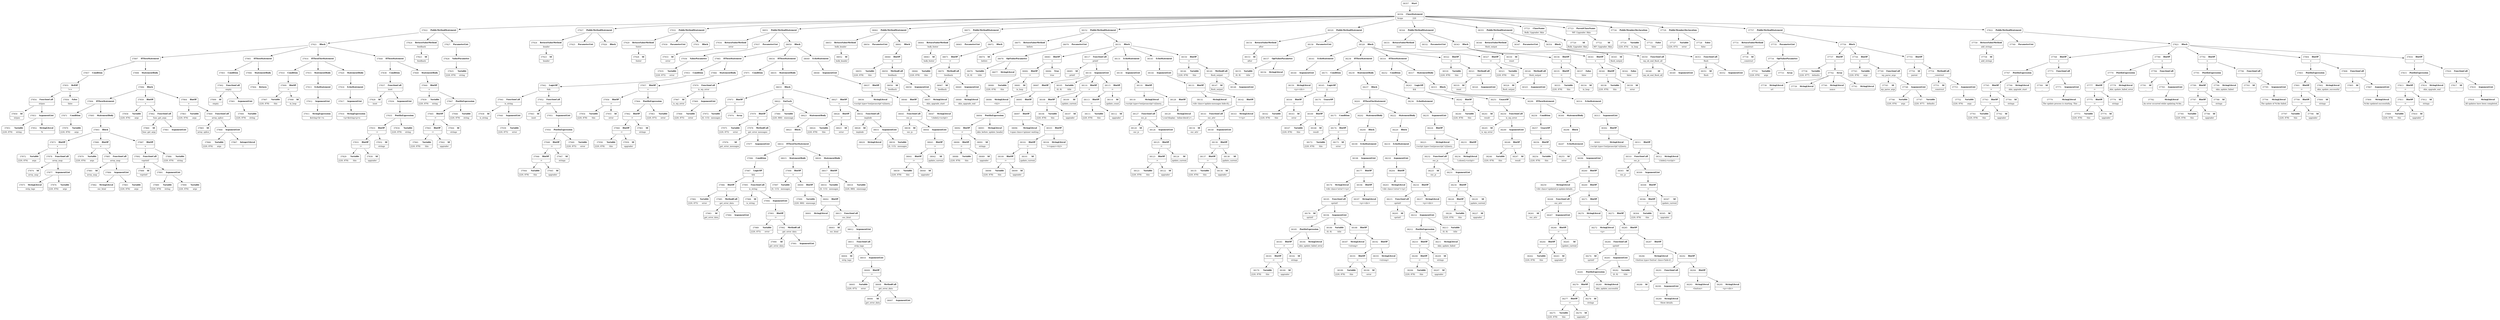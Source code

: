 digraph ast {
node [shape=none];
37888 [label=<<TABLE border='1' cellspacing='0' cellpadding='10' style='rounded' ><TR><TD border='0'>37888</TD><TD border='0'><B>Id</B></TD></TR><HR/><TR><TD border='0' cellpadding='5' colspan='2'>vsprintf</TD></TR></TABLE>>];
37889 [label=<<TABLE border='1' cellspacing='0' cellpadding='10' style='rounded' ><TR><TD border='0'>37889</TD><TD border='0'><B>Variable</B></TD></TR><HR/><TR><TD border='0' cellpadding='5'>(220, 879)</TD><TD border='0' cellpadding='5'>string</TD></TR></TABLE>>];
37890 [label=<<TABLE border='1' cellspacing='0' cellpadding='10' style='rounded' ><TR><TD border='0'>37890</TD><TD border='0'><B>Variable</B></TD></TR><HR/><TR><TD border='0' cellpadding='5'>(220, 876)</TD><TD border='0' cellpadding='5'>args</TD></TR></TABLE>>];
37891 [label=<<TABLE border='1' cellspacing='0' cellpadding='10' style='rounded' ><TR><TD border='0'>37891</TD><TD border='0'><B>ArgumentList</B></TD></TR></TABLE>>];
37891 -> 37889 [weight=2];
37891 -> 37890 [weight=2];
37892 [label=<<TABLE border='1' cellspacing='0' cellpadding='10' style='rounded' ><TR><TD border='0'>37892</TD><TD border='0'><B>FunctionCall</B></TD></TR><HR/><TR><TD border='0' cellpadding='5' colspan='2'>vsprintf</TD></TR></TABLE>>];
37892 -> 37888 [weight=2];
37892 -> 37891 [weight=2];
37893 [label=<<TABLE border='1' cellspacing='0' cellpadding='10' style='rounded' ><TR><TD border='0'>37893</TD><TD border='0'><B>Block</B></TD></TR></TABLE>>];
37893 -> 37873 [weight=2];
37893 -> 37880 [weight=2];
37893 -> 37887 [weight=2];
37894 [label=<<TABLE border='1' cellspacing='0' cellpadding='10' style='rounded' ><TR><TD border='0'>37894</TD><TD border='0'><B>IfThenStatement</B></TD></TR></TABLE>>];
37894 -> 37871 [weight=2];
37894 -> 37895 [weight=2];
37895 [label=<<TABLE border='1' cellspacing='0' cellpadding='10' style='rounded' ><TR><TD border='0'>37895</TD><TD border='0'><B>StatementBody</B></TD></TR></TABLE>>];
37895 -> 37893 [weight=2];
37896 [label=<<TABLE border='1' cellspacing='0' cellpadding='10' style='rounded' ><TR><TD border='0'>37896</TD><TD border='0'><B>Block</B></TD></TR></TABLE>>];
37896 -> 37859 [weight=2];
37896 -> 37864 [weight=2];
37896 -> 37894 [weight=2];
37897 [label=<<TABLE border='1' cellspacing='0' cellpadding='10' style='rounded' ><TR><TD border='0'>37897</TD><TD border='0'><B>IfThenStatement</B></TD></TR></TABLE>>];
37897 -> 37857 [weight=2];
37897 -> 37898 [weight=2];
37898 [label=<<TABLE border='1' cellspacing='0' cellpadding='10' style='rounded' ><TR><TD border='0'>37898</TD><TD border='0'><B>StatementBody</B></TD></TR></TABLE>>];
37898 -> 37896 [weight=2];
37899 [label=<<TABLE border='1' cellspacing='0' cellpadding='10' style='rounded' ><TR><TD border='0'>37899</TD><TD border='0'><B>Id</B></TD></TR><HR/><TR><TD border='0' cellpadding='5' colspan='2'>empty</TD></TR></TABLE>>];
37900 [label=<<TABLE border='1' cellspacing='0' cellpadding='10' style='rounded' ><TR><TD border='0'>37900</TD><TD border='0'><B>Variable</B></TD></TR><HR/><TR><TD border='0' cellpadding='5'>(220, 879)</TD><TD border='0' cellpadding='5'>string</TD></TR></TABLE>>];
37901 [label=<<TABLE border='1' cellspacing='0' cellpadding='10' style='rounded' ><TR><TD border='0'>37901</TD><TD border='0'><B>ArgumentList</B></TD></TR></TABLE>>];
37901 -> 37900 [weight=2];
37902 [label=<<TABLE border='1' cellspacing='0' cellpadding='10' style='rounded' ><TR><TD border='0'>37902</TD><TD border='0'><B>FunctionCall</B></TD></TR><HR/><TR><TD border='0' cellpadding='5' colspan='2'>empty</TD></TR></TABLE>>];
37902 -> 37899 [weight=2];
37902 -> 37901 [weight=2];
37903 [label=<<TABLE border='1' cellspacing='0' cellpadding='10' style='rounded' ><TR><TD border='0'>37903</TD><TD border='0'><B>Condition</B></TD></TR></TABLE>>];
37903 -> 37902 [weight=2];
37904 [label=<<TABLE border='1' cellspacing='0' cellpadding='10' style='rounded' ><TR><TD border='0'>37904</TD><TD border='0'><B>Return</B></TD></TR></TABLE>>];
37905 [label=<<TABLE border='1' cellspacing='0' cellpadding='10' style='rounded' ><TR><TD border='0'>37905</TD><TD border='0'><B>IfThenStatement</B></TD></TR></TABLE>>];
37905 -> 37903 [weight=2];
37905 -> 37906 [weight=2];
37906 [label=<<TABLE border='1' cellspacing='0' cellpadding='10' style='rounded' ><TR><TD border='0'>37906</TD><TD border='0'><B>StatementBody</B></TD></TR></TABLE>>];
37906 -> 37904 [weight=2];
37907 [label=<<TABLE border='1' cellspacing='0' cellpadding='10' style='rounded' ><TR><TD border='0'>37907</TD><TD border='0'><B>Variable</B></TD></TR><HR/><TR><TD border='0' cellpadding='5'>(220, 878)</TD><TD border='0' cellpadding='5'>this</TD></TR></TABLE>>];
37908 [label=<<TABLE border='1' cellspacing='0' cellpadding='10' style='rounded' ><TR><TD border='0'>37908</TD><TD border='0'><B>Id</B></TD></TR><HR/><TR><TD border='0' cellpadding='5' colspan='2'>in_loop</TD></TR></TABLE>>];
37909 [label=<<TABLE border='1' cellspacing='0' cellpadding='10' style='rounded' ><TR><TD border='0'>37909</TD><TD border='0'><B>BinOP</B></TD></TR><HR/><TR><TD border='0' cellpadding='5' colspan='2'>-&gt;</TD></TR></TABLE>>];
37909 -> 37907 [weight=2];
37909 -> 37908 [weight=2];
37910 [label=<<TABLE border='1' cellspacing='0' cellpadding='10' style='rounded' ><TR><TD border='0'>37910</TD><TD border='0'><B>Condition</B></TD></TR></TABLE>>];
37910 -> 37909 [weight=2];
37911 [label=<<TABLE border='1' cellspacing='0' cellpadding='10' style='rounded' ><TR><TD border='0'>37911</TD><TD border='0'><B>StringExpression</B></TD></TR><HR/><TR><TD border='0' cellpadding='5' colspan='2'>$string&lt;br &gt;n</TD></TR></TABLE>>];
37912 [label=<<TABLE border='1' cellspacing='0' cellpadding='10' style='rounded' ><TR><TD border='0'>37912</TD><TD border='0'><B>ArgumentList</B></TD></TR></TABLE>>];
37912 -> 37911 [weight=2];
37913 [label=<<TABLE border='1' cellspacing='0' cellpadding='10' style='rounded' ><TR><TD border='0'>37913</TD><TD border='0'><B>EchoStatement</B></TD></TR></TABLE>>];
37913 -> 37912 [weight=2];
37914 [label=<<TABLE border='1' cellspacing='0' cellpadding='10' style='rounded' ><TR><TD border='0'>37914</TD><TD border='0'><B>IfThenElseStatement</B></TD></TR></TABLE>>];
37914 -> 37910 [weight=2];
37914 -> 37915 [weight=2];
37914 -> 37920 [weight=2];
37915 [label=<<TABLE border='1' cellspacing='0' cellpadding='10' style='rounded' ><TR><TD border='0'>37915</TD><TD border='0'><B>StatementBody</B></TD></TR></TABLE>>];
37915 -> 37913 [weight=2];
37916 [label=<<TABLE border='1' cellspacing='0' cellpadding='10' style='rounded' ><TR><TD border='0'>37916</TD><TD border='0'><B>StringExpression</B></TD></TR><HR/><TR><TD border='0' cellpadding='5' colspan='2'>&lt;p&gt;$string&lt;p&gt;n</TD></TR></TABLE>>];
37917 [label=<<TABLE border='1' cellspacing='0' cellpadding='10' style='rounded' ><TR><TD border='0'>37917</TD><TD border='0'><B>ArgumentList</B></TD></TR></TABLE>>];
37917 -> 37916 [weight=2];
37918 [label=<<TABLE border='1' cellspacing='0' cellpadding='10' style='rounded' ><TR><TD border='0'>37918</TD><TD border='0'><B>EchoStatement</B></TD></TR></TABLE>>];
37918 -> 37917 [weight=2];
37920 [label=<<TABLE border='1' cellspacing='0' cellpadding='10' style='rounded' ><TR><TD border='0'>37920</TD><TD border='0'><B>StatementBody</B></TD></TR></TABLE>>];
37920 -> 37918 [weight=2];
37921 [label=<<TABLE border='1' cellspacing='0' cellpadding='10' style='rounded' ><TR><TD border='0'>37921</TD><TD border='0'><B>Block</B></TD></TR></TABLE>>];
37921 -> 37848 [weight=2];
37921 -> 37897 [weight=2];
37921 -> 37905 [weight=2];
37921 -> 37914 [weight=2];
37922 [label=<<TABLE border='1' cellspacing='0' cellpadding='10' style='rounded' ><TR><TD border='0'>37922</TD><TD border='0'><B>PublicMethodStatement</B></TD></TR></TABLE>>];
37922 -> 37824 [weight=2];
37922 -> 37827 [weight=2];
37922 -> 37921 [weight=2];
37923 [label=<<TABLE border='1' cellspacing='0' cellpadding='10' style='rounded' ><TR><TD border='0'>37923</TD><TD border='0'><B>Id</B></TD></TR><HR/><TR><TD border='0' cellpadding='5' colspan='2'>header</TD></TR></TABLE>>];
37924 [label=<<TABLE border='1' cellspacing='0' cellpadding='10' style='rounded' ><TR><TD border='0'>37924</TD><TD border='0'><B>ReturnValueMethod</B></TD></TR><HR/><TR><TD border='0' cellpadding='5' colspan='2'>header</TD></TR></TABLE>>];
37924 -> 37923 [weight=2];
37925 [label=<<TABLE border='1' cellspacing='0' cellpadding='10' style='rounded' ><TR><TD border='0'>37925</TD><TD border='0'><B>ParameterList</B></TD></TR></TABLE>>];
37926 [label=<<TABLE border='1' cellspacing='0' cellpadding='10' style='rounded' ><TR><TD border='0'>37926</TD><TD border='0'><B>Block</B></TD></TR></TABLE>>];
37927 [label=<<TABLE border='1' cellspacing='0' cellpadding='10' style='rounded' ><TR><TD border='0'>37927</TD><TD border='0'><B>PublicMethodStatement</B></TD></TR></TABLE>>];
37927 -> 37924 [weight=2];
37927 -> 37925 [weight=2];
37927 -> 37926 [weight=2];
37928 [label=<<TABLE border='1' cellspacing='0' cellpadding='10' style='rounded' ><TR><TD border='0'>37928</TD><TD border='0'><B>Id</B></TD></TR><HR/><TR><TD border='0' cellpadding='5' colspan='2'>footer</TD></TR></TABLE>>];
37929 [label=<<TABLE border='1' cellspacing='0' cellpadding='10' style='rounded' ><TR><TD border='0'>37929</TD><TD border='0'><B>ReturnValueMethod</B></TD></TR><HR/><TR><TD border='0' cellpadding='5' colspan='2'>footer</TD></TR></TABLE>>];
37929 -> 37928 [weight=2];
37930 [label=<<TABLE border='1' cellspacing='0' cellpadding='10' style='rounded' ><TR><TD border='0'>37930</TD><TD border='0'><B>ParameterList</B></TD></TR></TABLE>>];
37931 [label=<<TABLE border='1' cellspacing='0' cellpadding='10' style='rounded' ><TR><TD border='0'>37931</TD><TD border='0'><B>Block</B></TD></TR></TABLE>>];
37932 [label=<<TABLE border='1' cellspacing='0' cellpadding='10' style='rounded' ><TR><TD border='0'>37932</TD><TD border='0'><B>PublicMethodStatement</B></TD></TR></TABLE>>];
37932 -> 37929 [weight=2];
37932 -> 37930 [weight=2];
37932 -> 37931 [weight=2];
37933 [label=<<TABLE border='1' cellspacing='0' cellpadding='10' style='rounded' ><TR><TD border='0'>37933</TD><TD border='0'><B>Id</B></TD></TR><HR/><TR><TD border='0' cellpadding='5' colspan='2'>error</TD></TR></TABLE>>];
37934 [label=<<TABLE border='1' cellspacing='0' cellpadding='10' style='rounded' ><TR><TD border='0'>37934</TD><TD border='0'><B>ReturnValueMethod</B></TD></TR><HR/><TR><TD border='0' cellpadding='5' colspan='2'>error</TD></TR></TABLE>>];
37934 -> 37933 [weight=2];
37935 [label=<<TABLE border='1' cellspacing='0' cellpadding='10' style='rounded' ><TR><TD border='0'>37935</TD><TD border='0'><B>Variable</B></TD></TR><HR/><TR><TD border='0' cellpadding='5'>(220, 875)</TD><TD border='0' cellpadding='5'>error</TD></TR></TABLE>>];
37936 [label=<<TABLE border='1' cellspacing='0' cellpadding='10' style='rounded' ><TR><TD border='0'>37936</TD><TD border='0'><B>ValueParameter</B></TD></TR></TABLE>>];
37936 -> 37935 [weight=2];
37937 [label=<<TABLE border='1' cellspacing='0' cellpadding='10' style='rounded' ><TR><TD border='0'>37937</TD><TD border='0'><B>ParameterList</B></TD></TR></TABLE>>];
37937 -> 37936 [weight=2];
37938 [label=<<TABLE border='1' cellspacing='0' cellpadding='10' style='rounded' ><TR><TD border='0'>37938</TD><TD border='0'><B>Id</B></TD></TR><HR/><TR><TD border='0' cellpadding='5' colspan='2'>is_string</TD></TR></TABLE>>];
37939 [label=<<TABLE border='1' cellspacing='0' cellpadding='10' style='rounded' ><TR><TD border='0'>37939</TD><TD border='0'><B>Variable</B></TD></TR><HR/><TR><TD border='0' cellpadding='5'>(220, 875)</TD><TD border='0' cellpadding='5'>error</TD></TR></TABLE>>];
37940 [label=<<TABLE border='1' cellspacing='0' cellpadding='10' style='rounded' ><TR><TD border='0'>37940</TD><TD border='0'><B>ArgumentList</B></TD></TR></TABLE>>];
37940 -> 37939 [weight=2];
37941 [label=<<TABLE border='1' cellspacing='0' cellpadding='10' style='rounded' ><TR><TD border='0'>37941</TD><TD border='0'><B>FunctionCall</B></TD></TR><HR/><TR><TD border='0' cellpadding='5' colspan='2'>is_string</TD></TR></TABLE>>];
37941 -> 37938 [weight=2];
37941 -> 37940 [weight=2];
37942 [label=<<TABLE border='1' cellspacing='0' cellpadding='10' style='rounded' ><TR><TD border='0'>37942</TD><TD border='0'><B>LogicOP</B></TD></TR><HR/><TR><TD border='0' cellpadding='5' colspan='2'>&amp;&amp;</TD></TR></TABLE>>];
37942 -> 37941 [weight=2];
37942 -> 37952 [weight=2];
37943 [label=<<TABLE border='1' cellspacing='0' cellpadding='10' style='rounded' ><TR><TD border='0'>37943</TD><TD border='0'><B>Id</B></TD></TR><HR/><TR><TD border='0' cellpadding='5' colspan='2'>isset</TD></TR></TABLE>>];
37944 [label=<<TABLE border='1' cellspacing='0' cellpadding='10' style='rounded' ><TR><TD border='0'>37944</TD><TD border='0'><B>Variable</B></TD></TR><HR/><TR><TD border='0' cellpadding='5'>(220, 878)</TD><TD border='0' cellpadding='5'>this</TD></TR></TABLE>>];
37945 [label=<<TABLE border='1' cellspacing='0' cellpadding='10' style='rounded' ><TR><TD border='0'>37945</TD><TD border='0'><B>Id</B></TD></TR><HR/><TR><TD border='0' cellpadding='5' colspan='2'>upgrader</TD></TR></TABLE>>];
37946 [label=<<TABLE border='1' cellspacing='0' cellpadding='10' style='rounded' ><TR><TD border='0'>37946</TD><TD border='0'><B>BinOP</B></TD></TR><HR/><TR><TD border='0' cellpadding='5' colspan='2'>-&gt;</TD></TR></TABLE>>];
37946 -> 37944 [weight=2];
37946 -> 37945 [weight=2];
37947 [label=<<TABLE border='1' cellspacing='0' cellpadding='10' style='rounded' ><TR><TD border='0'>37947</TD><TD border='0'><B>Id</B></TD></TR><HR/><TR><TD border='0' cellpadding='5' colspan='2'>strings</TD></TR></TABLE>>];
37948 [label=<<TABLE border='1' cellspacing='0' cellpadding='10' style='rounded' ><TR><TD border='0'>37948</TD><TD border='0'><B>BinOP</B></TD></TR><HR/><TR><TD border='0' cellpadding='5' colspan='2'>-&gt;</TD></TR></TABLE>>];
37948 -> 37946 [weight=2];
37948 -> 37947 [weight=2];
37949 [label=<<TABLE border='1' cellspacing='0' cellpadding='10' style='rounded' ><TR><TD border='0'>37949</TD><TD border='0'><B>Variable</B></TD></TR><HR/><TR><TD border='0' cellpadding='5'>(220, 875)</TD><TD border='0' cellpadding='5'>error</TD></TR></TABLE>>];
37950 [label=<<TABLE border='1' cellspacing='0' cellpadding='10' style='rounded' ><TR><TD border='0'>37950</TD><TD border='0'><B>PostfixExpression</B></TD></TR></TABLE>>];
37950 -> 37948 [weight=2];
37950 -> 37949 [weight=2];
37951 [label=<<TABLE border='1' cellspacing='0' cellpadding='10' style='rounded' ><TR><TD border='0'>37951</TD><TD border='0'><B>ArgumentList</B></TD></TR></TABLE>>];
37951 -> 37950 [weight=2];
37952 [label=<<TABLE border='1' cellspacing='0' cellpadding='10' style='rounded' ><TR><TD border='0'>37952</TD><TD border='0'><B>FunctionCall</B></TD></TR><HR/><TR><TD border='0' cellpadding='5' colspan='2'>isset</TD></TR></TABLE>>];
37952 -> 37943 [weight=2];
37952 -> 37951 [weight=2];
37953 [label=<<TABLE border='1' cellspacing='0' cellpadding='10' style='rounded' ><TR><TD border='0'>37953</TD><TD border='0'><B>Condition</B></TD></TR></TABLE>>];
37953 -> 37942 [weight=2];
37954 [label=<<TABLE border='1' cellspacing='0' cellpadding='10' style='rounded' ><TR><TD border='0'>37954</TD><TD border='0'><B>Variable</B></TD></TR><HR/><TR><TD border='0' cellpadding='5'>(220, 878)</TD><TD border='0' cellpadding='5'>this</TD></TR></TABLE>>];
37955 [label=<<TABLE border='1' cellspacing='0' cellpadding='10' style='rounded' ><TR><TD border='0'>37955</TD><TD border='0'><B>Id</B></TD></TR><HR/><TR><TD border='0' cellpadding='5' colspan='2'>error</TD></TR></TABLE>>];
37956 [label=<<TABLE border='1' cellspacing='0' cellpadding='10' style='rounded' ><TR><TD border='0'>37956</TD><TD border='0'><B>BinOP</B></TD></TR><HR/><TR><TD border='0' cellpadding='5' colspan='2'>-&gt;</TD></TR></TABLE>>];
37956 -> 37954 [weight=2];
37956 -> 37955 [weight=2];
37957 [label=<<TABLE border='1' cellspacing='0' cellpadding='10' style='rounded' ><TR><TD border='0'>37957</TD><TD border='0'><B>BinOP</B></TD></TR><HR/><TR><TD border='0' cellpadding='5' colspan='2'>=</TD></TR></TABLE>>];
37957 -> 37956 [weight=2];
37957 -> 37964 [weight=2];
37958 [label=<<TABLE border='1' cellspacing='0' cellpadding='10' style='rounded' ><TR><TD border='0'>37958</TD><TD border='0'><B>Variable</B></TD></TR><HR/><TR><TD border='0' cellpadding='5'>(220, 878)</TD><TD border='0' cellpadding='5'>this</TD></TR></TABLE>>];
37959 [label=<<TABLE border='1' cellspacing='0' cellpadding='10' style='rounded' ><TR><TD border='0'>37959</TD><TD border='0'><B>Id</B></TD></TR><HR/><TR><TD border='0' cellpadding='5' colspan='2'>upgrader</TD></TR></TABLE>>];
37960 [label=<<TABLE border='1' cellspacing='0' cellpadding='10' style='rounded' ><TR><TD border='0'>37960</TD><TD border='0'><B>BinOP</B></TD></TR><HR/><TR><TD border='0' cellpadding='5' colspan='2'>-&gt;</TD></TR></TABLE>>];
37960 -> 37958 [weight=2];
37960 -> 37959 [weight=2];
37961 [label=<<TABLE border='1' cellspacing='0' cellpadding='10' style='rounded' ><TR><TD border='0'>37961</TD><TD border='0'><B>Id</B></TD></TR><HR/><TR><TD border='0' cellpadding='5' colspan='2'>strings</TD></TR></TABLE>>];
37962 [label=<<TABLE border='1' cellspacing='0' cellpadding='10' style='rounded' ><TR><TD border='0'>37962</TD><TD border='0'><B>BinOP</B></TD></TR><HR/><TR><TD border='0' cellpadding='5' colspan='2'>-&gt;</TD></TR></TABLE>>];
37962 -> 37960 [weight=2];
37962 -> 37961 [weight=2];
37963 [label=<<TABLE border='1' cellspacing='0' cellpadding='10' style='rounded' ><TR><TD border='0'>37963</TD><TD border='0'><B>Variable</B></TD></TR><HR/><TR><TD border='0' cellpadding='5'>(220, 875)</TD><TD border='0' cellpadding='5'>error</TD></TR></TABLE>>];
37964 [label=<<TABLE border='1' cellspacing='0' cellpadding='10' style='rounded' ><TR><TD border='0'>37964</TD><TD border='0'><B>PostfixExpression</B></TD></TR></TABLE>>];
37964 -> 37962 [weight=2];
37964 -> 37963 [weight=2];
37965 [label=<<TABLE border='1' cellspacing='0' cellpadding='10' style='rounded' ><TR><TD border='0'>37965</TD><TD border='0'><B>IfThenStatement</B></TD></TR></TABLE>>];
37965 -> 37953 [weight=2];
37965 -> 37966 [weight=2];
37966 [label=<<TABLE border='1' cellspacing='0' cellpadding='10' style='rounded' ><TR><TD border='0'>37966</TD><TD border='0'><B>StatementBody</B></TD></TR></TABLE>>];
37966 -> 37957 [weight=2];
37967 [label=<<TABLE border='1' cellspacing='0' cellpadding='10' style='rounded' ><TR><TD border='0'>37967</TD><TD border='0'><B>Id</B></TD></TR><HR/><TR><TD border='0' cellpadding='5' colspan='2'>is_wp_error</TD></TR></TABLE>>];
37968 [label=<<TABLE border='1' cellspacing='0' cellpadding='10' style='rounded' ><TR><TD border='0'>37968</TD><TD border='0'><B>Variable</B></TD></TR><HR/><TR><TD border='0' cellpadding='5'>(220, 875)</TD><TD border='0' cellpadding='5'>error</TD></TR></TABLE>>];
37969 [label=<<TABLE border='1' cellspacing='0' cellpadding='10' style='rounded' ><TR><TD border='0'>37969</TD><TD border='0'><B>ArgumentList</B></TD></TR></TABLE>>];
37969 -> 37968 [weight=2];
37970 [label=<<TABLE border='1' cellspacing='0' cellpadding='10' style='rounded' ><TR><TD border='0'>37970</TD><TD border='0'><B>FunctionCall</B></TD></TR><HR/><TR><TD border='0' cellpadding='5' colspan='2'>is_wp_error</TD></TR></TABLE>>];
37970 -> 37967 [weight=2];
37970 -> 37969 [weight=2];
37971 [label=<<TABLE border='1' cellspacing='0' cellpadding='10' style='rounded' ><TR><TD border='0'>37971</TD><TD border='0'><B>Condition</B></TD></TR></TABLE>>];
37971 -> 37970 [weight=2];
37972 [label=<<TABLE border='1' cellspacing='0' cellpadding='10' style='rounded' ><TR><TD border='0'>37972</TD><TD border='0'><B>Variable</B></TD></TR><HR/><TR><TD border='0' cellpadding='5'>(0, 115)</TD><TD border='0' cellpadding='5'>messages</TD></TR></TABLE>>];
37973 [label=<<TABLE border='1' cellspacing='0' cellpadding='10' style='rounded' ><TR><TD border='0'>37973</TD><TD border='0'><B>BinOP</B></TD></TR><HR/><TR><TD border='0' cellpadding='5' colspan='2'>=</TD></TR></TABLE>>];
37973 -> 37972 [weight=2];
37973 -> 37974 [weight=2];
37974 [label=<<TABLE border='1' cellspacing='0' cellpadding='10' style='rounded' ><TR><TD border='0'>37974</TD><TD border='0'><B>Array</B></TD></TR></TABLE>>];
37975 [label=<<TABLE border='1' cellspacing='0' cellpadding='10' style='rounded' ><TR><TD border='0'>37975</TD><TD border='0'><B>Variable</B></TD></TR><HR/><TR><TD border='0' cellpadding='5'>(220, 875)</TD><TD border='0' cellpadding='5'>error</TD></TR></TABLE>>];
37976 [label=<<TABLE border='1' cellspacing='0' cellpadding='10' style='rounded' ><TR><TD border='0'>37976</TD><TD border='0'><B>Id</B></TD></TR><HR/><TR><TD border='0' cellpadding='5' colspan='2'>get_error_messages</TD></TR></TABLE>>];
37977 [label=<<TABLE border='1' cellspacing='0' cellpadding='10' style='rounded' ><TR><TD border='0'>37977</TD><TD border='0'><B>ArgumentList</B></TD></TR></TABLE>>];
37978 [label=<<TABLE border='1' cellspacing='0' cellpadding='10' style='rounded' ><TR><TD border='0'>37978</TD><TD border='0'><B>MethodCall</B></TD></TR><HR/><TR><TD border='0' cellpadding='5' colspan='2'>get_error_messages</TD></TR></TABLE>>];
37978 -> 37976 [weight=2];
37978 -> 37977 [weight=2];
37979 [label=<<TABLE border='1' cellspacing='0' cellpadding='10' style='rounded' ><TR><TD border='0'>37979</TD><TD border='0'><B>BinOP</B></TD></TR><HR/><TR><TD border='0' cellpadding='5' colspan='2'>-&gt;</TD></TR></TABLE>>];
37979 -> 37975 [weight=2];
37979 -> 37978 [weight=2];
37980 [label=<<TABLE border='1' cellspacing='0' cellpadding='10' style='rounded' ><TR><TD border='0'>37980</TD><TD border='0'><B>Variable</B></TD></TR><HR/><TR><TD border='0' cellpadding='5'>(220, 880)</TD><TD border='0' cellpadding='5'>emessage</TD></TR></TABLE>>];
37982 [label=<<TABLE border='1' cellspacing='0' cellpadding='10' style='rounded' ><TR><TD border='0'>37982</TD><TD border='0'><B>Variable</B></TD></TR><HR/><TR><TD border='0' cellpadding='5'>(220, 875)</TD><TD border='0' cellpadding='5'>error</TD></TR></TABLE>>];
37983 [label=<<TABLE border='1' cellspacing='0' cellpadding='10' style='rounded' ><TR><TD border='0'>37983</TD><TD border='0'><B>Id</B></TD></TR><HR/><TR><TD border='0' cellpadding='5' colspan='2'>get_error_data</TD></TR></TABLE>>];
37984 [label=<<TABLE border='1' cellspacing='0' cellpadding='10' style='rounded' ><TR><TD border='0'>37984</TD><TD border='0'><B>ArgumentList</B></TD></TR></TABLE>>];
37985 [label=<<TABLE border='1' cellspacing='0' cellpadding='10' style='rounded' ><TR><TD border='0'>37985</TD><TD border='0'><B>MethodCall</B></TD></TR><HR/><TR><TD border='0' cellpadding='5' colspan='2'>get_error_data</TD></TR></TABLE>>];
37985 -> 37983 [weight=2];
37985 -> 37984 [weight=2];
37986 [label=<<TABLE border='1' cellspacing='0' cellpadding='10' style='rounded' ><TR><TD border='0'>37986</TD><TD border='0'><B>BinOP</B></TD></TR><HR/><TR><TD border='0' cellpadding='5' colspan='2'>-&gt;</TD></TR></TABLE>>];
37986 -> 37982 [weight=2];
37986 -> 37985 [weight=2];
37987 [label=<<TABLE border='1' cellspacing='0' cellpadding='10' style='rounded' ><TR><TD border='0'>37987</TD><TD border='0'><B>LogicOP</B></TD></TR><HR/><TR><TD border='0' cellpadding='5' colspan='2'>&amp;&amp;</TD></TR></TABLE>>];
37987 -> 37986 [weight=2];
37987 -> 37995 [weight=2];
37988 [label=<<TABLE border='1' cellspacing='0' cellpadding='10' style='rounded' ><TR><TD border='0'>37988</TD><TD border='0'><B>Id</B></TD></TR><HR/><TR><TD border='0' cellpadding='5' colspan='2'>is_string</TD></TR></TABLE>>];
37989 [label=<<TABLE border='1' cellspacing='0' cellpadding='10' style='rounded' ><TR><TD border='0'>37989</TD><TD border='0'><B>Variable</B></TD></TR><HR/><TR><TD border='0' cellpadding='5'>(220, 875)</TD><TD border='0' cellpadding='5'>error</TD></TR></TABLE>>];
37990 [label=<<TABLE border='1' cellspacing='0' cellpadding='10' style='rounded' ><TR><TD border='0'>37990</TD><TD border='0'><B>Id</B></TD></TR><HR/><TR><TD border='0' cellpadding='5' colspan='2'>get_error_data</TD></TR></TABLE>>];
37991 [label=<<TABLE border='1' cellspacing='0' cellpadding='10' style='rounded' ><TR><TD border='0'>37991</TD><TD border='0'><B>ArgumentList</B></TD></TR></TABLE>>];
37992 [label=<<TABLE border='1' cellspacing='0' cellpadding='10' style='rounded' ><TR><TD border='0'>37992</TD><TD border='0'><B>MethodCall</B></TD></TR><HR/><TR><TD border='0' cellpadding='5' colspan='2'>get_error_data</TD></TR></TABLE>>];
37992 -> 37990 [weight=2];
37992 -> 37991 [weight=2];
37993 [label=<<TABLE border='1' cellspacing='0' cellpadding='10' style='rounded' ><TR><TD border='0'>37993</TD><TD border='0'><B>BinOP</B></TD></TR><HR/><TR><TD border='0' cellpadding='5' colspan='2'>-&gt;</TD></TR></TABLE>>];
37993 -> 37989 [weight=2];
37993 -> 37992 [weight=2];
37994 [label=<<TABLE border='1' cellspacing='0' cellpadding='10' style='rounded' ><TR><TD border='0'>37994</TD><TD border='0'><B>ArgumentList</B></TD></TR></TABLE>>];
37994 -> 37993 [weight=2];
37995 [label=<<TABLE border='1' cellspacing='0' cellpadding='10' style='rounded' ><TR><TD border='0'>37995</TD><TD border='0'><B>FunctionCall</B></TD></TR><HR/><TR><TD border='0' cellpadding='5' colspan='2'>is_string</TD></TR></TABLE>>];
37995 -> 37988 [weight=2];
37995 -> 37994 [weight=2];
37996 [label=<<TABLE border='1' cellspacing='0' cellpadding='10' style='rounded' ><TR><TD border='0'>37996</TD><TD border='0'><B>Condition</B></TD></TR></TABLE>>];
37996 -> 37987 [weight=2];
37997 [label=<<TABLE border='1' cellspacing='0' cellpadding='10' style='rounded' ><TR><TD border='0'>37997</TD><TD border='0'><B>Variable</B></TD></TR><HR/><TR><TD border='0' cellpadding='5'>(0, 115)</TD><TD border='0' cellpadding='5'>messages</TD></TR></TABLE>>];
37998 [label=<<TABLE border='1' cellspacing='0' cellpadding='10' style='rounded' ><TR><TD border='0'>37998</TD><TD border='0'><B>BinOP</B></TD></TR><HR/><TR><TD border='0' cellpadding='5' colspan='2'>=</TD></TR></TABLE>>];
37998 -> 37997 [weight=2];
37998 -> 38000 [weight=2];
37999 [label=<<TABLE border='1' cellspacing='0' cellpadding='10' style='rounded' ><TR><TD border='0'>37999</TD><TD border='0'><B>Variable</B></TD></TR><HR/><TR><TD border='0' cellpadding='5'>(220, 880)</TD><TD border='0' cellpadding='5'>emessage</TD></TR></TABLE>>];
38000 [label=<<TABLE border='1' cellspacing='0' cellpadding='10' style='rounded' ><TR><TD border='0'>38000</TD><TD border='0'><B>BinOP</B></TD></TR><HR/><TR><TD border='0' cellpadding='5' colspan='2'>.</TD></TR></TABLE>>];
38000 -> 37999 [weight=2];
38000 -> 38002 [weight=2];
38001 [label=<<TABLE border='1' cellspacing='0' cellpadding='10' style='rounded' ><TR><TD border='0'>38001</TD><TD border='0'><B>StringLiteral</B></TD></TR><HR/><TR><TD border='0' cellpadding='5' colspan='2'> </TD></TR></TABLE>>];
38002 [label=<<TABLE border='1' cellspacing='0' cellpadding='10' style='rounded' ><TR><TD border='0'>38002</TD><TD border='0'><B>BinOP</B></TD></TR><HR/><TR><TD border='0' cellpadding='5' colspan='2'>.</TD></TR></TABLE>>];
38002 -> 38001 [weight=2];
38002 -> 38013 [weight=2];
38003 [label=<<TABLE border='1' cellspacing='0' cellpadding='10' style='rounded' ><TR><TD border='0'>38003</TD><TD border='0'><B>Id</B></TD></TR><HR/><TR><TD border='0' cellpadding='5' colspan='2'>esc_html</TD></TR></TABLE>>];
38004 [label=<<TABLE border='1' cellspacing='0' cellpadding='10' style='rounded' ><TR><TD border='0'>38004</TD><TD border='0'><B>Id</B></TD></TR><HR/><TR><TD border='0' cellpadding='5' colspan='2'>strip_tags</TD></TR></TABLE>>];
38005 [label=<<TABLE border='1' cellspacing='0' cellpadding='10' style='rounded' ><TR><TD border='0'>38005</TD><TD border='0'><B>Variable</B></TD></TR><HR/><TR><TD border='0' cellpadding='5'>(220, 875)</TD><TD border='0' cellpadding='5'>error</TD></TR></TABLE>>];
38006 [label=<<TABLE border='1' cellspacing='0' cellpadding='10' style='rounded' ><TR><TD border='0'>38006</TD><TD border='0'><B>Id</B></TD></TR><HR/><TR><TD border='0' cellpadding='5' colspan='2'>get_error_data</TD></TR></TABLE>>];
38007 [label=<<TABLE border='1' cellspacing='0' cellpadding='10' style='rounded' ><TR><TD border='0'>38007</TD><TD border='0'><B>ArgumentList</B></TD></TR></TABLE>>];
38008 [label=<<TABLE border='1' cellspacing='0' cellpadding='10' style='rounded' ><TR><TD border='0'>38008</TD><TD border='0'><B>MethodCall</B></TD></TR><HR/><TR><TD border='0' cellpadding='5' colspan='2'>get_error_data</TD></TR></TABLE>>];
38008 -> 38006 [weight=2];
38008 -> 38007 [weight=2];
38009 [label=<<TABLE border='1' cellspacing='0' cellpadding='10' style='rounded' ><TR><TD border='0'>38009</TD><TD border='0'><B>BinOP</B></TD></TR><HR/><TR><TD border='0' cellpadding='5' colspan='2'>-&gt;</TD></TR></TABLE>>];
38009 -> 38005 [weight=2];
38009 -> 38008 [weight=2];
38010 [label=<<TABLE border='1' cellspacing='0' cellpadding='10' style='rounded' ><TR><TD border='0'>38010</TD><TD border='0'><B>ArgumentList</B></TD></TR></TABLE>>];
38010 -> 38009 [weight=2];
38011 [label=<<TABLE border='1' cellspacing='0' cellpadding='10' style='rounded' ><TR><TD border='0'>38011</TD><TD border='0'><B>FunctionCall</B></TD></TR><HR/><TR><TD border='0' cellpadding='5' colspan='2'>strip_tags</TD></TR></TABLE>>];
38011 -> 38004 [weight=2];
38011 -> 38010 [weight=2];
38012 [label=<<TABLE border='1' cellspacing='0' cellpadding='10' style='rounded' ><TR><TD border='0'>38012</TD><TD border='0'><B>ArgumentList</B></TD></TR></TABLE>>];
38012 -> 38011 [weight=2];
38013 [label=<<TABLE border='1' cellspacing='0' cellpadding='10' style='rounded' ><TR><TD border='0'>38013</TD><TD border='0'><B>FunctionCall</B></TD></TR><HR/><TR><TD border='0' cellpadding='5' colspan='2'>esc_html</TD></TR></TABLE>>];
38013 -> 38003 [weight=2];
38013 -> 38012 [weight=2];
38014 [label=<<TABLE border='1' cellspacing='0' cellpadding='10' style='rounded' ><TR><TD border='0'>38014</TD><TD border='0'><B>IfThenElseStatement</B></TD></TR></TABLE>>];
38014 -> 37996 [weight=2];
38014 -> 38015 [weight=2];
38014 -> 38020 [weight=2];
38015 [label=<<TABLE border='1' cellspacing='0' cellpadding='10' style='rounded' ><TR><TD border='0'>38015</TD><TD border='0'><B>StatementBody</B></TD></TR></TABLE>>];
38015 -> 37998 [weight=2];
38016 [label=<<TABLE border='1' cellspacing='0' cellpadding='10' style='rounded' ><TR><TD border='0'>38016</TD><TD border='0'><B>Variable</B></TD></TR><HR/><TR><TD border='0' cellpadding='5'>(0, 115)</TD><TD border='0' cellpadding='5'>messages</TD></TR></TABLE>>];
38017 [label=<<TABLE border='1' cellspacing='0' cellpadding='10' style='rounded' ><TR><TD border='0'>38017</TD><TD border='0'><B>BinOP</B></TD></TR><HR/><TR><TD border='0' cellpadding='5' colspan='2'>=</TD></TR></TABLE>>];
38017 -> 38016 [weight=2];
38017 -> 38018 [weight=2];
38018 [label=<<TABLE border='1' cellspacing='0' cellpadding='10' style='rounded' ><TR><TD border='0'>38018</TD><TD border='0'><B>Variable</B></TD></TR><HR/><TR><TD border='0' cellpadding='5'>(220, 880)</TD><TD border='0' cellpadding='5'>emessage</TD></TR></TABLE>>];
38020 [label=<<TABLE border='1' cellspacing='0' cellpadding='10' style='rounded' ><TR><TD border='0'>38020</TD><TD border='0'><B>StatementBody</B></TD></TR></TABLE>>];
38020 -> 38017 [weight=2];
38021 [label=<<TABLE border='1' cellspacing='0' cellpadding='10' style='rounded' ><TR><TD border='0'>38021</TD><TD border='0'><B>Block</B></TD></TR></TABLE>>];
38021 -> 38014 [weight=2];
38022 [label=<<TABLE border='1' cellspacing='0' cellpadding='10' style='rounded' ><TR><TD border='0'>38022</TD><TD border='0'><B>ForEach</B></TD></TR></TABLE>>];
38022 -> 37979 [weight=2];
38022 -> 37980 [weight=2];
38022 -> 38023 [weight=2];
38023 [label=<<TABLE border='1' cellspacing='0' cellpadding='10' style='rounded' ><TR><TD border='0'>38023</TD><TD border='0'><B>StatementBody</B></TD></TR></TABLE>>];
38023 -> 38021 [weight=2];
38024 [label=<<TABLE border='1' cellspacing='0' cellpadding='10' style='rounded' ><TR><TD border='0'>38024</TD><TD border='0'><B>Variable</B></TD></TR><HR/><TR><TD border='0' cellpadding='5'>(220, 878)</TD><TD border='0' cellpadding='5'>this</TD></TR></TABLE>>];
38025 [label=<<TABLE border='1' cellspacing='0' cellpadding='10' style='rounded' ><TR><TD border='0'>38025</TD><TD border='0'><B>Id</B></TD></TR><HR/><TR><TD border='0' cellpadding='5' colspan='2'>error</TD></TR></TABLE>>];
38026 [label=<<TABLE border='1' cellspacing='0' cellpadding='10' style='rounded' ><TR><TD border='0'>38026</TD><TD border='0'><B>BinOP</B></TD></TR><HR/><TR><TD border='0' cellpadding='5' colspan='2'>-&gt;</TD></TR></TABLE>>];
38026 -> 38024 [weight=2];
38026 -> 38025 [weight=2];
38027 [label=<<TABLE border='1' cellspacing='0' cellpadding='10' style='rounded' ><TR><TD border='0'>38027</TD><TD border='0'><B>BinOP</B></TD></TR><HR/><TR><TD border='0' cellpadding='5' colspan='2'>=</TD></TR></TABLE>>];
38027 -> 38026 [weight=2];
38027 -> 38032 [weight=2];
38028 [label=<<TABLE border='1' cellspacing='0' cellpadding='10' style='rounded' ><TR><TD border='0'>38028</TD><TD border='0'><B>Id</B></TD></TR><HR/><TR><TD border='0' cellpadding='5' colspan='2'>implode</TD></TR></TABLE>>];
38029 [label=<<TABLE border='1' cellspacing='0' cellpadding='10' style='rounded' ><TR><TD border='0'>38029</TD><TD border='0'><B>StringLiteral</B></TD></TR><HR/><TR><TD border='0' cellpadding='5' colspan='2'>, </TD></TR></TABLE>>];
38030 [label=<<TABLE border='1' cellspacing='0' cellpadding='10' style='rounded' ><TR><TD border='0'>38030</TD><TD border='0'><B>Variable</B></TD></TR><HR/><TR><TD border='0' cellpadding='5'>(0, 115)</TD><TD border='0' cellpadding='5'>messages</TD></TR></TABLE>>];
38031 [label=<<TABLE border='1' cellspacing='0' cellpadding='10' style='rounded' ><TR><TD border='0'>38031</TD><TD border='0'><B>ArgumentList</B></TD></TR></TABLE>>];
38031 -> 38029 [weight=2];
38031 -> 38030 [weight=2];
38032 [label=<<TABLE border='1' cellspacing='0' cellpadding='10' style='rounded' ><TR><TD border='0'>38032</TD><TD border='0'><B>FunctionCall</B></TD></TR><HR/><TR><TD border='0' cellpadding='5' colspan='2'>implode</TD></TR></TABLE>>];
38032 -> 38028 [weight=2];
38032 -> 38031 [weight=2];
38033 [label=<<TABLE border='1' cellspacing='0' cellpadding='10' style='rounded' ><TR><TD border='0'>38033</TD><TD border='0'><B>Block</B></TD></TR></TABLE>>];
38033 -> 37973 [weight=2];
38033 -> 38022 [weight=2];
38033 -> 38027 [weight=2];
38034 [label=<<TABLE border='1' cellspacing='0' cellpadding='10' style='rounded' ><TR><TD border='0'>38034</TD><TD border='0'><B>IfThenStatement</B></TD></TR></TABLE>>];
38034 -> 37971 [weight=2];
38034 -> 38035 [weight=2];
38035 [label=<<TABLE border='1' cellspacing='0' cellpadding='10' style='rounded' ><TR><TD border='0'>38035</TD><TD border='0'><B>StatementBody</B></TD></TR></TABLE>>];
38035 -> 38033 [weight=2];
38036 [label=<<TABLE border='1' cellspacing='0' cellpadding='10' style='rounded' ><TR><TD border='0'>38036</TD><TD border='0'><B>StringLiteral</B></TD></TR><HR/><TR><TD border='0' cellpadding='5' colspan='2'>&lt;script type='textjavascript'&gt;jQuery...</TD></TR></TABLE>>];
38037 [label=<<TABLE border='1' cellspacing='0' cellpadding='10' style='rounded' ><TR><TD border='0'>38037</TD><TD border='0'><B>BinOP</B></TD></TR><HR/><TR><TD border='0' cellpadding='5' colspan='2'>.</TD></TR></TABLE>>];
38037 -> 38036 [weight=2];
38037 -> 38046 [weight=2];
38038 [label=<<TABLE border='1' cellspacing='0' cellpadding='10' style='rounded' ><TR><TD border='0'>38038</TD><TD border='0'><B>Id</B></TD></TR><HR/><TR><TD border='0' cellpadding='5' colspan='2'>esc_js</TD></TR></TABLE>>];
38039 [label=<<TABLE border='1' cellspacing='0' cellpadding='10' style='rounded' ><TR><TD border='0'>38039</TD><TD border='0'><B>Variable</B></TD></TR><HR/><TR><TD border='0' cellpadding='5'>(220, 878)</TD><TD border='0' cellpadding='5'>this</TD></TR></TABLE>>];
38040 [label=<<TABLE border='1' cellspacing='0' cellpadding='10' style='rounded' ><TR><TD border='0'>38040</TD><TD border='0'><B>Id</B></TD></TR><HR/><TR><TD border='0' cellpadding='5' colspan='2'>upgrader</TD></TR></TABLE>>];
38041 [label=<<TABLE border='1' cellspacing='0' cellpadding='10' style='rounded' ><TR><TD border='0'>38041</TD><TD border='0'><B>BinOP</B></TD></TR><HR/><TR><TD border='0' cellpadding='5' colspan='2'>-&gt;</TD></TR></TABLE>>];
38041 -> 38039 [weight=2];
38041 -> 38040 [weight=2];
38042 [label=<<TABLE border='1' cellspacing='0' cellpadding='10' style='rounded' ><TR><TD border='0'>38042</TD><TD border='0'><B>Id</B></TD></TR><HR/><TR><TD border='0' cellpadding='5' colspan='2'>update_current</TD></TR></TABLE>>];
38043 [label=<<TABLE border='1' cellspacing='0' cellpadding='10' style='rounded' ><TR><TD border='0'>38043</TD><TD border='0'><B>BinOP</B></TD></TR><HR/><TR><TD border='0' cellpadding='5' colspan='2'>-&gt;</TD></TR></TABLE>>];
38043 -> 38041 [weight=2];
38043 -> 38042 [weight=2];
38044 [label=<<TABLE border='1' cellspacing='0' cellpadding='10' style='rounded' ><TR><TD border='0'>38044</TD><TD border='0'><B>ArgumentList</B></TD></TR></TABLE>>];
38044 -> 38043 [weight=2];
38045 [label=<<TABLE border='1' cellspacing='0' cellpadding='10' style='rounded' ><TR><TD border='0'>38045</TD><TD border='0'><B>FunctionCall</B></TD></TR><HR/><TR><TD border='0' cellpadding='5' colspan='2'>esc_js</TD></TR></TABLE>>];
38045 -> 38038 [weight=2];
38045 -> 38044 [weight=2];
38046 [label=<<TABLE border='1' cellspacing='0' cellpadding='10' style='rounded' ><TR><TD border='0'>38046</TD><TD border='0'><B>BinOP</B></TD></TR><HR/><TR><TD border='0' cellpadding='5' colspan='2'>.</TD></TR></TABLE>>];
38046 -> 38045 [weight=2];
38046 -> 38047 [weight=2];
38047 [label=<<TABLE border='1' cellspacing='0' cellpadding='10' style='rounded' ><TR><TD border='0'>38047</TD><TD border='0'><B>StringLiteral</B></TD></TR><HR/><TR><TD border='0' cellpadding='5' colspan='2'>').hide();&lt;script&gt;</TD></TR></TABLE>>];
38048 [label=<<TABLE border='1' cellspacing='0' cellpadding='10' style='rounded' ><TR><TD border='0'>38048</TD><TD border='0'><B>ArgumentList</B></TD></TR></TABLE>>];
38048 -> 38037 [weight=2];
38049 [label=<<TABLE border='1' cellspacing='0' cellpadding='10' style='rounded' ><TR><TD border='0'>38049</TD><TD border='0'><B>EchoStatement</B></TD></TR></TABLE>>];
38049 -> 38048 [weight=2];
38050 [label=<<TABLE border='1' cellspacing='0' cellpadding='10' style='rounded' ><TR><TD border='0'>38050</TD><TD border='0'><B>Block</B></TD></TR></TABLE>>];
38050 -> 37965 [weight=2];
38050 -> 38034 [weight=2];
38050 -> 38049 [weight=2];
38051 [label=<<TABLE border='1' cellspacing='0' cellpadding='10' style='rounded' ><TR><TD border='0'>38051</TD><TD border='0'><B>PublicMethodStatement</B></TD></TR></TABLE>>];
38051 -> 37934 [weight=2];
38051 -> 37937 [weight=2];
38051 -> 38050 [weight=2];
38052 [label=<<TABLE border='1' cellspacing='0' cellpadding='10' style='rounded' ><TR><TD border='0'>38052</TD><TD border='0'><B>Id</B></TD></TR><HR/><TR><TD border='0' cellpadding='5' colspan='2'>bulk_header</TD></TR></TABLE>>];
38053 [label=<<TABLE border='1' cellspacing='0' cellpadding='10' style='rounded' ><TR><TD border='0'>38053</TD><TD border='0'><B>ReturnValueMethod</B></TD></TR><HR/><TR><TD border='0' cellpadding='5' colspan='2'>bulk_header</TD></TR></TABLE>>];
38053 -> 38052 [weight=2];
38054 [label=<<TABLE border='1' cellspacing='0' cellpadding='10' style='rounded' ><TR><TD border='0'>38054</TD><TD border='0'><B>ParameterList</B></TD></TR></TABLE>>];
38055 [label=<<TABLE border='1' cellspacing='0' cellpadding='10' style='rounded' ><TR><TD border='0'>38055</TD><TD border='0'><B>Variable</B></TD></TR><HR/><TR><TD border='0' cellpadding='5'>(220, 878)</TD><TD border='0' cellpadding='5'>this</TD></TR></TABLE>>];
38056 [label=<<TABLE border='1' cellspacing='0' cellpadding='10' style='rounded' ><TR><TD border='0'>38056</TD><TD border='0'><B>Id</B></TD></TR><HR/><TR><TD border='0' cellpadding='5' colspan='2'>feedback</TD></TR></TABLE>>];
38057 [label=<<TABLE border='1' cellspacing='0' cellpadding='10' style='rounded' ><TR><TD border='0'>38057</TD><TD border='0'><B>StringLiteral</B></TD></TR><HR/><TR><TD border='0' cellpadding='5' colspan='2'>skin_upgrade_start</TD></TR></TABLE>>];
38058 [label=<<TABLE border='1' cellspacing='0' cellpadding='10' style='rounded' ><TR><TD border='0'>38058</TD><TD border='0'><B>ArgumentList</B></TD></TR></TABLE>>];
38058 -> 38057 [weight=2];
38059 [label=<<TABLE border='1' cellspacing='0' cellpadding='10' style='rounded' ><TR><TD border='0'>38059</TD><TD border='0'><B>MethodCall</B></TD></TR><HR/><TR><TD border='0' cellpadding='5' colspan='2'>feedback</TD></TR></TABLE>>];
38059 -> 38056 [weight=2];
38059 -> 38058 [weight=2];
38060 [label=<<TABLE border='1' cellspacing='0' cellpadding='10' style='rounded' ><TR><TD border='0'>38060</TD><TD border='0'><B>BinOP</B></TD></TR><HR/><TR><TD border='0' cellpadding='5' colspan='2'>-&gt;</TD></TR></TABLE>>];
38060 -> 38055 [weight=2];
38060 -> 38059 [weight=2];
38061 [label=<<TABLE border='1' cellspacing='0' cellpadding='10' style='rounded' ><TR><TD border='0'>38061</TD><TD border='0'><B>Block</B></TD></TR></TABLE>>];
38061 -> 38060 [weight=2];
38062 [label=<<TABLE border='1' cellspacing='0' cellpadding='10' style='rounded' ><TR><TD border='0'>38062</TD><TD border='0'><B>PublicMethodStatement</B></TD></TR></TABLE>>];
38062 -> 38053 [weight=2];
38062 -> 38054 [weight=2];
38062 -> 38061 [weight=2];
38063 [label=<<TABLE border='1' cellspacing='0' cellpadding='10' style='rounded' ><TR><TD border='0'>38063</TD><TD border='0'><B>Id</B></TD></TR><HR/><TR><TD border='0' cellpadding='5' colspan='2'>bulk_footer</TD></TR></TABLE>>];
38064 [label=<<TABLE border='1' cellspacing='0' cellpadding='10' style='rounded' ><TR><TD border='0'>38064</TD><TD border='0'><B>ReturnValueMethod</B></TD></TR><HR/><TR><TD border='0' cellpadding='5' colspan='2'>bulk_footer</TD></TR></TABLE>>];
38064 -> 38063 [weight=2];
38065 [label=<<TABLE border='1' cellspacing='0' cellpadding='10' style='rounded' ><TR><TD border='0'>38065</TD><TD border='0'><B>ParameterList</B></TD></TR></TABLE>>];
38066 [label=<<TABLE border='1' cellspacing='0' cellpadding='10' style='rounded' ><TR><TD border='0'>38066</TD><TD border='0'><B>Variable</B></TD></TR><HR/><TR><TD border='0' cellpadding='5'>(220, 878)</TD><TD border='0' cellpadding='5'>this</TD></TR></TABLE>>];
38067 [label=<<TABLE border='1' cellspacing='0' cellpadding='10' style='rounded' ><TR><TD border='0'>38067</TD><TD border='0'><B>Id</B></TD></TR><HR/><TR><TD border='0' cellpadding='5' colspan='2'>feedback</TD></TR></TABLE>>];
38068 [label=<<TABLE border='1' cellspacing='0' cellpadding='10' style='rounded' ><TR><TD border='0'>38068</TD><TD border='0'><B>StringLiteral</B></TD></TR><HR/><TR><TD border='0' cellpadding='5' colspan='2'>skin_upgrade_end</TD></TR></TABLE>>];
38069 [label=<<TABLE border='1' cellspacing='0' cellpadding='10' style='rounded' ><TR><TD border='0'>38069</TD><TD border='0'><B>ArgumentList</B></TD></TR></TABLE>>];
38069 -> 38068 [weight=2];
38070 [label=<<TABLE border='1' cellspacing='0' cellpadding='10' style='rounded' ><TR><TD border='0'>38070</TD><TD border='0'><B>MethodCall</B></TD></TR><HR/><TR><TD border='0' cellpadding='5' colspan='2'>feedback</TD></TR></TABLE>>];
38070 -> 38067 [weight=2];
38070 -> 38069 [weight=2];
38071 [label=<<TABLE border='1' cellspacing='0' cellpadding='10' style='rounded' ><TR><TD border='0'>38071</TD><TD border='0'><B>BinOP</B></TD></TR><HR/><TR><TD border='0' cellpadding='5' colspan='2'>-&gt;</TD></TR></TABLE>>];
38071 -> 38066 [weight=2];
38071 -> 38070 [weight=2];
38072 [label=<<TABLE border='1' cellspacing='0' cellpadding='10' style='rounded' ><TR><TD border='0'>38072</TD><TD border='0'><B>Block</B></TD></TR></TABLE>>];
38072 -> 38071 [weight=2];
38073 [label=<<TABLE border='1' cellspacing='0' cellpadding='10' style='rounded' ><TR><TD border='0'>38073</TD><TD border='0'><B>PublicMethodStatement</B></TD></TR></TABLE>>];
38073 -> 38064 [weight=2];
38073 -> 38065 [weight=2];
38073 -> 38072 [weight=2];
38074 [label=<<TABLE border='1' cellspacing='0' cellpadding='10' style='rounded' ><TR><TD border='0'>38074</TD><TD border='0'><B>Id</B></TD></TR><HR/><TR><TD border='0' cellpadding='5' colspan='2'>before</TD></TR></TABLE>>];
38075 [label=<<TABLE border='1' cellspacing='0' cellpadding='10' style='rounded' ><TR><TD border='0'>38075</TD><TD border='0'><B>ReturnValueMethod</B></TD></TR><HR/><TR><TD border='0' cellpadding='5' colspan='2'>before</TD></TR></TABLE>>];
38075 -> 38074 [weight=2];
38076 [label=<<TABLE border='1' cellspacing='0' cellpadding='10' style='rounded' ><TR><TD border='0'>38076</TD><TD border='0'><B>Variable</B></TD></TR><HR/><TR><TD border='0' cellpadding='5'>(0, 8)</TD><TD border='0' cellpadding='5'>title</TD></TR></TABLE>>];
38077 [label=<<TABLE border='1' cellspacing='0' cellpadding='10' style='rounded' ><TR><TD border='0'>38077</TD><TD border='0'><B>StringLiteral</B></TD></TR><HR/><TR><TD border='0' cellpadding='5' colspan='2'></TD></TR></TABLE>>];
38078 [label=<<TABLE border='1' cellspacing='0' cellpadding='10' style='rounded' ><TR><TD border='0'>38078</TD><TD border='0'><B>OptValueParameter</B></TD></TR></TABLE>>];
38078 -> 38076 [weight=2];
38078 -> 38077 [weight=2];
38079 [label=<<TABLE border='1' cellspacing='0' cellpadding='10' style='rounded' ><TR><TD border='0'>38079</TD><TD border='0'><B>ParameterList</B></TD></TR></TABLE>>];
38079 -> 38078 [weight=2];
38080 [label=<<TABLE border='1' cellspacing='0' cellpadding='10' style='rounded' ><TR><TD border='0'>38080</TD><TD border='0'><B>Variable</B></TD></TR><HR/><TR><TD border='0' cellpadding='5'>(220, 878)</TD><TD border='0' cellpadding='5'>this</TD></TR></TABLE>>];
38081 [label=<<TABLE border='1' cellspacing='0' cellpadding='10' style='rounded' ><TR><TD border='0'>38081</TD><TD border='0'><B>Id</B></TD></TR><HR/><TR><TD border='0' cellpadding='5' colspan='2'>in_loop</TD></TR></TABLE>>];
38082 [label=<<TABLE border='1' cellspacing='0' cellpadding='10' style='rounded' ><TR><TD border='0'>38082</TD><TD border='0'><B>BinOP</B></TD></TR><HR/><TR><TD border='0' cellpadding='5' colspan='2'>-&gt;</TD></TR></TABLE>>];
38082 -> 38080 [weight=2];
38082 -> 38081 [weight=2];
38083 [label=<<TABLE border='1' cellspacing='0' cellpadding='10' style='rounded' ><TR><TD border='0'>38083</TD><TD border='0'><B>BinOP</B></TD></TR><HR/><TR><TD border='0' cellpadding='5' colspan='2'>=</TD></TR></TABLE>>];
38083 -> 38082 [weight=2];
38083 -> 38084 [weight=2];
38084 [label=<<TABLE border='1' cellspacing='0' cellpadding='10' style='rounded' ><TR><TD border='0'>38084</TD><TD border='0'><B>True</B></TD></TR><HR/><TR><TD border='0' cellpadding='5' colspan='2'>true</TD></TR></TABLE>>];
38085 [label=<<TABLE border='1' cellspacing='0' cellpadding='10' style='rounded' ><TR><TD border='0'>38085</TD><TD border='0'><B>Id</B></TD></TR><HR/><TR><TD border='0' cellpadding='5' colspan='2'>printf</TD></TR></TABLE>>];
38086 [label=<<TABLE border='1' cellspacing='0' cellpadding='10' style='rounded' ><TR><TD border='0'>38086</TD><TD border='0'><B>StringLiteral</B></TD></TR><HR/><TR><TD border='0' cellpadding='5' colspan='2'>&lt;h2&gt;</TD></TR></TABLE>>];
38087 [label=<<TABLE border='1' cellspacing='0' cellpadding='10' style='rounded' ><TR><TD border='0'>38087</TD><TD border='0'><B>BinOP</B></TD></TR><HR/><TR><TD border='0' cellpadding='5' colspan='2'>.</TD></TR></TABLE>>];
38087 -> 38086 [weight=2];
38087 -> 38095 [weight=2];
38088 [label=<<TABLE border='1' cellspacing='0' cellpadding='10' style='rounded' ><TR><TD border='0'>38088</TD><TD border='0'><B>Variable</B></TD></TR><HR/><TR><TD border='0' cellpadding='5'>(220, 878)</TD><TD border='0' cellpadding='5'>this</TD></TR></TABLE>>];
38089 [label=<<TABLE border='1' cellspacing='0' cellpadding='10' style='rounded' ><TR><TD border='0'>38089</TD><TD border='0'><B>Id</B></TD></TR><HR/><TR><TD border='0' cellpadding='5' colspan='2'>upgrader</TD></TR></TABLE>>];
38090 [label=<<TABLE border='1' cellspacing='0' cellpadding='10' style='rounded' ><TR><TD border='0'>38090</TD><TD border='0'><B>BinOP</B></TD></TR><HR/><TR><TD border='0' cellpadding='5' colspan='2'>-&gt;</TD></TR></TABLE>>];
38090 -> 38088 [weight=2];
38090 -> 38089 [weight=2];
38091 [label=<<TABLE border='1' cellspacing='0' cellpadding='10' style='rounded' ><TR><TD border='0'>38091</TD><TD border='0'><B>Id</B></TD></TR><HR/><TR><TD border='0' cellpadding='5' colspan='2'>strings</TD></TR></TABLE>>];
38092 [label=<<TABLE border='1' cellspacing='0' cellpadding='10' style='rounded' ><TR><TD border='0'>38092</TD><TD border='0'><B>BinOP</B></TD></TR><HR/><TR><TD border='0' cellpadding='5' colspan='2'>-&gt;</TD></TR></TABLE>>];
38092 -> 38090 [weight=2];
38092 -> 38091 [weight=2];
38093 [label=<<TABLE border='1' cellspacing='0' cellpadding='10' style='rounded' ><TR><TD border='0'>38093</TD><TD border='0'><B>StringLiteral</B></TD></TR><HR/><TR><TD border='0' cellpadding='5' colspan='2'>skin_before_update_header</TD></TR></TABLE>>];
38094 [label=<<TABLE border='1' cellspacing='0' cellpadding='10' style='rounded' ><TR><TD border='0'>38094</TD><TD border='0'><B>PostfixExpression</B></TD></TR></TABLE>>];
38094 -> 38092 [weight=2];
38094 -> 38093 [weight=2];
38095 [label=<<TABLE border='1' cellspacing='0' cellpadding='10' style='rounded' ><TR><TD border='0'>38095</TD><TD border='0'><B>BinOP</B></TD></TR><HR/><TR><TD border='0' cellpadding='5' colspan='2'>.</TD></TR></TABLE>>];
38095 -> 38094 [weight=2];
38095 -> 38097 [weight=2];
38096 [label=<<TABLE border='1' cellspacing='0' cellpadding='10' style='rounded' ><TR><TD border='0'>38096</TD><TD border='0'><B>StringLiteral</B></TD></TR><HR/><TR><TD border='0' cellpadding='5' colspan='2'> &lt;span class='spinner waiting-</TD></TR></TABLE>>];
38097 [label=<<TABLE border='1' cellspacing='0' cellpadding='10' style='rounded' ><TR><TD border='0'>38097</TD><TD border='0'><B>BinOP</B></TD></TR><HR/><TR><TD border='0' cellpadding='5' colspan='2'>.</TD></TR></TABLE>>];
38097 -> 38096 [weight=2];
38097 -> 38103 [weight=2];
38098 [label=<<TABLE border='1' cellspacing='0' cellpadding='10' style='rounded' ><TR><TD border='0'>38098</TD><TD border='0'><B>Variable</B></TD></TR><HR/><TR><TD border='0' cellpadding='5'>(220, 878)</TD><TD border='0' cellpadding='5'>this</TD></TR></TABLE>>];
38099 [label=<<TABLE border='1' cellspacing='0' cellpadding='10' style='rounded' ><TR><TD border='0'>38099</TD><TD border='0'><B>Id</B></TD></TR><HR/><TR><TD border='0' cellpadding='5' colspan='2'>upgrader</TD></TR></TABLE>>];
38100 [label=<<TABLE border='1' cellspacing='0' cellpadding='10' style='rounded' ><TR><TD border='0'>38100</TD><TD border='0'><B>BinOP</B></TD></TR><HR/><TR><TD border='0' cellpadding='5' colspan='2'>-&gt;</TD></TR></TABLE>>];
38100 -> 38098 [weight=2];
38100 -> 38099 [weight=2];
38101 [label=<<TABLE border='1' cellspacing='0' cellpadding='10' style='rounded' ><TR><TD border='0'>38101</TD><TD border='0'><B>Id</B></TD></TR><HR/><TR><TD border='0' cellpadding='5' colspan='2'>update_current</TD></TR></TABLE>>];
38102 [label=<<TABLE border='1' cellspacing='0' cellpadding='10' style='rounded' ><TR><TD border='0'>38102</TD><TD border='0'><B>BinOP</B></TD></TR><HR/><TR><TD border='0' cellpadding='5' colspan='2'>-&gt;</TD></TR></TABLE>>];
38102 -> 38100 [weight=2];
38102 -> 38101 [weight=2];
38103 [label=<<TABLE border='1' cellspacing='0' cellpadding='10' style='rounded' ><TR><TD border='0'>38103</TD><TD border='0'><B>BinOP</B></TD></TR><HR/><TR><TD border='0' cellpadding='5' colspan='2'>.</TD></TR></TABLE>>];
38103 -> 38102 [weight=2];
38103 -> 38104 [weight=2];
38104 [label=<<TABLE border='1' cellspacing='0' cellpadding='10' style='rounded' ><TR><TD border='0'>38104</TD><TD border='0'><B>StringLiteral</B></TD></TR><HR/><TR><TD border='0' cellpadding='5' colspan='2'>'&gt;&lt;span&gt;&lt;h2&gt;</TD></TR></TABLE>>];
38105 [label=<<TABLE border='1' cellspacing='0' cellpadding='10' style='rounded' ><TR><TD border='0'>38105</TD><TD border='0'><B>Variable</B></TD></TR><HR/><TR><TD border='0' cellpadding='5'>(0, 8)</TD><TD border='0' cellpadding='5'>title</TD></TR></TABLE>>];
38106 [label=<<TABLE border='1' cellspacing='0' cellpadding='10' style='rounded' ><TR><TD border='0'>38106</TD><TD border='0'><B>Variable</B></TD></TR><HR/><TR><TD border='0' cellpadding='5'>(220, 878)</TD><TD border='0' cellpadding='5'>this</TD></TR></TABLE>>];
38107 [label=<<TABLE border='1' cellspacing='0' cellpadding='10' style='rounded' ><TR><TD border='0'>38107</TD><TD border='0'><B>Id</B></TD></TR><HR/><TR><TD border='0' cellpadding='5' colspan='2'>upgrader</TD></TR></TABLE>>];
38108 [label=<<TABLE border='1' cellspacing='0' cellpadding='10' style='rounded' ><TR><TD border='0'>38108</TD><TD border='0'><B>BinOP</B></TD></TR><HR/><TR><TD border='0' cellpadding='5' colspan='2'>-&gt;</TD></TR></TABLE>>];
38108 -> 38106 [weight=2];
38108 -> 38107 [weight=2];
38109 [label=<<TABLE border='1' cellspacing='0' cellpadding='10' style='rounded' ><TR><TD border='0'>38109</TD><TD border='0'><B>Id</B></TD></TR><HR/><TR><TD border='0' cellpadding='5' colspan='2'>update_current</TD></TR></TABLE>>];
38110 [label=<<TABLE border='1' cellspacing='0' cellpadding='10' style='rounded' ><TR><TD border='0'>38110</TD><TD border='0'><B>BinOP</B></TD></TR><HR/><TR><TD border='0' cellpadding='5' colspan='2'>-&gt;</TD></TR></TABLE>>];
38110 -> 38108 [weight=2];
38110 -> 38109 [weight=2];
38111 [label=<<TABLE border='1' cellspacing='0' cellpadding='10' style='rounded' ><TR><TD border='0'>38111</TD><TD border='0'><B>Variable</B></TD></TR><HR/><TR><TD border='0' cellpadding='5'>(220, 878)</TD><TD border='0' cellpadding='5'>this</TD></TR></TABLE>>];
38112 [label=<<TABLE border='1' cellspacing='0' cellpadding='10' style='rounded' ><TR><TD border='0'>38112</TD><TD border='0'><B>Id</B></TD></TR><HR/><TR><TD border='0' cellpadding='5' colspan='2'>upgrader</TD></TR></TABLE>>];
38113 [label=<<TABLE border='1' cellspacing='0' cellpadding='10' style='rounded' ><TR><TD border='0'>38113</TD><TD border='0'><B>BinOP</B></TD></TR><HR/><TR><TD border='0' cellpadding='5' colspan='2'>-&gt;</TD></TR></TABLE>>];
38113 -> 38111 [weight=2];
38113 -> 38112 [weight=2];
38114 [label=<<TABLE border='1' cellspacing='0' cellpadding='10' style='rounded' ><TR><TD border='0'>38114</TD><TD border='0'><B>Id</B></TD></TR><HR/><TR><TD border='0' cellpadding='5' colspan='2'>update_count</TD></TR></TABLE>>];
38115 [label=<<TABLE border='1' cellspacing='0' cellpadding='10' style='rounded' ><TR><TD border='0'>38115</TD><TD border='0'><B>BinOP</B></TD></TR><HR/><TR><TD border='0' cellpadding='5' colspan='2'>-&gt;</TD></TR></TABLE>>];
38115 -> 38113 [weight=2];
38115 -> 38114 [weight=2];
38116 [label=<<TABLE border='1' cellspacing='0' cellpadding='10' style='rounded' ><TR><TD border='0'>38116</TD><TD border='0'><B>ArgumentList</B></TD></TR></TABLE>>];
38116 -> 38087 [weight=2];
38116 -> 38105 [weight=2];
38116 -> 38110 [weight=2];
38116 -> 38115 [weight=2];
38117 [label=<<TABLE border='1' cellspacing='0' cellpadding='10' style='rounded' ><TR><TD border='0'>38117</TD><TD border='0'><B>FunctionCall</B></TD></TR><HR/><TR><TD border='0' cellpadding='5' colspan='2'>printf</TD></TR></TABLE>>];
38117 -> 38085 [weight=2];
38117 -> 38116 [weight=2];
38118 [label=<<TABLE border='1' cellspacing='0' cellpadding='10' style='rounded' ><TR><TD border='0'>38118</TD><TD border='0'><B>StringLiteral</B></TD></TR><HR/><TR><TD border='0' cellpadding='5' colspan='2'>&lt;script type='textjavascript'&gt;jQuery...</TD></TR></TABLE>>];
38119 [label=<<TABLE border='1' cellspacing='0' cellpadding='10' style='rounded' ><TR><TD border='0'>38119</TD><TD border='0'><B>BinOP</B></TD></TR><HR/><TR><TD border='0' cellpadding='5' colspan='2'>.</TD></TR></TABLE>>];
38119 -> 38118 [weight=2];
38119 -> 38128 [weight=2];
38120 [label=<<TABLE border='1' cellspacing='0' cellpadding='10' style='rounded' ><TR><TD border='0'>38120</TD><TD border='0'><B>Id</B></TD></TR><HR/><TR><TD border='0' cellpadding='5' colspan='2'>esc_js</TD></TR></TABLE>>];
38121 [label=<<TABLE border='1' cellspacing='0' cellpadding='10' style='rounded' ><TR><TD border='0'>38121</TD><TD border='0'><B>Variable</B></TD></TR><HR/><TR><TD border='0' cellpadding='5'>(220, 878)</TD><TD border='0' cellpadding='5'>this</TD></TR></TABLE>>];
38122 [label=<<TABLE border='1' cellspacing='0' cellpadding='10' style='rounded' ><TR><TD border='0'>38122</TD><TD border='0'><B>Id</B></TD></TR><HR/><TR><TD border='0' cellpadding='5' colspan='2'>upgrader</TD></TR></TABLE>>];
38123 [label=<<TABLE border='1' cellspacing='0' cellpadding='10' style='rounded' ><TR><TD border='0'>38123</TD><TD border='0'><B>BinOP</B></TD></TR><HR/><TR><TD border='0' cellpadding='5' colspan='2'>-&gt;</TD></TR></TABLE>>];
38123 -> 38121 [weight=2];
38123 -> 38122 [weight=2];
38124 [label=<<TABLE border='1' cellspacing='0' cellpadding='10' style='rounded' ><TR><TD border='0'>38124</TD><TD border='0'><B>Id</B></TD></TR><HR/><TR><TD border='0' cellpadding='5' colspan='2'>update_current</TD></TR></TABLE>>];
38125 [label=<<TABLE border='1' cellspacing='0' cellpadding='10' style='rounded' ><TR><TD border='0'>38125</TD><TD border='0'><B>BinOP</B></TD></TR><HR/><TR><TD border='0' cellpadding='5' colspan='2'>-&gt;</TD></TR></TABLE>>];
38125 -> 38123 [weight=2];
38125 -> 38124 [weight=2];
38126 [label=<<TABLE border='1' cellspacing='0' cellpadding='10' style='rounded' ><TR><TD border='0'>38126</TD><TD border='0'><B>ArgumentList</B></TD></TR></TABLE>>];
38126 -> 38125 [weight=2];
38127 [label=<<TABLE border='1' cellspacing='0' cellpadding='10' style='rounded' ><TR><TD border='0'>38127</TD><TD border='0'><B>FunctionCall</B></TD></TR><HR/><TR><TD border='0' cellpadding='5' colspan='2'>esc_js</TD></TR></TABLE>>];
38127 -> 38120 [weight=2];
38127 -> 38126 [weight=2];
38128 [label=<<TABLE border='1' cellspacing='0' cellpadding='10' style='rounded' ><TR><TD border='0'>38128</TD><TD border='0'><B>BinOP</B></TD></TR><HR/><TR><TD border='0' cellpadding='5' colspan='2'>.</TD></TR></TABLE>>];
38128 -> 38127 [weight=2];
38128 -> 38129 [weight=2];
38129 [label=<<TABLE border='1' cellspacing='0' cellpadding='10' style='rounded' ><TR><TD border='0'>38129</TD><TD border='0'><B>StringLiteral</B></TD></TR><HR/><TR><TD border='0' cellpadding='5' colspan='2'>').css('display', 'inline-block');&lt;...</TD></TR></TABLE>>];
38130 [label=<<TABLE border='1' cellspacing='0' cellpadding='10' style='rounded' ><TR><TD border='0'>38130</TD><TD border='0'><B>ArgumentList</B></TD></TR></TABLE>>];
38130 -> 38119 [weight=2];
38131 [label=<<TABLE border='1' cellspacing='0' cellpadding='10' style='rounded' ><TR><TD border='0'>38131</TD><TD border='0'><B>EchoStatement</B></TD></TR></TABLE>>];
38131 -> 38130 [weight=2];
38132 [label=<<TABLE border='1' cellspacing='0' cellpadding='10' style='rounded' ><TR><TD border='0'>38132</TD><TD border='0'><B>StringLiteral</B></TD></TR><HR/><TR><TD border='0' cellpadding='5' colspan='2'>&lt;div class='update-messages hide-if-j...</TD></TR></TABLE>>];
38133 [label=<<TABLE border='1' cellspacing='0' cellpadding='10' style='rounded' ><TR><TD border='0'>38133</TD><TD border='0'><B>BinOP</B></TD></TR><HR/><TR><TD border='0' cellpadding='5' colspan='2'>.</TD></TR></TABLE>>];
38133 -> 38132 [weight=2];
38133 -> 38142 [weight=2];
38134 [label=<<TABLE border='1' cellspacing='0' cellpadding='10' style='rounded' ><TR><TD border='0'>38134</TD><TD border='0'><B>Id</B></TD></TR><HR/><TR><TD border='0' cellpadding='5' colspan='2'>esc_attr</TD></TR></TABLE>>];
38135 [label=<<TABLE border='1' cellspacing='0' cellpadding='10' style='rounded' ><TR><TD border='0'>38135</TD><TD border='0'><B>Variable</B></TD></TR><HR/><TR><TD border='0' cellpadding='5'>(220, 878)</TD><TD border='0' cellpadding='5'>this</TD></TR></TABLE>>];
38136 [label=<<TABLE border='1' cellspacing='0' cellpadding='10' style='rounded' ><TR><TD border='0'>38136</TD><TD border='0'><B>Id</B></TD></TR><HR/><TR><TD border='0' cellpadding='5' colspan='2'>upgrader</TD></TR></TABLE>>];
38137 [label=<<TABLE border='1' cellspacing='0' cellpadding='10' style='rounded' ><TR><TD border='0'>38137</TD><TD border='0'><B>BinOP</B></TD></TR><HR/><TR><TD border='0' cellpadding='5' colspan='2'>-&gt;</TD></TR></TABLE>>];
38137 -> 38135 [weight=2];
38137 -> 38136 [weight=2];
38138 [label=<<TABLE border='1' cellspacing='0' cellpadding='10' style='rounded' ><TR><TD border='0'>38138</TD><TD border='0'><B>Id</B></TD></TR><HR/><TR><TD border='0' cellpadding='5' colspan='2'>update_current</TD></TR></TABLE>>];
38139 [label=<<TABLE border='1' cellspacing='0' cellpadding='10' style='rounded' ><TR><TD border='0'>38139</TD><TD border='0'><B>BinOP</B></TD></TR><HR/><TR><TD border='0' cellpadding='5' colspan='2'>-&gt;</TD></TR></TABLE>>];
38139 -> 38137 [weight=2];
38139 -> 38138 [weight=2];
38140 [label=<<TABLE border='1' cellspacing='0' cellpadding='10' style='rounded' ><TR><TD border='0'>38140</TD><TD border='0'><B>ArgumentList</B></TD></TR></TABLE>>];
38140 -> 38139 [weight=2];
38141 [label=<<TABLE border='1' cellspacing='0' cellpadding='10' style='rounded' ><TR><TD border='0'>38141</TD><TD border='0'><B>FunctionCall</B></TD></TR><HR/><TR><TD border='0' cellpadding='5' colspan='2'>esc_attr</TD></TR></TABLE>>];
38141 -> 38134 [weight=2];
38141 -> 38140 [weight=2];
38142 [label=<<TABLE border='1' cellspacing='0' cellpadding='10' style='rounded' ><TR><TD border='0'>38142</TD><TD border='0'><B>BinOP</B></TD></TR><HR/><TR><TD border='0' cellpadding='5' colspan='2'>.</TD></TR></TABLE>>];
38142 -> 38141 [weight=2];
38142 -> 38143 [weight=2];
38143 [label=<<TABLE border='1' cellspacing='0' cellpadding='10' style='rounded' ><TR><TD border='0'>38143</TD><TD border='0'><B>StringLiteral</B></TD></TR><HR/><TR><TD border='0' cellpadding='5' colspan='2'>'&gt;&lt;p&gt;</TD></TR></TABLE>>];
38144 [label=<<TABLE border='1' cellspacing='0' cellpadding='10' style='rounded' ><TR><TD border='0'>38144</TD><TD border='0'><B>ArgumentList</B></TD></TR></TABLE>>];
38144 -> 38133 [weight=2];
38145 [label=<<TABLE border='1' cellspacing='0' cellpadding='10' style='rounded' ><TR><TD border='0'>38145</TD><TD border='0'><B>EchoStatement</B></TD></TR></TABLE>>];
38145 -> 38144 [weight=2];
38146 [label=<<TABLE border='1' cellspacing='0' cellpadding='10' style='rounded' ><TR><TD border='0'>38146</TD><TD border='0'><B>Variable</B></TD></TR><HR/><TR><TD border='0' cellpadding='5'>(220, 878)</TD><TD border='0' cellpadding='5'>this</TD></TR></TABLE>>];
38147 [label=<<TABLE border='1' cellspacing='0' cellpadding='10' style='rounded' ><TR><TD border='0'>38147</TD><TD border='0'><B>Id</B></TD></TR><HR/><TR><TD border='0' cellpadding='5' colspan='2'>flush_output</TD></TR></TABLE>>];
38148 [label=<<TABLE border='1' cellspacing='0' cellpadding='10' style='rounded' ><TR><TD border='0'>38148</TD><TD border='0'><B>ArgumentList</B></TD></TR></TABLE>>];
38149 [label=<<TABLE border='1' cellspacing='0' cellpadding='10' style='rounded' ><TR><TD border='0'>38149</TD><TD border='0'><B>MethodCall</B></TD></TR><HR/><TR><TD border='0' cellpadding='5' colspan='2'>flush_output</TD></TR></TABLE>>];
38149 -> 38147 [weight=2];
38149 -> 38148 [weight=2];
38150 [label=<<TABLE border='1' cellspacing='0' cellpadding='10' style='rounded' ><TR><TD border='0'>38150</TD><TD border='0'><B>BinOP</B></TD></TR><HR/><TR><TD border='0' cellpadding='5' colspan='2'>-&gt;</TD></TR></TABLE>>];
38150 -> 38146 [weight=2];
38150 -> 38149 [weight=2];
38151 [label=<<TABLE border='1' cellspacing='0' cellpadding='10' style='rounded' ><TR><TD border='0'>38151</TD><TD border='0'><B>Block</B></TD></TR></TABLE>>];
38151 -> 38083 [weight=2];
38151 -> 38117 [weight=2];
38151 -> 38131 [weight=2];
38151 -> 38145 [weight=2];
38151 -> 38150 [weight=2];
38152 [label=<<TABLE border='1' cellspacing='0' cellpadding='10' style='rounded' ><TR><TD border='0'>38152</TD><TD border='0'><B>PublicMethodStatement</B></TD></TR></TABLE>>];
38152 -> 38075 [weight=2];
38152 -> 38079 [weight=2];
38152 -> 38151 [weight=2];
38153 [label=<<TABLE border='1' cellspacing='0' cellpadding='10' style='rounded' ><TR><TD border='0'>38153</TD><TD border='0'><B>Id</B></TD></TR><HR/><TR><TD border='0' cellpadding='5' colspan='2'>after</TD></TR></TABLE>>];
38154 [label=<<TABLE border='1' cellspacing='0' cellpadding='10' style='rounded' ><TR><TD border='0'>38154</TD><TD border='0'><B>ReturnValueMethod</B></TD></TR><HR/><TR><TD border='0' cellpadding='5' colspan='2'>after</TD></TR></TABLE>>];
38154 -> 38153 [weight=2];
38155 [label=<<TABLE border='1' cellspacing='0' cellpadding='10' style='rounded' ><TR><TD border='0'>38155</TD><TD border='0'><B>Variable</B></TD></TR><HR/><TR><TD border='0' cellpadding='5'>(0, 8)</TD><TD border='0' cellpadding='5'>title</TD></TR></TABLE>>];
38156 [label=<<TABLE border='1' cellspacing='0' cellpadding='10' style='rounded' ><TR><TD border='0'>38156</TD><TD border='0'><B>StringLiteral</B></TD></TR><HR/><TR><TD border='0' cellpadding='5' colspan='2'></TD></TR></TABLE>>];
38157 [label=<<TABLE border='1' cellspacing='0' cellpadding='10' style='rounded' ><TR><TD border='0'>38157</TD><TD border='0'><B>OptValueParameter</B></TD></TR></TABLE>>];
38157 -> 38155 [weight=2];
38157 -> 38156 [weight=2];
38158 [label=<<TABLE border='1' cellspacing='0' cellpadding='10' style='rounded' ><TR><TD border='0'>38158</TD><TD border='0'><B>ParameterList</B></TD></TR></TABLE>>];
38158 -> 38157 [weight=2];
38159 [label=<<TABLE border='1' cellspacing='0' cellpadding='10' style='rounded' ><TR><TD border='0'>38159</TD><TD border='0'><B>StringLiteral</B></TD></TR><HR/><TR><TD border='0' cellpadding='5' colspan='2'>&lt;p&gt;&lt;div&gt;</TD></TR></TABLE>>];
38160 [label=<<TABLE border='1' cellspacing='0' cellpadding='10' style='rounded' ><TR><TD border='0'>38160</TD><TD border='0'><B>ArgumentList</B></TD></TR></TABLE>>];
38160 -> 38159 [weight=2];
38161 [label=<<TABLE border='1' cellspacing='0' cellpadding='10' style='rounded' ><TR><TD border='0'>38161</TD><TD border='0'><B>EchoStatement</B></TD></TR></TABLE>>];
38161 -> 38160 [weight=2];
38162 [label=<<TABLE border='1' cellspacing='0' cellpadding='10' style='rounded' ><TR><TD border='0'>38162</TD><TD border='0'><B>Variable</B></TD></TR><HR/><TR><TD border='0' cellpadding='5'>(220, 878)</TD><TD border='0' cellpadding='5'>this</TD></TR></TABLE>>];
38163 [label=<<TABLE border='1' cellspacing='0' cellpadding='10' style='rounded' ><TR><TD border='0'>38163</TD><TD border='0'><B>Id</B></TD></TR><HR/><TR><TD border='0' cellpadding='5' colspan='2'>error</TD></TR></TABLE>>];
38164 [label=<<TABLE border='1' cellspacing='0' cellpadding='10' style='rounded' ><TR><TD border='0'>38164</TD><TD border='0'><B>BinOP</B></TD></TR><HR/><TR><TD border='0' cellpadding='5' colspan='2'>-&gt;</TD></TR></TABLE>>];
38164 -> 38162 [weight=2];
38164 -> 38163 [weight=2];
38165 [label=<<TABLE border='1' cellspacing='0' cellpadding='10' style='rounded' ><TR><TD border='0'>38165</TD><TD border='0'><B>LogicOP</B></TD></TR><HR/><TR><TD border='0' cellpadding='5' colspan='2'>||</TD></TR></TABLE>>];
38165 -> 38164 [weight=2];
38165 -> 38170 [weight=2];
38167 [label=<<TABLE border='1' cellspacing='0' cellpadding='10' style='rounded' ><TR><TD border='0'>38167</TD><TD border='0'><B>Variable</B></TD></TR><HR/><TR><TD border='0' cellpadding='5'>(220, 878)</TD><TD border='0' cellpadding='5'>this</TD></TR></TABLE>>];
38168 [label=<<TABLE border='1' cellspacing='0' cellpadding='10' style='rounded' ><TR><TD border='0'>38168</TD><TD border='0'><B>Id</B></TD></TR><HR/><TR><TD border='0' cellpadding='5' colspan='2'>result</TD></TR></TABLE>>];
38169 [label=<<TABLE border='1' cellspacing='0' cellpadding='10' style='rounded' ><TR><TD border='0'>38169</TD><TD border='0'><B>BinOP</B></TD></TR><HR/><TR><TD border='0' cellpadding='5' colspan='2'>-&gt;</TD></TR></TABLE>>];
38169 -> 38167 [weight=2];
38169 -> 38168 [weight=2];
38170 [label=<<TABLE border='1' cellspacing='0' cellpadding='10' style='rounded' ><TR><TD border='0'>38170</TD><TD border='0'><B>UnaryOP</B></TD></TR><HR/><TR><TD border='0' cellpadding='5' colspan='2'>!</TD></TR></TABLE>>];
38170 -> 38169 [weight=2];
38171 [label=<<TABLE border='1' cellspacing='0' cellpadding='10' style='rounded' ><TR><TD border='0'>38171</TD><TD border='0'><B>Condition</B></TD></TR></TABLE>>];
38171 -> 38165 [weight=2];
38172 [label=<<TABLE border='1' cellspacing='0' cellpadding='10' style='rounded' ><TR><TD border='0'>38172</TD><TD border='0'><B>Variable</B></TD></TR><HR/><TR><TD border='0' cellpadding='5'>(220, 878)</TD><TD border='0' cellpadding='5'>this</TD></TR></TABLE>>];
38173 [label=<<TABLE border='1' cellspacing='0' cellpadding='10' style='rounded' ><TR><TD border='0'>38173</TD><TD border='0'><B>Id</B></TD></TR><HR/><TR><TD border='0' cellpadding='5' colspan='2'>error</TD></TR></TABLE>>];
38174 [label=<<TABLE border='1' cellspacing='0' cellpadding='10' style='rounded' ><TR><TD border='0'>38174</TD><TD border='0'><B>BinOP</B></TD></TR><HR/><TR><TD border='0' cellpadding='5' colspan='2'>-&gt;</TD></TR></TABLE>>];
38174 -> 38172 [weight=2];
38174 -> 38173 [weight=2];
38175 [label=<<TABLE border='1' cellspacing='0' cellpadding='10' style='rounded' ><TR><TD border='0'>38175</TD><TD border='0'><B>Condition</B></TD></TR></TABLE>>];
38175 -> 38174 [weight=2];
38176 [label=<<TABLE border='1' cellspacing='0' cellpadding='10' style='rounded' ><TR><TD border='0'>38176</TD><TD border='0'><B>StringLiteral</B></TD></TR><HR/><TR><TD border='0' cellpadding='5' colspan='2'>&lt;div class='error'&gt;&lt;p&gt;</TD></TR></TABLE>>];
38177 [label=<<TABLE border='1' cellspacing='0' cellpadding='10' style='rounded' ><TR><TD border='0'>38177</TD><TD border='0'><B>BinOP</B></TD></TR><HR/><TR><TD border='0' cellpadding='5' colspan='2'>.</TD></TR></TABLE>>];
38177 -> 38176 [weight=2];
38177 -> 38196 [weight=2];
38178 [label=<<TABLE border='1' cellspacing='0' cellpadding='10' style='rounded' ><TR><TD border='0'>38178</TD><TD border='0'><B>Id</B></TD></TR><HR/><TR><TD border='0' cellpadding='5' colspan='2'>sprintf</TD></TR></TABLE>>];
38179 [label=<<TABLE border='1' cellspacing='0' cellpadding='10' style='rounded' ><TR><TD border='0'>38179</TD><TD border='0'><B>Variable</B></TD></TR><HR/><TR><TD border='0' cellpadding='5'>(220, 878)</TD><TD border='0' cellpadding='5'>this</TD></TR></TABLE>>];
38180 [label=<<TABLE border='1' cellspacing='0' cellpadding='10' style='rounded' ><TR><TD border='0'>38180</TD><TD border='0'><B>Id</B></TD></TR><HR/><TR><TD border='0' cellpadding='5' colspan='2'>upgrader</TD></TR></TABLE>>];
38181 [label=<<TABLE border='1' cellspacing='0' cellpadding='10' style='rounded' ><TR><TD border='0'>38181</TD><TD border='0'><B>BinOP</B></TD></TR><HR/><TR><TD border='0' cellpadding='5' colspan='2'>-&gt;</TD></TR></TABLE>>];
38181 -> 38179 [weight=2];
38181 -> 38180 [weight=2];
38182 [label=<<TABLE border='1' cellspacing='0' cellpadding='10' style='rounded' ><TR><TD border='0'>38182</TD><TD border='0'><B>Id</B></TD></TR><HR/><TR><TD border='0' cellpadding='5' colspan='2'>strings</TD></TR></TABLE>>];
38183 [label=<<TABLE border='1' cellspacing='0' cellpadding='10' style='rounded' ><TR><TD border='0'>38183</TD><TD border='0'><B>BinOP</B></TD></TR><HR/><TR><TD border='0' cellpadding='5' colspan='2'>-&gt;</TD></TR></TABLE>>];
38183 -> 38181 [weight=2];
38183 -> 38182 [weight=2];
38184 [label=<<TABLE border='1' cellspacing='0' cellpadding='10' style='rounded' ><TR><TD border='0'>38184</TD><TD border='0'><B>StringLiteral</B></TD></TR><HR/><TR><TD border='0' cellpadding='5' colspan='2'>skin_update_failed_error</TD></TR></TABLE>>];
38185 [label=<<TABLE border='1' cellspacing='0' cellpadding='10' style='rounded' ><TR><TD border='0'>38185</TD><TD border='0'><B>PostfixExpression</B></TD></TR></TABLE>>];
38185 -> 38183 [weight=2];
38185 -> 38184 [weight=2];
38186 [label=<<TABLE border='1' cellspacing='0' cellpadding='10' style='rounded' ><TR><TD border='0'>38186</TD><TD border='0'><B>Variable</B></TD></TR><HR/><TR><TD border='0' cellpadding='5'>(0, 8)</TD><TD border='0' cellpadding='5'>title</TD></TR></TABLE>>];
38187 [label=<<TABLE border='1' cellspacing='0' cellpadding='10' style='rounded' ><TR><TD border='0'>38187</TD><TD border='0'><B>StringLiteral</B></TD></TR><HR/><TR><TD border='0' cellpadding='5' colspan='2'>&lt;strong&gt;</TD></TR></TABLE>>];
38188 [label=<<TABLE border='1' cellspacing='0' cellpadding='10' style='rounded' ><TR><TD border='0'>38188</TD><TD border='0'><B>BinOP</B></TD></TR><HR/><TR><TD border='0' cellpadding='5' colspan='2'>.</TD></TR></TABLE>>];
38188 -> 38187 [weight=2];
38188 -> 38192 [weight=2];
38189 [label=<<TABLE border='1' cellspacing='0' cellpadding='10' style='rounded' ><TR><TD border='0'>38189</TD><TD border='0'><B>Variable</B></TD></TR><HR/><TR><TD border='0' cellpadding='5'>(220, 878)</TD><TD border='0' cellpadding='5'>this</TD></TR></TABLE>>];
38190 [label=<<TABLE border='1' cellspacing='0' cellpadding='10' style='rounded' ><TR><TD border='0'>38190</TD><TD border='0'><B>Id</B></TD></TR><HR/><TR><TD border='0' cellpadding='5' colspan='2'>error</TD></TR></TABLE>>];
38191 [label=<<TABLE border='1' cellspacing='0' cellpadding='10' style='rounded' ><TR><TD border='0'>38191</TD><TD border='0'><B>BinOP</B></TD></TR><HR/><TR><TD border='0' cellpadding='5' colspan='2'>-&gt;</TD></TR></TABLE>>];
38191 -> 38189 [weight=2];
38191 -> 38190 [weight=2];
38192 [label=<<TABLE border='1' cellspacing='0' cellpadding='10' style='rounded' ><TR><TD border='0'>38192</TD><TD border='0'><B>BinOP</B></TD></TR><HR/><TR><TD border='0' cellpadding='5' colspan='2'>.</TD></TR></TABLE>>];
38192 -> 38191 [weight=2];
38192 -> 38193 [weight=2];
38193 [label=<<TABLE border='1' cellspacing='0' cellpadding='10' style='rounded' ><TR><TD border='0'>38193</TD><TD border='0'><B>StringLiteral</B></TD></TR><HR/><TR><TD border='0' cellpadding='5' colspan='2'>&lt;strong&gt;</TD></TR></TABLE>>];
38194 [label=<<TABLE border='1' cellspacing='0' cellpadding='10' style='rounded' ><TR><TD border='0'>38194</TD><TD border='0'><B>ArgumentList</B></TD></TR></TABLE>>];
38194 -> 38185 [weight=2];
38194 -> 38186 [weight=2];
38194 -> 38188 [weight=2];
38195 [label=<<TABLE border='1' cellspacing='0' cellpadding='10' style='rounded' ><TR><TD border='0'>38195</TD><TD border='0'><B>FunctionCall</B></TD></TR><HR/><TR><TD border='0' cellpadding='5' colspan='2'>sprintf</TD></TR></TABLE>>];
38195 -> 38178 [weight=2];
38195 -> 38194 [weight=2];
38196 [label=<<TABLE border='1' cellspacing='0' cellpadding='10' style='rounded' ><TR><TD border='0'>38196</TD><TD border='0'><B>BinOP</B></TD></TR><HR/><TR><TD border='0' cellpadding='5' colspan='2'>.</TD></TR></TABLE>>];
38196 -> 38195 [weight=2];
38196 -> 38197 [weight=2];
38197 [label=<<TABLE border='1' cellspacing='0' cellpadding='10' style='rounded' ><TR><TD border='0'>38197</TD><TD border='0'><B>StringLiteral</B></TD></TR><HR/><TR><TD border='0' cellpadding='5' colspan='2'>&lt;p&gt;&lt;div&gt;</TD></TR></TABLE>>];
38198 [label=<<TABLE border='1' cellspacing='0' cellpadding='10' style='rounded' ><TR><TD border='0'>38198</TD><TD border='0'><B>ArgumentList</B></TD></TR></TABLE>>];
38198 -> 38177 [weight=2];
38199 [label=<<TABLE border='1' cellspacing='0' cellpadding='10' style='rounded' ><TR><TD border='0'>38199</TD><TD border='0'><B>EchoStatement</B></TD></TR></TABLE>>];
38199 -> 38198 [weight=2];
38200 [label=<<TABLE border='1' cellspacing='0' cellpadding='10' style='rounded' ><TR><TD border='0'>38200</TD><TD border='0'><B>Block</B></TD></TR></TABLE>>];
38200 -> 38199 [weight=2];
38201 [label=<<TABLE border='1' cellspacing='0' cellpadding='10' style='rounded' ><TR><TD border='0'>38201</TD><TD border='0'><B>IfThenElseStatement</B></TD></TR></TABLE>>];
38201 -> 38175 [weight=2];
38201 -> 38202 [weight=2];
38201 -> 38222 [weight=2];
38202 [label=<<TABLE border='1' cellspacing='0' cellpadding='10' style='rounded' ><TR><TD border='0'>38202</TD><TD border='0'><B>StatementBody</B></TD></TR></TABLE>>];
38202 -> 38200 [weight=2];
38203 [label=<<TABLE border='1' cellspacing='0' cellpadding='10' style='rounded' ><TR><TD border='0'>38203</TD><TD border='0'><B>StringLiteral</B></TD></TR><HR/><TR><TD border='0' cellpadding='5' colspan='2'>&lt;div class='error'&gt;&lt;p&gt;</TD></TR></TABLE>>];
38204 [label=<<TABLE border='1' cellspacing='0' cellpadding='10' style='rounded' ><TR><TD border='0'>38204</TD><TD border='0'><B>BinOP</B></TD></TR><HR/><TR><TD border='0' cellpadding='5' colspan='2'>.</TD></TR></TABLE>>];
38204 -> 38203 [weight=2];
38204 -> 38216 [weight=2];
38205 [label=<<TABLE border='1' cellspacing='0' cellpadding='10' style='rounded' ><TR><TD border='0'>38205</TD><TD border='0'><B>Id</B></TD></TR><HR/><TR><TD border='0' cellpadding='5' colspan='2'>sprintf</TD></TR></TABLE>>];
38206 [label=<<TABLE border='1' cellspacing='0' cellpadding='10' style='rounded' ><TR><TD border='0'>38206</TD><TD border='0'><B>Variable</B></TD></TR><HR/><TR><TD border='0' cellpadding='5'>(220, 878)</TD><TD border='0' cellpadding='5'>this</TD></TR></TABLE>>];
38207 [label=<<TABLE border='1' cellspacing='0' cellpadding='10' style='rounded' ><TR><TD border='0'>38207</TD><TD border='0'><B>Id</B></TD></TR><HR/><TR><TD border='0' cellpadding='5' colspan='2'>upgrader</TD></TR></TABLE>>];
38208 [label=<<TABLE border='1' cellspacing='0' cellpadding='10' style='rounded' ><TR><TD border='0'>38208</TD><TD border='0'><B>BinOP</B></TD></TR><HR/><TR><TD border='0' cellpadding='5' colspan='2'>-&gt;</TD></TR></TABLE>>];
38208 -> 38206 [weight=2];
38208 -> 38207 [weight=2];
38209 [label=<<TABLE border='1' cellspacing='0' cellpadding='10' style='rounded' ><TR><TD border='0'>38209</TD><TD border='0'><B>Id</B></TD></TR><HR/><TR><TD border='0' cellpadding='5' colspan='2'>strings</TD></TR></TABLE>>];
38210 [label=<<TABLE border='1' cellspacing='0' cellpadding='10' style='rounded' ><TR><TD border='0'>38210</TD><TD border='0'><B>BinOP</B></TD></TR><HR/><TR><TD border='0' cellpadding='5' colspan='2'>-&gt;</TD></TR></TABLE>>];
38210 -> 38208 [weight=2];
38210 -> 38209 [weight=2];
38211 [label=<<TABLE border='1' cellspacing='0' cellpadding='10' style='rounded' ><TR><TD border='0'>38211</TD><TD border='0'><B>StringLiteral</B></TD></TR><HR/><TR><TD border='0' cellpadding='5' colspan='2'>skin_update_failed</TD></TR></TABLE>>];
38212 [label=<<TABLE border='1' cellspacing='0' cellpadding='10' style='rounded' ><TR><TD border='0'>38212</TD><TD border='0'><B>PostfixExpression</B></TD></TR></TABLE>>];
38212 -> 38210 [weight=2];
38212 -> 38211 [weight=2];
38213 [label=<<TABLE border='1' cellspacing='0' cellpadding='10' style='rounded' ><TR><TD border='0'>38213</TD><TD border='0'><B>Variable</B></TD></TR><HR/><TR><TD border='0' cellpadding='5'>(0, 8)</TD><TD border='0' cellpadding='5'>title</TD></TR></TABLE>>];
38214 [label=<<TABLE border='1' cellspacing='0' cellpadding='10' style='rounded' ><TR><TD border='0'>38214</TD><TD border='0'><B>ArgumentList</B></TD></TR></TABLE>>];
38214 -> 38212 [weight=2];
38214 -> 38213 [weight=2];
38215 [label=<<TABLE border='1' cellspacing='0' cellpadding='10' style='rounded' ><TR><TD border='0'>38215</TD><TD border='0'><B>FunctionCall</B></TD></TR><HR/><TR><TD border='0' cellpadding='5' colspan='2'>sprintf</TD></TR></TABLE>>];
38215 -> 38205 [weight=2];
38215 -> 38214 [weight=2];
38216 [label=<<TABLE border='1' cellspacing='0' cellpadding='10' style='rounded' ><TR><TD border='0'>38216</TD><TD border='0'><B>BinOP</B></TD></TR><HR/><TR><TD border='0' cellpadding='5' colspan='2'>.</TD></TR></TABLE>>];
38216 -> 38215 [weight=2];
38216 -> 38217 [weight=2];
38217 [label=<<TABLE border='1' cellspacing='0' cellpadding='10' style='rounded' ><TR><TD border='0'>38217</TD><TD border='0'><B>StringLiteral</B></TD></TR><HR/><TR><TD border='0' cellpadding='5' colspan='2'>&lt;p&gt;&lt;div&gt;</TD></TR></TABLE>>];
38218 [label=<<TABLE border='1' cellspacing='0' cellpadding='10' style='rounded' ><TR><TD border='0'>38218</TD><TD border='0'><B>ArgumentList</B></TD></TR></TABLE>>];
38218 -> 38204 [weight=2];
38219 [label=<<TABLE border='1' cellspacing='0' cellpadding='10' style='rounded' ><TR><TD border='0'>38219</TD><TD border='0'><B>EchoStatement</B></TD></TR></TABLE>>];
38219 -> 38218 [weight=2];
38220 [label=<<TABLE border='1' cellspacing='0' cellpadding='10' style='rounded' ><TR><TD border='0'>38220</TD><TD border='0'><B>Block</B></TD></TR></TABLE>>];
38220 -> 38219 [weight=2];
38222 [label=<<TABLE border='1' cellspacing='0' cellpadding='10' style='rounded' ><TR><TD border='0'>38222</TD><TD border='0'><B>StatementBody</B></TD></TR></TABLE>>];
38222 -> 38220 [weight=2];
38223 [label=<<TABLE border='1' cellspacing='0' cellpadding='10' style='rounded' ><TR><TD border='0'>38223</TD><TD border='0'><B>StringLiteral</B></TD></TR><HR/><TR><TD border='0' cellpadding='5' colspan='2'>&lt;script type='textjavascript'&gt;jQuery...</TD></TR></TABLE>>];
38224 [label=<<TABLE border='1' cellspacing='0' cellpadding='10' style='rounded' ><TR><TD border='0'>38224</TD><TD border='0'><B>BinOP</B></TD></TR><HR/><TR><TD border='0' cellpadding='5' colspan='2'>.</TD></TR></TABLE>>];
38224 -> 38223 [weight=2];
38224 -> 38233 [weight=2];
38225 [label=<<TABLE border='1' cellspacing='0' cellpadding='10' style='rounded' ><TR><TD border='0'>38225</TD><TD border='0'><B>Id</B></TD></TR><HR/><TR><TD border='0' cellpadding='5' colspan='2'>esc_js</TD></TR></TABLE>>];
38226 [label=<<TABLE border='1' cellspacing='0' cellpadding='10' style='rounded' ><TR><TD border='0'>38226</TD><TD border='0'><B>Variable</B></TD></TR><HR/><TR><TD border='0' cellpadding='5'>(220, 878)</TD><TD border='0' cellpadding='5'>this</TD></TR></TABLE>>];
38227 [label=<<TABLE border='1' cellspacing='0' cellpadding='10' style='rounded' ><TR><TD border='0'>38227</TD><TD border='0'><B>Id</B></TD></TR><HR/><TR><TD border='0' cellpadding='5' colspan='2'>upgrader</TD></TR></TABLE>>];
38228 [label=<<TABLE border='1' cellspacing='0' cellpadding='10' style='rounded' ><TR><TD border='0'>38228</TD><TD border='0'><B>BinOP</B></TD></TR><HR/><TR><TD border='0' cellpadding='5' colspan='2'>-&gt;</TD></TR></TABLE>>];
38228 -> 38226 [weight=2];
38228 -> 38227 [weight=2];
38229 [label=<<TABLE border='1' cellspacing='0' cellpadding='10' style='rounded' ><TR><TD border='0'>38229</TD><TD border='0'><B>Id</B></TD></TR><HR/><TR><TD border='0' cellpadding='5' colspan='2'>update_current</TD></TR></TABLE>>];
38230 [label=<<TABLE border='1' cellspacing='0' cellpadding='10' style='rounded' ><TR><TD border='0'>38230</TD><TD border='0'><B>BinOP</B></TD></TR><HR/><TR><TD border='0' cellpadding='5' colspan='2'>-&gt;</TD></TR></TABLE>>];
38230 -> 38228 [weight=2];
38230 -> 38229 [weight=2];
38231 [label=<<TABLE border='1' cellspacing='0' cellpadding='10' style='rounded' ><TR><TD border='0'>38231</TD><TD border='0'><B>ArgumentList</B></TD></TR></TABLE>>];
38231 -> 38230 [weight=2];
38232 [label=<<TABLE border='1' cellspacing='0' cellpadding='10' style='rounded' ><TR><TD border='0'>38232</TD><TD border='0'><B>FunctionCall</B></TD></TR><HR/><TR><TD border='0' cellpadding='5' colspan='2'>esc_js</TD></TR></TABLE>>];
38232 -> 38225 [weight=2];
38232 -> 38231 [weight=2];
38233 [label=<<TABLE border='1' cellspacing='0' cellpadding='10' style='rounded' ><TR><TD border='0'>38233</TD><TD border='0'><B>BinOP</B></TD></TR><HR/><TR><TD border='0' cellpadding='5' colspan='2'>.</TD></TR></TABLE>>];
38233 -> 38232 [weight=2];
38233 -> 38234 [weight=2];
38234 [label=<<TABLE border='1' cellspacing='0' cellpadding='10' style='rounded' ><TR><TD border='0'>38234</TD><TD border='0'><B>StringLiteral</B></TD></TR><HR/><TR><TD border='0' cellpadding='5' colspan='2'>').show();&lt;script&gt;</TD></TR></TABLE>>];
38235 [label=<<TABLE border='1' cellspacing='0' cellpadding='10' style='rounded' ><TR><TD border='0'>38235</TD><TD border='0'><B>ArgumentList</B></TD></TR></TABLE>>];
38235 -> 38224 [weight=2];
38236 [label=<<TABLE border='1' cellspacing='0' cellpadding='10' style='rounded' ><TR><TD border='0'>38236</TD><TD border='0'><B>EchoStatement</B></TD></TR></TABLE>>];
38236 -> 38235 [weight=2];
38237 [label=<<TABLE border='1' cellspacing='0' cellpadding='10' style='rounded' ><TR><TD border='0'>38237</TD><TD border='0'><B>Block</B></TD></TR></TABLE>>];
38237 -> 38201 [weight=2];
38237 -> 38236 [weight=2];
38238 [label=<<TABLE border='1' cellspacing='0' cellpadding='10' style='rounded' ><TR><TD border='0'>38238</TD><TD border='0'><B>IfThenStatement</B></TD></TR></TABLE>>];
38238 -> 38171 [weight=2];
38238 -> 38239 [weight=2];
38239 [label=<<TABLE border='1' cellspacing='0' cellpadding='10' style='rounded' ><TR><TD border='0'>38239</TD><TD border='0'><B>StatementBody</B></TD></TR></TABLE>>];
38239 -> 38237 [weight=2];
38240 [label=<<TABLE border='1' cellspacing='0' cellpadding='10' style='rounded' ><TR><TD border='0'>38240</TD><TD border='0'><B>Variable</B></TD></TR><HR/><TR><TD border='0' cellpadding='5'>(220, 878)</TD><TD border='0' cellpadding='5'>this</TD></TR></TABLE>>];
38241 [label=<<TABLE border='1' cellspacing='0' cellpadding='10' style='rounded' ><TR><TD border='0'>38241</TD><TD border='0'><B>Id</B></TD></TR><HR/><TR><TD border='0' cellpadding='5' colspan='2'>result</TD></TR></TABLE>>];
38242 [label=<<TABLE border='1' cellspacing='0' cellpadding='10' style='rounded' ><TR><TD border='0'>38242</TD><TD border='0'><B>BinOP</B></TD></TR><HR/><TR><TD border='0' cellpadding='5' colspan='2'>-&gt;</TD></TR></TABLE>>];
38242 -> 38240 [weight=2];
38242 -> 38241 [weight=2];
38243 [label=<<TABLE border='1' cellspacing='0' cellpadding='10' style='rounded' ><TR><TD border='0'>38243</TD><TD border='0'><B>LogicOP</B></TD></TR><HR/><TR><TD border='0' cellpadding='5' colspan='2'>&amp;&amp;</TD></TR></TABLE>>];
38243 -> 38242 [weight=2];
38243 -> 38251 [weight=2];
38245 [label=<<TABLE border='1' cellspacing='0' cellpadding='10' style='rounded' ><TR><TD border='0'>38245</TD><TD border='0'><B>Id</B></TD></TR><HR/><TR><TD border='0' cellpadding='5' colspan='2'>is_wp_error</TD></TR></TABLE>>];
38246 [label=<<TABLE border='1' cellspacing='0' cellpadding='10' style='rounded' ><TR><TD border='0'>38246</TD><TD border='0'><B>Variable</B></TD></TR><HR/><TR><TD border='0' cellpadding='5'>(220, 878)</TD><TD border='0' cellpadding='5'>this</TD></TR></TABLE>>];
38247 [label=<<TABLE border='1' cellspacing='0' cellpadding='10' style='rounded' ><TR><TD border='0'>38247</TD><TD border='0'><B>Id</B></TD></TR><HR/><TR><TD border='0' cellpadding='5' colspan='2'>result</TD></TR></TABLE>>];
38248 [label=<<TABLE border='1' cellspacing='0' cellpadding='10' style='rounded' ><TR><TD border='0'>38248</TD><TD border='0'><B>BinOP</B></TD></TR><HR/><TR><TD border='0' cellpadding='5' colspan='2'>-&gt;</TD></TR></TABLE>>];
38248 -> 38246 [weight=2];
38248 -> 38247 [weight=2];
38249 [label=<<TABLE border='1' cellspacing='0' cellpadding='10' style='rounded' ><TR><TD border='0'>38249</TD><TD border='0'><B>ArgumentList</B></TD></TR></TABLE>>];
38249 -> 38248 [weight=2];
38250 [label=<<TABLE border='1' cellspacing='0' cellpadding='10' style='rounded' ><TR><TD border='0'>38250</TD><TD border='0'><B>FunctionCall</B></TD></TR><HR/><TR><TD border='0' cellpadding='5' colspan='2'>is_wp_error</TD></TR></TABLE>>];
38250 -> 38245 [weight=2];
38250 -> 38249 [weight=2];
38251 [label=<<TABLE border='1' cellspacing='0' cellpadding='10' style='rounded' ><TR><TD border='0'>38251</TD><TD border='0'><B>UnaryOP</B></TD></TR><HR/><TR><TD border='0' cellpadding='5' colspan='2'>!</TD></TR></TABLE>>];
38251 -> 38250 [weight=2];
38252 [label=<<TABLE border='1' cellspacing='0' cellpadding='10' style='rounded' ><TR><TD border='0'>38252</TD><TD border='0'><B>Condition</B></TD></TR></TABLE>>];
38252 -> 38243 [weight=2];
38254 [label=<<TABLE border='1' cellspacing='0' cellpadding='10' style='rounded' ><TR><TD border='0'>38254</TD><TD border='0'><B>Variable</B></TD></TR><HR/><TR><TD border='0' cellpadding='5'>(220, 878)</TD><TD border='0' cellpadding='5'>this</TD></TR></TABLE>>];
38255 [label=<<TABLE border='1' cellspacing='0' cellpadding='10' style='rounded' ><TR><TD border='0'>38255</TD><TD border='0'><B>Id</B></TD></TR><HR/><TR><TD border='0' cellpadding='5' colspan='2'>error</TD></TR></TABLE>>];
38256 [label=<<TABLE border='1' cellspacing='0' cellpadding='10' style='rounded' ><TR><TD border='0'>38256</TD><TD border='0'><B>BinOP</B></TD></TR><HR/><TR><TD border='0' cellpadding='5' colspan='2'>-&gt;</TD></TR></TABLE>>];
38256 -> 38254 [weight=2];
38256 -> 38255 [weight=2];
38257 [label=<<TABLE border='1' cellspacing='0' cellpadding='10' style='rounded' ><TR><TD border='0'>38257</TD><TD border='0'><B>UnaryOP</B></TD></TR><HR/><TR><TD border='0' cellpadding='5' colspan='2'>!</TD></TR></TABLE>>];
38257 -> 38256 [weight=2];
38258 [label=<<TABLE border='1' cellspacing='0' cellpadding='10' style='rounded' ><TR><TD border='0'>38258</TD><TD border='0'><B>Condition</B></TD></TR></TABLE>>];
38258 -> 38257 [weight=2];
38259 [label=<<TABLE border='1' cellspacing='0' cellpadding='10' style='rounded' ><TR><TD border='0'>38259</TD><TD border='0'><B>StringLiteral</B></TD></TR><HR/><TR><TD border='0' cellpadding='5' colspan='2'>&lt;div class='updated js-update-details...</TD></TR></TABLE>>];
38260 [label=<<TABLE border='1' cellspacing='0' cellpadding='10' style='rounded' ><TR><TD border='0'>38260</TD><TD border='0'><B>BinOP</B></TD></TR><HR/><TR><TD border='0' cellpadding='5' colspan='2'>.</TD></TR></TABLE>>];
38260 -> 38259 [weight=2];
38260 -> 38269 [weight=2];
38261 [label=<<TABLE border='1' cellspacing='0' cellpadding='10' style='rounded' ><TR><TD border='0'>38261</TD><TD border='0'><B>Id</B></TD></TR><HR/><TR><TD border='0' cellpadding='5' colspan='2'>esc_attr</TD></TR></TABLE>>];
38262 [label=<<TABLE border='1' cellspacing='0' cellpadding='10' style='rounded' ><TR><TD border='0'>38262</TD><TD border='0'><B>Variable</B></TD></TR><HR/><TR><TD border='0' cellpadding='5'>(220, 878)</TD><TD border='0' cellpadding='5'>this</TD></TR></TABLE>>];
38263 [label=<<TABLE border='1' cellspacing='0' cellpadding='10' style='rounded' ><TR><TD border='0'>38263</TD><TD border='0'><B>Id</B></TD></TR><HR/><TR><TD border='0' cellpadding='5' colspan='2'>upgrader</TD></TR></TABLE>>];
38264 [label=<<TABLE border='1' cellspacing='0' cellpadding='10' style='rounded' ><TR><TD border='0'>38264</TD><TD border='0'><B>BinOP</B></TD></TR><HR/><TR><TD border='0' cellpadding='5' colspan='2'>-&gt;</TD></TR></TABLE>>];
38264 -> 38262 [weight=2];
38264 -> 38263 [weight=2];
38265 [label=<<TABLE border='1' cellspacing='0' cellpadding='10' style='rounded' ><TR><TD border='0'>38265</TD><TD border='0'><B>Id</B></TD></TR><HR/><TR><TD border='0' cellpadding='5' colspan='2'>update_current</TD></TR></TABLE>>];
38266 [label=<<TABLE border='1' cellspacing='0' cellpadding='10' style='rounded' ><TR><TD border='0'>38266</TD><TD border='0'><B>BinOP</B></TD></TR><HR/><TR><TD border='0' cellpadding='5' colspan='2'>-&gt;</TD></TR></TABLE>>];
38266 -> 38264 [weight=2];
38266 -> 38265 [weight=2];
38267 [label=<<TABLE border='1' cellspacing='0' cellpadding='10' style='rounded' ><TR><TD border='0'>38267</TD><TD border='0'><B>ArgumentList</B></TD></TR></TABLE>>];
38267 -> 38266 [weight=2];
38268 [label=<<TABLE border='1' cellspacing='0' cellpadding='10' style='rounded' ><TR><TD border='0'>38268</TD><TD border='0'><B>FunctionCall</B></TD></TR><HR/><TR><TD border='0' cellpadding='5' colspan='2'>esc_attr</TD></TR></TABLE>>];
38268 -> 38261 [weight=2];
38268 -> 38267 [weight=2];
38269 [label=<<TABLE border='1' cellspacing='0' cellpadding='10' style='rounded' ><TR><TD border='0'>38269</TD><TD border='0'><B>BinOP</B></TD></TR><HR/><TR><TD border='0' cellpadding='5' colspan='2'>.</TD></TR></TABLE>>];
38269 -> 38268 [weight=2];
38269 -> 38271 [weight=2];
38270 [label=<<TABLE border='1' cellspacing='0' cellpadding='10' style='rounded' ><TR><TD border='0'>38270</TD><TD border='0'><B>StringLiteral</B></TD></TR><HR/><TR><TD border='0' cellpadding='5' colspan='2'>'&gt;</TD></TR></TABLE>>];
38271 [label=<<TABLE border='1' cellspacing='0' cellpadding='10' style='rounded' ><TR><TD border='0'>38271</TD><TD border='0'><B>BinOP</B></TD></TR><HR/><TR><TD border='0' cellpadding='5' colspan='2'>.</TD></TR></TABLE>>];
38271 -> 38270 [weight=2];
38271 -> 38273 [weight=2];
38272 [label=<<TABLE border='1' cellspacing='0' cellpadding='10' style='rounded' ><TR><TD border='0'>38272</TD><TD border='0'><B>StringLiteral</B></TD></TR><HR/><TR><TD border='0' cellpadding='5' colspan='2'>&lt;p&gt;</TD></TR></TABLE>>];
38273 [label=<<TABLE border='1' cellspacing='0' cellpadding='10' style='rounded' ><TR><TD border='0'>38273</TD><TD border='0'><B>BinOP</B></TD></TR><HR/><TR><TD border='0' cellpadding='5' colspan='2'>.</TD></TR></TABLE>>];
38273 -> 38272 [weight=2];
38273 -> 38285 [weight=2];
38274 [label=<<TABLE border='1' cellspacing='0' cellpadding='10' style='rounded' ><TR><TD border='0'>38274</TD><TD border='0'><B>Id</B></TD></TR><HR/><TR><TD border='0' cellpadding='5' colspan='2'>sprintf</TD></TR></TABLE>>];
38275 [label=<<TABLE border='1' cellspacing='0' cellpadding='10' style='rounded' ><TR><TD border='0'>38275</TD><TD border='0'><B>Variable</B></TD></TR><HR/><TR><TD border='0' cellpadding='5'>(220, 878)</TD><TD border='0' cellpadding='5'>this</TD></TR></TABLE>>];
38276 [label=<<TABLE border='1' cellspacing='0' cellpadding='10' style='rounded' ><TR><TD border='0'>38276</TD><TD border='0'><B>Id</B></TD></TR><HR/><TR><TD border='0' cellpadding='5' colspan='2'>upgrader</TD></TR></TABLE>>];
38277 [label=<<TABLE border='1' cellspacing='0' cellpadding='10' style='rounded' ><TR><TD border='0'>38277</TD><TD border='0'><B>BinOP</B></TD></TR><HR/><TR><TD border='0' cellpadding='5' colspan='2'>-&gt;</TD></TR></TABLE>>];
38277 -> 38275 [weight=2];
38277 -> 38276 [weight=2];
38278 [label=<<TABLE border='1' cellspacing='0' cellpadding='10' style='rounded' ><TR><TD border='0'>38278</TD><TD border='0'><B>Id</B></TD></TR><HR/><TR><TD border='0' cellpadding='5' colspan='2'>strings</TD></TR></TABLE>>];
38279 [label=<<TABLE border='1' cellspacing='0' cellpadding='10' style='rounded' ><TR><TD border='0'>38279</TD><TD border='0'><B>BinOP</B></TD></TR><HR/><TR><TD border='0' cellpadding='5' colspan='2'>-&gt;</TD></TR></TABLE>>];
38279 -> 38277 [weight=2];
38279 -> 38278 [weight=2];
38280 [label=<<TABLE border='1' cellspacing='0' cellpadding='10' style='rounded' ><TR><TD border='0'>38280</TD><TD border='0'><B>StringLiteral</B></TD></TR><HR/><TR><TD border='0' cellpadding='5' colspan='2'>skin_update_successful</TD></TR></TABLE>>];
38281 [label=<<TABLE border='1' cellspacing='0' cellpadding='10' style='rounded' ><TR><TD border='0'>38281</TD><TD border='0'><B>PostfixExpression</B></TD></TR></TABLE>>];
38281 -> 38279 [weight=2];
38281 -> 38280 [weight=2];
38282 [label=<<TABLE border='1' cellspacing='0' cellpadding='10' style='rounded' ><TR><TD border='0'>38282</TD><TD border='0'><B>Variable</B></TD></TR><HR/><TR><TD border='0' cellpadding='5'>(0, 8)</TD><TD border='0' cellpadding='5'>title</TD></TR></TABLE>>];
38283 [label=<<TABLE border='1' cellspacing='0' cellpadding='10' style='rounded' ><TR><TD border='0'>38283</TD><TD border='0'><B>ArgumentList</B></TD></TR></TABLE>>];
38283 -> 38281 [weight=2];
38283 -> 38282 [weight=2];
38284 [label=<<TABLE border='1' cellspacing='0' cellpadding='10' style='rounded' ><TR><TD border='0'>38284</TD><TD border='0'><B>FunctionCall</B></TD></TR><HR/><TR><TD border='0' cellpadding='5' colspan='2'>sprintf</TD></TR></TABLE>>];
38284 -> 38274 [weight=2];
38284 -> 38283 [weight=2];
38285 [label=<<TABLE border='1' cellspacing='0' cellpadding='10' style='rounded' ><TR><TD border='0'>38285</TD><TD border='0'><B>BinOP</B></TD></TR><HR/><TR><TD border='0' cellpadding='5' colspan='2'>.</TD></TR></TABLE>>];
38285 -> 38284 [weight=2];
38285 -> 38287 [weight=2];
38286 [label=<<TABLE border='1' cellspacing='0' cellpadding='10' style='rounded' ><TR><TD border='0'>38286</TD><TD border='0'><B>StringLiteral</B></TD></TR><HR/><TR><TD border='0' cellpadding='5' colspan='2'> &lt;button type='button' class='hide-if...</TD></TR></TABLE>>];
38287 [label=<<TABLE border='1' cellspacing='0' cellpadding='10' style='rounded' ><TR><TD border='0'>38287</TD><TD border='0'><B>BinOP</B></TD></TR><HR/><TR><TD border='0' cellpadding='5' colspan='2'>.</TD></TR></TABLE>>];
38287 -> 38286 [weight=2];
38287 -> 38292 [weight=2];
38288 [label=<<TABLE border='1' cellspacing='0' cellpadding='10' style='rounded' ><TR><TD border='0'>38288</TD><TD border='0'><B>Id</B></TD></TR><HR/><TR><TD border='0' cellpadding='5' colspan='2'>__</TD></TR></TABLE>>];
38289 [label=<<TABLE border='1' cellspacing='0' cellpadding='10' style='rounded' ><TR><TD border='0'>38289</TD><TD border='0'><B>StringLiteral</B></TD></TR><HR/><TR><TD border='0' cellpadding='5' colspan='2'>Show details.</TD></TR></TABLE>>];
38290 [label=<<TABLE border='1' cellspacing='0' cellpadding='10' style='rounded' ><TR><TD border='0'>38290</TD><TD border='0'><B>ArgumentList</B></TD></TR></TABLE>>];
38290 -> 38289 [weight=2];
38291 [label=<<TABLE border='1' cellspacing='0' cellpadding='10' style='rounded' ><TR><TD border='0'>38291</TD><TD border='0'><B>FunctionCall</B></TD></TR><HR/><TR><TD border='0' cellpadding='5' colspan='2'>__</TD></TR></TABLE>>];
38291 -> 38288 [weight=2];
38291 -> 38290 [weight=2];
38292 [label=<<TABLE border='1' cellspacing='0' cellpadding='10' style='rounded' ><TR><TD border='0'>38292</TD><TD border='0'><B>BinOP</B></TD></TR><HR/><TR><TD border='0' cellpadding='5' colspan='2'>.</TD></TR></TABLE>>];
38292 -> 38291 [weight=2];
38292 -> 38294 [weight=2];
38293 [label=<<TABLE border='1' cellspacing='0' cellpadding='10' style='rounded' ><TR><TD border='0'>38293</TD><TD border='0'><B>StringLiteral</B></TD></TR><HR/><TR><TD border='0' cellpadding='5' colspan='2'>&lt;button&gt;</TD></TR></TABLE>>];
38294 [label=<<TABLE border='1' cellspacing='0' cellpadding='10' style='rounded' ><TR><TD border='0'>38294</TD><TD border='0'><B>BinOP</B></TD></TR><HR/><TR><TD border='0' cellpadding='5' colspan='2'>.</TD></TR></TABLE>>];
38294 -> 38293 [weight=2];
38294 -> 38295 [weight=2];
38295 [label=<<TABLE border='1' cellspacing='0' cellpadding='10' style='rounded' ><TR><TD border='0'>38295</TD><TD border='0'><B>StringLiteral</B></TD></TR><HR/><TR><TD border='0' cellpadding='5' colspan='2'>&lt;p&gt;&lt;div&gt;</TD></TR></TABLE>>];
38296 [label=<<TABLE border='1' cellspacing='0' cellpadding='10' style='rounded' ><TR><TD border='0'>38296</TD><TD border='0'><B>ArgumentList</B></TD></TR></TABLE>>];
38296 -> 38260 [weight=2];
38297 [label=<<TABLE border='1' cellspacing='0' cellpadding='10' style='rounded' ><TR><TD border='0'>38297</TD><TD border='0'><B>EchoStatement</B></TD></TR></TABLE>>];
38297 -> 38296 [weight=2];
38298 [label=<<TABLE border='1' cellspacing='0' cellpadding='10' style='rounded' ><TR><TD border='0'>38298</TD><TD border='0'><B>Block</B></TD></TR></TABLE>>];
38298 -> 38297 [weight=2];
38299 [label=<<TABLE border='1' cellspacing='0' cellpadding='10' style='rounded' ><TR><TD border='0'>38299</TD><TD border='0'><B>IfThenStatement</B></TD></TR></TABLE>>];
38299 -> 38258 [weight=2];
38299 -> 38300 [weight=2];
38300 [label=<<TABLE border='1' cellspacing='0' cellpadding='10' style='rounded' ><TR><TD border='0'>38300</TD><TD border='0'><B>StatementBody</B></TD></TR></TABLE>>];
38300 -> 38298 [weight=2];
38301 [label=<<TABLE border='1' cellspacing='0' cellpadding='10' style='rounded' ><TR><TD border='0'>38301</TD><TD border='0'><B>StringLiteral</B></TD></TR><HR/><TR><TD border='0' cellpadding='5' colspan='2'>&lt;script type='textjavascript'&gt;jQuery...</TD></TR></TABLE>>];
38302 [label=<<TABLE border='1' cellspacing='0' cellpadding='10' style='rounded' ><TR><TD border='0'>38302</TD><TD border='0'><B>BinOP</B></TD></TR><HR/><TR><TD border='0' cellpadding='5' colspan='2'>.</TD></TR></TABLE>>];
38302 -> 38301 [weight=2];
38302 -> 38311 [weight=2];
38303 [label=<<TABLE border='1' cellspacing='0' cellpadding='10' style='rounded' ><TR><TD border='0'>38303</TD><TD border='0'><B>Id</B></TD></TR><HR/><TR><TD border='0' cellpadding='5' colspan='2'>esc_js</TD></TR></TABLE>>];
38304 [label=<<TABLE border='1' cellspacing='0' cellpadding='10' style='rounded' ><TR><TD border='0'>38304</TD><TD border='0'><B>Variable</B></TD></TR><HR/><TR><TD border='0' cellpadding='5'>(220, 878)</TD><TD border='0' cellpadding='5'>this</TD></TR></TABLE>>];
38305 [label=<<TABLE border='1' cellspacing='0' cellpadding='10' style='rounded' ><TR><TD border='0'>38305</TD><TD border='0'><B>Id</B></TD></TR><HR/><TR><TD border='0' cellpadding='5' colspan='2'>upgrader</TD></TR></TABLE>>];
38306 [label=<<TABLE border='1' cellspacing='0' cellpadding='10' style='rounded' ><TR><TD border='0'>38306</TD><TD border='0'><B>BinOP</B></TD></TR><HR/><TR><TD border='0' cellpadding='5' colspan='2'>-&gt;</TD></TR></TABLE>>];
38306 -> 38304 [weight=2];
38306 -> 38305 [weight=2];
38307 [label=<<TABLE border='1' cellspacing='0' cellpadding='10' style='rounded' ><TR><TD border='0'>38307</TD><TD border='0'><B>Id</B></TD></TR><HR/><TR><TD border='0' cellpadding='5' colspan='2'>update_current</TD></TR></TABLE>>];
38308 [label=<<TABLE border='1' cellspacing='0' cellpadding='10' style='rounded' ><TR><TD border='0'>38308</TD><TD border='0'><B>BinOP</B></TD></TR><HR/><TR><TD border='0' cellpadding='5' colspan='2'>-&gt;</TD></TR></TABLE>>];
38308 -> 38306 [weight=2];
38308 -> 38307 [weight=2];
38309 [label=<<TABLE border='1' cellspacing='0' cellpadding='10' style='rounded' ><TR><TD border='0'>38309</TD><TD border='0'><B>ArgumentList</B></TD></TR></TABLE>>];
38309 -> 38308 [weight=2];
38310 [label=<<TABLE border='1' cellspacing='0' cellpadding='10' style='rounded' ><TR><TD border='0'>38310</TD><TD border='0'><B>FunctionCall</B></TD></TR><HR/><TR><TD border='0' cellpadding='5' colspan='2'>esc_js</TD></TR></TABLE>>];
38310 -> 38303 [weight=2];
38310 -> 38309 [weight=2];
38311 [label=<<TABLE border='1' cellspacing='0' cellpadding='10' style='rounded' ><TR><TD border='0'>38311</TD><TD border='0'><B>BinOP</B></TD></TR><HR/><TR><TD border='0' cellpadding='5' colspan='2'>.</TD></TR></TABLE>>];
38311 -> 38310 [weight=2];
38311 -> 38312 [weight=2];
38312 [label=<<TABLE border='1' cellspacing='0' cellpadding='10' style='rounded' ><TR><TD border='0'>38312</TD><TD border='0'><B>StringLiteral</B></TD></TR><HR/><TR><TD border='0' cellpadding='5' colspan='2'>').hide();&lt;script&gt;</TD></TR></TABLE>>];
38313 [label=<<TABLE border='1' cellspacing='0' cellpadding='10' style='rounded' ><TR><TD border='0'>38313</TD><TD border='0'><B>ArgumentList</B></TD></TR></TABLE>>];
38313 -> 38302 [weight=2];
38314 [label=<<TABLE border='1' cellspacing='0' cellpadding='10' style='rounded' ><TR><TD border='0'>38314</TD><TD border='0'><B>EchoStatement</B></TD></TR></TABLE>>];
38314 -> 38313 [weight=2];
38315 [label=<<TABLE border='1' cellspacing='0' cellpadding='10' style='rounded' ><TR><TD border='0'>38315</TD><TD border='0'><B>Block</B></TD></TR></TABLE>>];
38315 -> 38299 [weight=2];
38315 -> 38314 [weight=2];
38316 [label=<<TABLE border='1' cellspacing='0' cellpadding='10' style='rounded' ><TR><TD border='0'>38316</TD><TD border='0'><B>IfThenStatement</B></TD></TR></TABLE>>];
38316 -> 38252 [weight=2];
38316 -> 38317 [weight=2];
38317 [label=<<TABLE border='1' cellspacing='0' cellpadding='10' style='rounded' ><TR><TD border='0'>38317</TD><TD border='0'><B>StatementBody</B></TD></TR></TABLE>>];
38317 -> 38315 [weight=2];
38318 [label=<<TABLE border='1' cellspacing='0' cellpadding='10' style='rounded' ><TR><TD border='0'>38318</TD><TD border='0'><B>Variable</B></TD></TR><HR/><TR><TD border='0' cellpadding='5'>(220, 878)</TD><TD border='0' cellpadding='5'>this</TD></TR></TABLE>>];
38319 [label=<<TABLE border='1' cellspacing='0' cellpadding='10' style='rounded' ><TR><TD border='0'>38319</TD><TD border='0'><B>Id</B></TD></TR><HR/><TR><TD border='0' cellpadding='5' colspan='2'>reset</TD></TR></TABLE>>];
38320 [label=<<TABLE border='1' cellspacing='0' cellpadding='10' style='rounded' ><TR><TD border='0'>38320</TD><TD border='0'><B>ArgumentList</B></TD></TR></TABLE>>];
38321 [label=<<TABLE border='1' cellspacing='0' cellpadding='10' style='rounded' ><TR><TD border='0'>38321</TD><TD border='0'><B>MethodCall</B></TD></TR><HR/><TR><TD border='0' cellpadding='5' colspan='2'>reset</TD></TR></TABLE>>];
38321 -> 38319 [weight=2];
38321 -> 38320 [weight=2];
38322 [label=<<TABLE border='1' cellspacing='0' cellpadding='10' style='rounded' ><TR><TD border='0'>38322</TD><TD border='0'><B>BinOP</B></TD></TR><HR/><TR><TD border='0' cellpadding='5' colspan='2'>-&gt;</TD></TR></TABLE>>];
38322 -> 38318 [weight=2];
38322 -> 38321 [weight=2];
38323 [label=<<TABLE border='1' cellspacing='0' cellpadding='10' style='rounded' ><TR><TD border='0'>38323</TD><TD border='0'><B>Variable</B></TD></TR><HR/><TR><TD border='0' cellpadding='5'>(220, 878)</TD><TD border='0' cellpadding='5'>this</TD></TR></TABLE>>];
38324 [label=<<TABLE border='1' cellspacing='0' cellpadding='10' style='rounded' ><TR><TD border='0'>38324</TD><TD border='0'><B>Id</B></TD></TR><HR/><TR><TD border='0' cellpadding='5' colspan='2'>flush_output</TD></TR></TABLE>>];
38325 [label=<<TABLE border='1' cellspacing='0' cellpadding='10' style='rounded' ><TR><TD border='0'>38325</TD><TD border='0'><B>ArgumentList</B></TD></TR></TABLE>>];
38326 [label=<<TABLE border='1' cellspacing='0' cellpadding='10' style='rounded' ><TR><TD border='0'>38326</TD><TD border='0'><B>MethodCall</B></TD></TR><HR/><TR><TD border='0' cellpadding='5' colspan='2'>flush_output</TD></TR></TABLE>>];
38326 -> 38324 [weight=2];
38326 -> 38325 [weight=2];
38327 [label=<<TABLE border='1' cellspacing='0' cellpadding='10' style='rounded' ><TR><TD border='0'>38327</TD><TD border='0'><B>BinOP</B></TD></TR><HR/><TR><TD border='0' cellpadding='5' colspan='2'>-&gt;</TD></TR></TABLE>>];
38327 -> 38323 [weight=2];
38327 -> 38326 [weight=2];
38328 [label=<<TABLE border='1' cellspacing='0' cellpadding='10' style='rounded' ><TR><TD border='0'>38328</TD><TD border='0'><B>Block</B></TD></TR></TABLE>>];
38328 -> 38161 [weight=2];
38328 -> 38238 [weight=2];
38328 -> 38316 [weight=2];
38328 -> 38322 [weight=2];
38328 -> 38327 [weight=2];
38329 [label=<<TABLE border='1' cellspacing='0' cellpadding='10' style='rounded' ><TR><TD border='0'>38329</TD><TD border='0'><B>PublicMethodStatement</B></TD></TR></TABLE>>];
38329 -> 38154 [weight=2];
38329 -> 38158 [weight=2];
38329 -> 38328 [weight=2];
38330 [label=<<TABLE border='1' cellspacing='0' cellpadding='10' style='rounded' ><TR><TD border='0'>38330</TD><TD border='0'><B>Id</B></TD></TR><HR/><TR><TD border='0' cellpadding='5' colspan='2'>reset</TD></TR></TABLE>>];
38331 [label=<<TABLE border='1' cellspacing='0' cellpadding='10' style='rounded' ><TR><TD border='0'>38331</TD><TD border='0'><B>ReturnValueMethod</B></TD></TR><HR/><TR><TD border='0' cellpadding='5' colspan='2'>reset</TD></TR></TABLE>>];
38331 -> 38330 [weight=2];
38332 [label=<<TABLE border='1' cellspacing='0' cellpadding='10' style='rounded' ><TR><TD border='0'>38332</TD><TD border='0'><B>ParameterList</B></TD></TR></TABLE>>];
38333 [label=<<TABLE border='1' cellspacing='0' cellpadding='10' style='rounded' ><TR><TD border='0'>38333</TD><TD border='0'><B>Variable</B></TD></TR><HR/><TR><TD border='0' cellpadding='5'>(220, 878)</TD><TD border='0' cellpadding='5'>this</TD></TR></TABLE>>];
38334 [label=<<TABLE border='1' cellspacing='0' cellpadding='10' style='rounded' ><TR><TD border='0'>38334</TD><TD border='0'><B>Id</B></TD></TR><HR/><TR><TD border='0' cellpadding='5' colspan='2'>in_loop</TD></TR></TABLE>>];
38335 [label=<<TABLE border='1' cellspacing='0' cellpadding='10' style='rounded' ><TR><TD border='0'>38335</TD><TD border='0'><B>BinOP</B></TD></TR><HR/><TR><TD border='0' cellpadding='5' colspan='2'>-&gt;</TD></TR></TABLE>>];
38335 -> 38333 [weight=2];
38335 -> 38334 [weight=2];
38336 [label=<<TABLE border='1' cellspacing='0' cellpadding='10' style='rounded' ><TR><TD border='0'>38336</TD><TD border='0'><B>BinOP</B></TD></TR><HR/><TR><TD border='0' cellpadding='5' colspan='2'>=</TD></TR></TABLE>>];
38336 -> 38335 [weight=2];
38336 -> 38337 [weight=2];
38337 [label=<<TABLE border='1' cellspacing='0' cellpadding='10' style='rounded' ><TR><TD border='0'>38337</TD><TD border='0'><B>False</B></TD></TR><HR/><TR><TD border='0' cellpadding='5' colspan='2'>false</TD></TR></TABLE>>];
38338 [label=<<TABLE border='1' cellspacing='0' cellpadding='10' style='rounded' ><TR><TD border='0'>38338</TD><TD border='0'><B>Variable</B></TD></TR><HR/><TR><TD border='0' cellpadding='5'>(220, 878)</TD><TD border='0' cellpadding='5'>this</TD></TR></TABLE>>];
38339 [label=<<TABLE border='1' cellspacing='0' cellpadding='10' style='rounded' ><TR><TD border='0'>38339</TD><TD border='0'><B>Id</B></TD></TR><HR/><TR><TD border='0' cellpadding='5' colspan='2'>error</TD></TR></TABLE>>];
38340 [label=<<TABLE border='1' cellspacing='0' cellpadding='10' style='rounded' ><TR><TD border='0'>38340</TD><TD border='0'><B>BinOP</B></TD></TR><HR/><TR><TD border='0' cellpadding='5' colspan='2'>-&gt;</TD></TR></TABLE>>];
38340 -> 38338 [weight=2];
38340 -> 38339 [weight=2];
38341 [label=<<TABLE border='1' cellspacing='0' cellpadding='10' style='rounded' ><TR><TD border='0'>38341</TD><TD border='0'><B>BinOP</B></TD></TR><HR/><TR><TD border='0' cellpadding='5' colspan='2'>=</TD></TR></TABLE>>];
38341 -> 38340 [weight=2];
38341 -> 38342 [weight=2];
38342 [label=<<TABLE border='1' cellspacing='0' cellpadding='10' style='rounded' ><TR><TD border='0'>38342</TD><TD border='0'><B>False</B></TD></TR><HR/><TR><TD border='0' cellpadding='5' colspan='2'>false</TD></TR></TABLE>>];
38343 [label=<<TABLE border='1' cellspacing='0' cellpadding='10' style='rounded' ><TR><TD border='0'>38343</TD><TD border='0'><B>Block</B></TD></TR></TABLE>>];
38343 -> 38336 [weight=2];
38343 -> 38341 [weight=2];
38344 [label=<<TABLE border='1' cellspacing='0' cellpadding='10' style='rounded' ><TR><TD border='0'>38344</TD><TD border='0'><B>PublicMethodStatement</B></TD></TR></TABLE>>];
38344 -> 38331 [weight=2];
38344 -> 38332 [weight=2];
38344 -> 38343 [weight=2];
38345 [label=<<TABLE border='1' cellspacing='0' cellpadding='10' style='rounded' ><TR><TD border='0'>38345</TD><TD border='0'><B>Id</B></TD></TR><HR/><TR><TD border='0' cellpadding='5' colspan='2'>flush_output</TD></TR></TABLE>>];
38346 [label=<<TABLE border='1' cellspacing='0' cellpadding='10' style='rounded' ><TR><TD border='0'>38346</TD><TD border='0'><B>ReturnValueMethod</B></TD></TR><HR/><TR><TD border='0' cellpadding='5' colspan='2'>flush_output</TD></TR></TABLE>>];
38346 -> 38345 [weight=2];
38347 [label=<<TABLE border='1' cellspacing='0' cellpadding='10' style='rounded' ><TR><TD border='0'>38347</TD><TD border='0'><B>ParameterList</B></TD></TR></TABLE>>];
38348 [label=<<TABLE border='1' cellspacing='0' cellpadding='10' style='rounded' ><TR><TD border='0'>38348</TD><TD border='0'><B>Id</B></TD></TR><HR/><TR><TD border='0' cellpadding='5' colspan='2'>wp_ob_end_flush_all</TD></TR></TABLE>>];
38349 [label=<<TABLE border='1' cellspacing='0' cellpadding='10' style='rounded' ><TR><TD border='0'>38349</TD><TD border='0'><B>ArgumentList</B></TD></TR></TABLE>>];
38350 [label=<<TABLE border='1' cellspacing='0' cellpadding='10' style='rounded' ><TR><TD border='0'>38350</TD><TD border='0'><B>FunctionCall</B></TD></TR><HR/><TR><TD border='0' cellpadding='5' colspan='2'>wp_ob_end_flush_all</TD></TR></TABLE>>];
38350 -> 38348 [weight=2];
38350 -> 38349 [weight=2];
38351 [label=<<TABLE border='1' cellspacing='0' cellpadding='10' style='rounded' ><TR><TD border='0'>38351</TD><TD border='0'><B>Id</B></TD></TR><HR/><TR><TD border='0' cellpadding='5' colspan='2'>flush</TD></TR></TABLE>>];
38352 [label=<<TABLE border='1' cellspacing='0' cellpadding='10' style='rounded' ><TR><TD border='0'>38352</TD><TD border='0'><B>ArgumentList</B></TD></TR></TABLE>>];
38353 [label=<<TABLE border='1' cellspacing='0' cellpadding='10' style='rounded' ><TR><TD border='0'>38353</TD><TD border='0'><B>FunctionCall</B></TD></TR><HR/><TR><TD border='0' cellpadding='5' colspan='2'>flush</TD></TR></TABLE>>];
38353 -> 38351 [weight=2];
38353 -> 38352 [weight=2];
38354 [label=<<TABLE border='1' cellspacing='0' cellpadding='10' style='rounded' ><TR><TD border='0'>38354</TD><TD border='0'><B>Block</B></TD></TR></TABLE>>];
38354 -> 38350 [weight=2];
38354 -> 38353 [weight=2];
38355 [label=<<TABLE border='1' cellspacing='0' cellpadding='10' style='rounded' ><TR><TD border='0'>38355</TD><TD border='0'><B>PublicMethodStatement</B></TD></TR></TABLE>>];
38355 -> 38346 [weight=2];
38355 -> 38347 [weight=2];
38355 -> 38354 [weight=2];
38356 [label=<<TABLE border='1' cellspacing='0' cellpadding='10' style='rounded' ><TR><TD border='0'>38356</TD><TD border='0'><B>ClassStatement</B></TD></TR><HR/><TR><TD border='0' cellpadding='5'>Scope</TD><TD border='0' cellpadding='5'>220</TD></TR></TABLE>>];
38356 -> 37721 [weight=2];
38356 -> 37723 [weight=2];
38356 -> 37726 [weight=2];
38356 -> 37729 [weight=2];
38356 -> 37757 [weight=2];
38356 -> 37822 [weight=2];
38356 -> 37922 [weight=2];
38356 -> 37927 [weight=2];
38356 -> 37932 [weight=2];
38356 -> 38051 [weight=2];
38356 -> 38062 [weight=2];
38356 -> 38073 [weight=2];
38356 -> 38152 [weight=2];
38356 -> 38329 [weight=2];
38356 -> 38344 [weight=2];
38356 -> 38355 [weight=2];
38357 [label=<<TABLE border='1' cellspacing='0' cellpadding='10' style='rounded' ><TR><TD border='0'>38357</TD><TD border='0'><B>Start</B></TD></TR></TABLE>>];
38357 -> 38356 [weight=2];
37720 [label=<<TABLE border='1' cellspacing='0' cellpadding='10' style='rounded' ><TR><TD border='0'>37720</TD><TD border='0'><B>Id</B></TD></TR><HR/><TR><TD border='0' cellpadding='5' colspan='2'>Bulk_Upgrader_Skin</TD></TR></TABLE>>];
37721 [label=<<TABLE border='1' cellspacing='0' cellpadding='10' style='rounded' ><TR><TD border='0'>37721</TD><TD border='0'><B>ClassName</B></TD></TR><HR/><TR><TD border='0' cellpadding='5' colspan='2'>Bulk_Upgrader_Skin</TD></TR></TABLE>>];
37721 -> 37720 [weight=2];
37722 [label=<<TABLE border='1' cellspacing='0' cellpadding='10' style='rounded' ><TR><TD border='0'>37722</TD><TD border='0'><B>Id</B></TD></TR><HR/><TR><TD border='0' cellpadding='5' colspan='2'>WP_Upgrader_Skin</TD></TR></TABLE>>];
37723 [label=<<TABLE border='1' cellspacing='0' cellpadding='10' style='rounded' ><TR><TD border='0'>37723</TD><TD border='0'><B>ParentClassName</B></TD></TR><HR/><TR><TD border='0' cellpadding='5' colspan='2'>WP_Upgrader_Skin</TD></TR></TABLE>>];
37723 -> 37722 [weight=2];
37724 [label=<<TABLE border='1' cellspacing='0' cellpadding='10' style='rounded' ><TR><TD border='0'>37724</TD><TD border='0'><B>Variable</B></TD></TR><HR/><TR><TD border='0' cellpadding='5'>(220, 874)</TD><TD border='0' cellpadding='5'>in_loop</TD></TR></TABLE>>];
37725 [label=<<TABLE border='1' cellspacing='0' cellpadding='10' style='rounded' ><TR><TD border='0'>37725</TD><TD border='0'><B>False</B></TD></TR><HR/><TR><TD border='0' cellpadding='5' colspan='2'>false</TD></TR></TABLE>>];
37726 [label=<<TABLE border='1' cellspacing='0' cellpadding='10' style='rounded' ><TR><TD border='0'>37726</TD><TD border='0'><B>PublicMemberDeclaration</B></TD></TR></TABLE>>];
37726 -> 37724 [weight=2];
37726 -> 37725 [weight=2];
37727 [label=<<TABLE border='1' cellspacing='0' cellpadding='10' style='rounded' ><TR><TD border='0'>37727</TD><TD border='0'><B>Variable</B></TD></TR><HR/><TR><TD border='0' cellpadding='5'>(220, 875)</TD><TD border='0' cellpadding='5'>error</TD></TR></TABLE>>];
37728 [label=<<TABLE border='1' cellspacing='0' cellpadding='10' style='rounded' ><TR><TD border='0'>37728</TD><TD border='0'><B>False</B></TD></TR><HR/><TR><TD border='0' cellpadding='5' colspan='2'>false</TD></TR></TABLE>>];
37729 [label=<<TABLE border='1' cellspacing='0' cellpadding='10' style='rounded' ><TR><TD border='0'>37729</TD><TD border='0'><B>PublicMemberDeclaration</B></TD></TR></TABLE>>];
37729 -> 37727 [weight=2];
37729 -> 37728 [weight=2];
37730 [label=<<TABLE border='1' cellspacing='0' cellpadding='10' style='rounded' ><TR><TD border='0'>37730</TD><TD border='0'><B>Id</B></TD></TR><HR/><TR><TD border='0' cellpadding='5' colspan='2'>__construct</TD></TR></TABLE>>];
37731 [label=<<TABLE border='1' cellspacing='0' cellpadding='10' style='rounded' ><TR><TD border='0'>37731</TD><TD border='0'><B>ReturnValueMethod</B></TD></TR><HR/><TR><TD border='0' cellpadding='5' colspan='2'>__construct</TD></TR></TABLE>>];
37731 -> 37730 [weight=2];
37732 [label=<<TABLE border='1' cellspacing='0' cellpadding='10' style='rounded' ><TR><TD border='0'>37732</TD><TD border='0'><B>Variable</B></TD></TR><HR/><TR><TD border='0' cellpadding='5'>(220, 876)</TD><TD border='0' cellpadding='5'>args</TD></TR></TABLE>>];
37733 [label=<<TABLE border='1' cellspacing='0' cellpadding='10' style='rounded' ><TR><TD border='0'>37733</TD><TD border='0'><B>Array</B></TD></TR></TABLE>>];
37734 [label=<<TABLE border='1' cellspacing='0' cellpadding='10' style='rounded' ><TR><TD border='0'>37734</TD><TD border='0'><B>OptValueParameter</B></TD></TR></TABLE>>];
37734 -> 37732 [weight=2];
37734 -> 37733 [weight=2];
37735 [label=<<TABLE border='1' cellspacing='0' cellpadding='10' style='rounded' ><TR><TD border='0'>37735</TD><TD border='0'><B>ParameterList</B></TD></TR></TABLE>>];
37735 -> 37734 [weight=2];
37736 [label=<<TABLE border='1' cellspacing='0' cellpadding='10' style='rounded' ><TR><TD border='0'>37736</TD><TD border='0'><B>Variable</B></TD></TR><HR/><TR><TD border='0' cellpadding='5'>(220, 877)</TD><TD border='0' cellpadding='5'>defaults</TD></TR></TABLE>>];
37737 [label=<<TABLE border='1' cellspacing='0' cellpadding='10' style='rounded' ><TR><TD border='0'>37737</TD><TD border='0'><B>BinOP</B></TD></TR><HR/><TR><TD border='0' cellpadding='5' colspan='2'>=</TD></TR></TABLE>>];
37737 -> 37736 [weight=2];
37737 -> 37742 [weight=2];
37738 [label=<<TABLE border='1' cellspacing='0' cellpadding='10' style='rounded' ><TR><TD border='0'>37738</TD><TD border='0'><B>StringLiteral</B></TD></TR><HR/><TR><TD border='0' cellpadding='5' colspan='2'>url</TD></TR></TABLE>>];
37739 [label=<<TABLE border='1' cellspacing='0' cellpadding='10' style='rounded' ><TR><TD border='0'>37739</TD><TD border='0'><B>StringLiteral</B></TD></TR><HR/><TR><TD border='0' cellpadding='5' colspan='2'></TD></TR></TABLE>>];
37740 [label=<<TABLE border='1' cellspacing='0' cellpadding='10' style='rounded' ><TR><TD border='0'>37740</TD><TD border='0'><B>StringLiteral</B></TD></TR><HR/><TR><TD border='0' cellpadding='5' colspan='2'>nonce</TD></TR></TABLE>>];
37741 [label=<<TABLE border='1' cellspacing='0' cellpadding='10' style='rounded' ><TR><TD border='0'>37741</TD><TD border='0'><B>StringLiteral</B></TD></TR><HR/><TR><TD border='0' cellpadding='5' colspan='2'></TD></TR></TABLE>>];
37742 [label=<<TABLE border='1' cellspacing='0' cellpadding='10' style='rounded' ><TR><TD border='0'>37742</TD><TD border='0'><B>Array</B></TD></TR></TABLE>>];
37742 -> 37738 [weight=2];
37742 -> 37739 [weight=2];
37742 -> 37740 [weight=2];
37742 -> 37741 [weight=2];
37743 [label=<<TABLE border='1' cellspacing='0' cellpadding='10' style='rounded' ><TR><TD border='0'>37743</TD><TD border='0'><B>Variable</B></TD></TR><HR/><TR><TD border='0' cellpadding='5'>(220, 876)</TD><TD border='0' cellpadding='5'>args</TD></TR></TABLE>>];
37744 [label=<<TABLE border='1' cellspacing='0' cellpadding='10' style='rounded' ><TR><TD border='0'>37744</TD><TD border='0'><B>BinOP</B></TD></TR><HR/><TR><TD border='0' cellpadding='5' colspan='2'>=</TD></TR></TABLE>>];
37744 -> 37743 [weight=2];
37744 -> 37749 [weight=2];
37745 [label=<<TABLE border='1' cellspacing='0' cellpadding='10' style='rounded' ><TR><TD border='0'>37745</TD><TD border='0'><B>Id</B></TD></TR><HR/><TR><TD border='0' cellpadding='5' colspan='2'>wp_parse_args</TD></TR></TABLE>>];
37746 [label=<<TABLE border='1' cellspacing='0' cellpadding='10' style='rounded' ><TR><TD border='0'>37746</TD><TD border='0'><B>Variable</B></TD></TR><HR/><TR><TD border='0' cellpadding='5'>(220, 876)</TD><TD border='0' cellpadding='5'>args</TD></TR></TABLE>>];
37747 [label=<<TABLE border='1' cellspacing='0' cellpadding='10' style='rounded' ><TR><TD border='0'>37747</TD><TD border='0'><B>Variable</B></TD></TR><HR/><TR><TD border='0' cellpadding='5'>(220, 877)</TD><TD border='0' cellpadding='5'>defaults</TD></TR></TABLE>>];
37748 [label=<<TABLE border='1' cellspacing='0' cellpadding='10' style='rounded' ><TR><TD border='0'>37748</TD><TD border='0'><B>ArgumentList</B></TD></TR></TABLE>>];
37748 -> 37746 [weight=2];
37748 -> 37747 [weight=2];
37749 [label=<<TABLE border='1' cellspacing='0' cellpadding='10' style='rounded' ><TR><TD border='0'>37749</TD><TD border='0'><B>FunctionCall</B></TD></TR><HR/><TR><TD border='0' cellpadding='5' colspan='2'>wp_parse_args</TD></TR></TABLE>>];
37749 -> 37745 [weight=2];
37749 -> 37748 [weight=2];
37750 [label=<<TABLE border='1' cellspacing='0' cellpadding='10' style='rounded' ><TR><TD border='0'>37750</TD><TD border='0'><B>Id</B></TD></TR><HR/><TR><TD border='0' cellpadding='5' colspan='2'>parent</TD></TR></TABLE>>];
37751 [label=<<TABLE border='1' cellspacing='0' cellpadding='10' style='rounded' ><TR><TD border='0'>37751</TD><TD border='0'><B>Id</B></TD></TR><HR/><TR><TD border='0' cellpadding='5' colspan='2'>__construct</TD></TR></TABLE>>];
37752 [label=<<TABLE border='1' cellspacing='0' cellpadding='10' style='rounded' ><TR><TD border='0'>37752</TD><TD border='0'><B>Variable</B></TD></TR><HR/><TR><TD border='0' cellpadding='5'>(220, 876)</TD><TD border='0' cellpadding='5'>args</TD></TR></TABLE>>];
37753 [label=<<TABLE border='1' cellspacing='0' cellpadding='10' style='rounded' ><TR><TD border='0'>37753</TD><TD border='0'><B>ArgumentList</B></TD></TR></TABLE>>];
37753 -> 37752 [weight=2];
37754 [label=<<TABLE border='1' cellspacing='0' cellpadding='10' style='rounded' ><TR><TD border='0'>37754</TD><TD border='0'><B>MethodCall</B></TD></TR><HR/><TR><TD border='0' cellpadding='5' colspan='2'>__construct</TD></TR></TABLE>>];
37754 -> 37751 [weight=2];
37754 -> 37753 [weight=2];
37755 [label=<<TABLE border='1' cellspacing='0' cellpadding='10' style='rounded' ><TR><TD border='0'>37755</TD><TD border='0'><B>BinOP</B></TD></TR><HR/><TR><TD border='0' cellpadding='5' colspan='2'>::</TD></TR></TABLE>>];
37755 -> 37750 [weight=2];
37755 -> 37754 [weight=2];
37756 [label=<<TABLE border='1' cellspacing='0' cellpadding='10' style='rounded' ><TR><TD border='0'>37756</TD><TD border='0'><B>Block</B></TD></TR></TABLE>>];
37756 -> 37737 [weight=2];
37756 -> 37744 [weight=2];
37756 -> 37755 [weight=2];
37757 [label=<<TABLE border='1' cellspacing='0' cellpadding='10' style='rounded' ><TR><TD border='0'>37757</TD><TD border='0'><B>PublicMethodStatement</B></TD></TR></TABLE>>];
37757 -> 37731 [weight=2];
37757 -> 37735 [weight=2];
37757 -> 37756 [weight=2];
37758 [label=<<TABLE border='1' cellspacing='0' cellpadding='10' style='rounded' ><TR><TD border='0'>37758</TD><TD border='0'><B>Id</B></TD></TR><HR/><TR><TD border='0' cellpadding='5' colspan='2'>add_strings</TD></TR></TABLE>>];
37759 [label=<<TABLE border='1' cellspacing='0' cellpadding='10' style='rounded' ><TR><TD border='0'>37759</TD><TD border='0'><B>ReturnValueMethod</B></TD></TR><HR/><TR><TD border='0' cellpadding='5' colspan='2'>add_strings</TD></TR></TABLE>>];
37759 -> 37758 [weight=2];
37760 [label=<<TABLE border='1' cellspacing='0' cellpadding='10' style='rounded' ><TR><TD border='0'>37760</TD><TD border='0'><B>ParameterList</B></TD></TR></TABLE>>];
37761 [label=<<TABLE border='1' cellspacing='0' cellpadding='10' style='rounded' ><TR><TD border='0'>37761</TD><TD border='0'><B>Variable</B></TD></TR><HR/><TR><TD border='0' cellpadding='5'>(220, 878)</TD><TD border='0' cellpadding='5'>this</TD></TR></TABLE>>];
37762 [label=<<TABLE border='1' cellspacing='0' cellpadding='10' style='rounded' ><TR><TD border='0'>37762</TD><TD border='0'><B>Id</B></TD></TR><HR/><TR><TD border='0' cellpadding='5' colspan='2'>upgrader</TD></TR></TABLE>>];
37763 [label=<<TABLE border='1' cellspacing='0' cellpadding='10' style='rounded' ><TR><TD border='0'>37763</TD><TD border='0'><B>BinOP</B></TD></TR><HR/><TR><TD border='0' cellpadding='5' colspan='2'>-&gt;</TD></TR></TABLE>>];
37763 -> 37761 [weight=2];
37763 -> 37762 [weight=2];
37764 [label=<<TABLE border='1' cellspacing='0' cellpadding='10' style='rounded' ><TR><TD border='0'>37764</TD><TD border='0'><B>Id</B></TD></TR><HR/><TR><TD border='0' cellpadding='5' colspan='2'>strings</TD></TR></TABLE>>];
37765 [label=<<TABLE border='1' cellspacing='0' cellpadding='10' style='rounded' ><TR><TD border='0'>37765</TD><TD border='0'><B>BinOP</B></TD></TR><HR/><TR><TD border='0' cellpadding='5' colspan='2'>-&gt;</TD></TR></TABLE>>];
37765 -> 37763 [weight=2];
37765 -> 37764 [weight=2];
37766 [label=<<TABLE border='1' cellspacing='0' cellpadding='10' style='rounded' ><TR><TD border='0'>37766</TD><TD border='0'><B>StringLiteral</B></TD></TR><HR/><TR><TD border='0' cellpadding='5' colspan='2'>skin_upgrade_start</TD></TR></TABLE>>];
37767 [label=<<TABLE border='1' cellspacing='0' cellpadding='10' style='rounded' ><TR><TD border='0'>37767</TD><TD border='0'><B>PostfixExpression</B></TD></TR></TABLE>>];
37767 -> 37765 [weight=2];
37767 -> 37766 [weight=2];
37768 [label=<<TABLE border='1' cellspacing='0' cellpadding='10' style='rounded' ><TR><TD border='0'>37768</TD><TD border='0'><B>BinOP</B></TD></TR><HR/><TR><TD border='0' cellpadding='5' colspan='2'>=</TD></TR></TABLE>>];
37768 -> 37767 [weight=2];
37768 -> 37772 [weight=2];
37769 [label=<<TABLE border='1' cellspacing='0' cellpadding='10' style='rounded' ><TR><TD border='0'>37769</TD><TD border='0'><B>Id</B></TD></TR><HR/><TR><TD border='0' cellpadding='5' colspan='2'>__</TD></TR></TABLE>>];
37770 [label=<<TABLE border='1' cellspacing='0' cellpadding='10' style='rounded' ><TR><TD border='0'>37770</TD><TD border='0'><B>StringLiteral</B></TD></TR><HR/><TR><TD border='0' cellpadding='5' colspan='2'>The update process is starting. This ...</TD></TR></TABLE>>];
37771 [label=<<TABLE border='1' cellspacing='0' cellpadding='10' style='rounded' ><TR><TD border='0'>37771</TD><TD border='0'><B>ArgumentList</B></TD></TR></TABLE>>];
37771 -> 37770 [weight=2];
37772 [label=<<TABLE border='1' cellspacing='0' cellpadding='10' style='rounded' ><TR><TD border='0'>37772</TD><TD border='0'><B>FunctionCall</B></TD></TR><HR/><TR><TD border='0' cellpadding='5' colspan='2'>__</TD></TR></TABLE>>];
37772 -> 37769 [weight=2];
37772 -> 37771 [weight=2];
37773 [label=<<TABLE border='1' cellspacing='0' cellpadding='10' style='rounded' ><TR><TD border='0'>37773</TD><TD border='0'><B>Variable</B></TD></TR><HR/><TR><TD border='0' cellpadding='5'>(220, 878)</TD><TD border='0' cellpadding='5'>this</TD></TR></TABLE>>];
37774 [label=<<TABLE border='1' cellspacing='0' cellpadding='10' style='rounded' ><TR><TD border='0'>37774</TD><TD border='0'><B>Id</B></TD></TR><HR/><TR><TD border='0' cellpadding='5' colspan='2'>upgrader</TD></TR></TABLE>>];
37775 [label=<<TABLE border='1' cellspacing='0' cellpadding='10' style='rounded' ><TR><TD border='0'>37775</TD><TD border='0'><B>BinOP</B></TD></TR><HR/><TR><TD border='0' cellpadding='5' colspan='2'>-&gt;</TD></TR></TABLE>>];
37775 -> 37773 [weight=2];
37775 -> 37774 [weight=2];
37776 [label=<<TABLE border='1' cellspacing='0' cellpadding='10' style='rounded' ><TR><TD border='0'>37776</TD><TD border='0'><B>Id</B></TD></TR><HR/><TR><TD border='0' cellpadding='5' colspan='2'>strings</TD></TR></TABLE>>];
37777 [label=<<TABLE border='1' cellspacing='0' cellpadding='10' style='rounded' ><TR><TD border='0'>37777</TD><TD border='0'><B>BinOP</B></TD></TR><HR/><TR><TD border='0' cellpadding='5' colspan='2'>-&gt;</TD></TR></TABLE>>];
37777 -> 37775 [weight=2];
37777 -> 37776 [weight=2];
37778 [label=<<TABLE border='1' cellspacing='0' cellpadding='10' style='rounded' ><TR><TD border='0'>37778</TD><TD border='0'><B>StringLiteral</B></TD></TR><HR/><TR><TD border='0' cellpadding='5' colspan='2'>skin_update_failed_error</TD></TR></TABLE>>];
37779 [label=<<TABLE border='1' cellspacing='0' cellpadding='10' style='rounded' ><TR><TD border='0'>37779</TD><TD border='0'><B>PostfixExpression</B></TD></TR></TABLE>>];
37779 -> 37777 [weight=2];
37779 -> 37778 [weight=2];
37780 [label=<<TABLE border='1' cellspacing='0' cellpadding='10' style='rounded' ><TR><TD border='0'>37780</TD><TD border='0'><B>BinOP</B></TD></TR><HR/><TR><TD border='0' cellpadding='5' colspan='2'>=</TD></TR></TABLE>>];
37780 -> 37779 [weight=2];
37780 -> 37784 [weight=2];
37781 [label=<<TABLE border='1' cellspacing='0' cellpadding='10' style='rounded' ><TR><TD border='0'>37781</TD><TD border='0'><B>Id</B></TD></TR><HR/><TR><TD border='0' cellpadding='5' colspan='2'>__</TD></TR></TABLE>>];
37782 [label=<<TABLE border='1' cellspacing='0' cellpadding='10' style='rounded' ><TR><TD border='0'>37782</TD><TD border='0'><B>StringLiteral</B></TD></TR><HR/><TR><TD border='0' cellpadding='5' colspan='2'>An error occurred while updating %1$s...</TD></TR></TABLE>>];
37783 [label=<<TABLE border='1' cellspacing='0' cellpadding='10' style='rounded' ><TR><TD border='0'>37783</TD><TD border='0'><B>ArgumentList</B></TD></TR></TABLE>>];
37783 -> 37782 [weight=2];
37784 [label=<<TABLE border='1' cellspacing='0' cellpadding='10' style='rounded' ><TR><TD border='0'>37784</TD><TD border='0'><B>FunctionCall</B></TD></TR><HR/><TR><TD border='0' cellpadding='5' colspan='2'>__</TD></TR></TABLE>>];
37784 -> 37781 [weight=2];
37784 -> 37783 [weight=2];
37785 [label=<<TABLE border='1' cellspacing='0' cellpadding='10' style='rounded' ><TR><TD border='0'>37785</TD><TD border='0'><B>Variable</B></TD></TR><HR/><TR><TD border='0' cellpadding='5'>(220, 878)</TD><TD border='0' cellpadding='5'>this</TD></TR></TABLE>>];
37786 [label=<<TABLE border='1' cellspacing='0' cellpadding='10' style='rounded' ><TR><TD border='0'>37786</TD><TD border='0'><B>Id</B></TD></TR><HR/><TR><TD border='0' cellpadding='5' colspan='2'>upgrader</TD></TR></TABLE>>];
37787 [label=<<TABLE border='1' cellspacing='0' cellpadding='10' style='rounded' ><TR><TD border='0'>37787</TD><TD border='0'><B>BinOP</B></TD></TR><HR/><TR><TD border='0' cellpadding='5' colspan='2'>-&gt;</TD></TR></TABLE>>];
37787 -> 37785 [weight=2];
37787 -> 37786 [weight=2];
37788 [label=<<TABLE border='1' cellspacing='0' cellpadding='10' style='rounded' ><TR><TD border='0'>37788</TD><TD border='0'><B>Id</B></TD></TR><HR/><TR><TD border='0' cellpadding='5' colspan='2'>strings</TD></TR></TABLE>>];
37789 [label=<<TABLE border='1' cellspacing='0' cellpadding='10' style='rounded' ><TR><TD border='0'>37789</TD><TD border='0'><B>BinOP</B></TD></TR><HR/><TR><TD border='0' cellpadding='5' colspan='2'>-&gt;</TD></TR></TABLE>>];
37789 -> 37787 [weight=2];
37789 -> 37788 [weight=2];
37790 [label=<<TABLE border='1' cellspacing='0' cellpadding='10' style='rounded' ><TR><TD border='0'>37790</TD><TD border='0'><B>StringLiteral</B></TD></TR><HR/><TR><TD border='0' cellpadding='5' colspan='2'>skin_update_failed</TD></TR></TABLE>>];
37791 [label=<<TABLE border='1' cellspacing='0' cellpadding='10' style='rounded' ><TR><TD border='0'>37791</TD><TD border='0'><B>PostfixExpression</B></TD></TR></TABLE>>];
37791 -> 37789 [weight=2];
37791 -> 37790 [weight=2];
37792 [label=<<TABLE border='1' cellspacing='0' cellpadding='10' style='rounded' ><TR><TD border='0'>37792</TD><TD border='0'><B>BinOP</B></TD></TR><HR/><TR><TD border='0' cellpadding='5' colspan='2'>=</TD></TR></TABLE>>];
37792 -> 37791 [weight=2];
37792 -> 37796 [weight=2];
37793 [label=<<TABLE border='1' cellspacing='0' cellpadding='10' style='rounded' ><TR><TD border='0'>37793</TD><TD border='0'><B>Id</B></TD></TR><HR/><TR><TD border='0' cellpadding='5' colspan='2'>__</TD></TR></TABLE>>];
37794 [label=<<TABLE border='1' cellspacing='0' cellpadding='10' style='rounded' ><TR><TD border='0'>37794</TD><TD border='0'><B>StringLiteral</B></TD></TR><HR/><TR><TD border='0' cellpadding='5' colspan='2'>The update of %1$s failed.</TD></TR></TABLE>>];
37795 [label=<<TABLE border='1' cellspacing='0' cellpadding='10' style='rounded' ><TR><TD border='0'>37795</TD><TD border='0'><B>ArgumentList</B></TD></TR></TABLE>>];
37795 -> 37794 [weight=2];
37796 [label=<<TABLE border='1' cellspacing='0' cellpadding='10' style='rounded' ><TR><TD border='0'>37796</TD><TD border='0'><B>FunctionCall</B></TD></TR><HR/><TR><TD border='0' cellpadding='5' colspan='2'>__</TD></TR></TABLE>>];
37796 -> 37793 [weight=2];
37796 -> 37795 [weight=2];
37797 [label=<<TABLE border='1' cellspacing='0' cellpadding='10' style='rounded' ><TR><TD border='0'>37797</TD><TD border='0'><B>Variable</B></TD></TR><HR/><TR><TD border='0' cellpadding='5'>(220, 878)</TD><TD border='0' cellpadding='5'>this</TD></TR></TABLE>>];
37798 [label=<<TABLE border='1' cellspacing='0' cellpadding='10' style='rounded' ><TR><TD border='0'>37798</TD><TD border='0'><B>Id</B></TD></TR><HR/><TR><TD border='0' cellpadding='5' colspan='2'>upgrader</TD></TR></TABLE>>];
37799 [label=<<TABLE border='1' cellspacing='0' cellpadding='10' style='rounded' ><TR><TD border='0'>37799</TD><TD border='0'><B>BinOP</B></TD></TR><HR/><TR><TD border='0' cellpadding='5' colspan='2'>-&gt;</TD></TR></TABLE>>];
37799 -> 37797 [weight=2];
37799 -> 37798 [weight=2];
37800 [label=<<TABLE border='1' cellspacing='0' cellpadding='10' style='rounded' ><TR><TD border='0'>37800</TD><TD border='0'><B>Id</B></TD></TR><HR/><TR><TD border='0' cellpadding='5' colspan='2'>strings</TD></TR></TABLE>>];
37801 [label=<<TABLE border='1' cellspacing='0' cellpadding='10' style='rounded' ><TR><TD border='0'>37801</TD><TD border='0'><B>BinOP</B></TD></TR><HR/><TR><TD border='0' cellpadding='5' colspan='2'>-&gt;</TD></TR></TABLE>>];
37801 -> 37799 [weight=2];
37801 -> 37800 [weight=2];
37802 [label=<<TABLE border='1' cellspacing='0' cellpadding='10' style='rounded' ><TR><TD border='0'>37802</TD><TD border='0'><B>StringLiteral</B></TD></TR><HR/><TR><TD border='0' cellpadding='5' colspan='2'>skin_update_successful</TD></TR></TABLE>>];
37803 [label=<<TABLE border='1' cellspacing='0' cellpadding='10' style='rounded' ><TR><TD border='0'>37803</TD><TD border='0'><B>PostfixExpression</B></TD></TR></TABLE>>];
37803 -> 37801 [weight=2];
37803 -> 37802 [weight=2];
37804 [label=<<TABLE border='1' cellspacing='0' cellpadding='10' style='rounded' ><TR><TD border='0'>37804</TD><TD border='0'><B>BinOP</B></TD></TR><HR/><TR><TD border='0' cellpadding='5' colspan='2'>=</TD></TR></TABLE>>];
37804 -> 37803 [weight=2];
37804 -> 37808 [weight=2];
37805 [label=<<TABLE border='1' cellspacing='0' cellpadding='10' style='rounded' ><TR><TD border='0'>37805</TD><TD border='0'><B>Id</B></TD></TR><HR/><TR><TD border='0' cellpadding='5' colspan='2'>__</TD></TR></TABLE>>];
37806 [label=<<TABLE border='1' cellspacing='0' cellpadding='10' style='rounded' ><TR><TD border='0'>37806</TD><TD border='0'><B>StringLiteral</B></TD></TR><HR/><TR><TD border='0' cellpadding='5' colspan='2'>%1$s updated successfully.</TD></TR></TABLE>>];
37807 [label=<<TABLE border='1' cellspacing='0' cellpadding='10' style='rounded' ><TR><TD border='0'>37807</TD><TD border='0'><B>ArgumentList</B></TD></TR></TABLE>>];
37807 -> 37806 [weight=2];
37808 [label=<<TABLE border='1' cellspacing='0' cellpadding='10' style='rounded' ><TR><TD border='0'>37808</TD><TD border='0'><B>FunctionCall</B></TD></TR><HR/><TR><TD border='0' cellpadding='5' colspan='2'>__</TD></TR></TABLE>>];
37808 -> 37805 [weight=2];
37808 -> 37807 [weight=2];
37809 [label=<<TABLE border='1' cellspacing='0' cellpadding='10' style='rounded' ><TR><TD border='0'>37809</TD><TD border='0'><B>Variable</B></TD></TR><HR/><TR><TD border='0' cellpadding='5'>(220, 878)</TD><TD border='0' cellpadding='5'>this</TD></TR></TABLE>>];
37810 [label=<<TABLE border='1' cellspacing='0' cellpadding='10' style='rounded' ><TR><TD border='0'>37810</TD><TD border='0'><B>Id</B></TD></TR><HR/><TR><TD border='0' cellpadding='5' colspan='2'>upgrader</TD></TR></TABLE>>];
37811 [label=<<TABLE border='1' cellspacing='0' cellpadding='10' style='rounded' ><TR><TD border='0'>37811</TD><TD border='0'><B>BinOP</B></TD></TR><HR/><TR><TD border='0' cellpadding='5' colspan='2'>-&gt;</TD></TR></TABLE>>];
37811 -> 37809 [weight=2];
37811 -> 37810 [weight=2];
37812 [label=<<TABLE border='1' cellspacing='0' cellpadding='10' style='rounded' ><TR><TD border='0'>37812</TD><TD border='0'><B>Id</B></TD></TR><HR/><TR><TD border='0' cellpadding='5' colspan='2'>strings</TD></TR></TABLE>>];
37813 [label=<<TABLE border='1' cellspacing='0' cellpadding='10' style='rounded' ><TR><TD border='0'>37813</TD><TD border='0'><B>BinOP</B></TD></TR><HR/><TR><TD border='0' cellpadding='5' colspan='2'>-&gt;</TD></TR></TABLE>>];
37813 -> 37811 [weight=2];
37813 -> 37812 [weight=2];
37814 [label=<<TABLE border='1' cellspacing='0' cellpadding='10' style='rounded' ><TR><TD border='0'>37814</TD><TD border='0'><B>StringLiteral</B></TD></TR><HR/><TR><TD border='0' cellpadding='5' colspan='2'>skin_upgrade_end</TD></TR></TABLE>>];
37815 [label=<<TABLE border='1' cellspacing='0' cellpadding='10' style='rounded' ><TR><TD border='0'>37815</TD><TD border='0'><B>PostfixExpression</B></TD></TR></TABLE>>];
37815 -> 37813 [weight=2];
37815 -> 37814 [weight=2];
37816 [label=<<TABLE border='1' cellspacing='0' cellpadding='10' style='rounded' ><TR><TD border='0'>37816</TD><TD border='0'><B>BinOP</B></TD></TR><HR/><TR><TD border='0' cellpadding='5' colspan='2'>=</TD></TR></TABLE>>];
37816 -> 37815 [weight=2];
37816 -> 37820 [weight=2];
37817 [label=<<TABLE border='1' cellspacing='0' cellpadding='10' style='rounded' ><TR><TD border='0'>37817</TD><TD border='0'><B>Id</B></TD></TR><HR/><TR><TD border='0' cellpadding='5' colspan='2'>__</TD></TR></TABLE>>];
37818 [label=<<TABLE border='1' cellspacing='0' cellpadding='10' style='rounded' ><TR><TD border='0'>37818</TD><TD border='0'><B>StringLiteral</B></TD></TR><HR/><TR><TD border='0' cellpadding='5' colspan='2'>All updates have been completed.</TD></TR></TABLE>>];
37819 [label=<<TABLE border='1' cellspacing='0' cellpadding='10' style='rounded' ><TR><TD border='0'>37819</TD><TD border='0'><B>ArgumentList</B></TD></TR></TABLE>>];
37819 -> 37818 [weight=2];
37820 [label=<<TABLE border='1' cellspacing='0' cellpadding='10' style='rounded' ><TR><TD border='0'>37820</TD><TD border='0'><B>FunctionCall</B></TD></TR><HR/><TR><TD border='0' cellpadding='5' colspan='2'>__</TD></TR></TABLE>>];
37820 -> 37817 [weight=2];
37820 -> 37819 [weight=2];
37821 [label=<<TABLE border='1' cellspacing='0' cellpadding='10' style='rounded' ><TR><TD border='0'>37821</TD><TD border='0'><B>Block</B></TD></TR></TABLE>>];
37821 -> 37768 [weight=2];
37821 -> 37780 [weight=2];
37821 -> 37792 [weight=2];
37821 -> 37804 [weight=2];
37821 -> 37816 [weight=2];
37822 [label=<<TABLE border='1' cellspacing='0' cellpadding='10' style='rounded' ><TR><TD border='0'>37822</TD><TD border='0'><B>PublicMethodStatement</B></TD></TR></TABLE>>];
37822 -> 37759 [weight=2];
37822 -> 37760 [weight=2];
37822 -> 37821 [weight=2];
37823 [label=<<TABLE border='1' cellspacing='0' cellpadding='10' style='rounded' ><TR><TD border='0'>37823</TD><TD border='0'><B>Id</B></TD></TR><HR/><TR><TD border='0' cellpadding='5' colspan='2'>feedback</TD></TR></TABLE>>];
37824 [label=<<TABLE border='1' cellspacing='0' cellpadding='10' style='rounded' ><TR><TD border='0'>37824</TD><TD border='0'><B>ReturnValueMethod</B></TD></TR><HR/><TR><TD border='0' cellpadding='5' colspan='2'>feedback</TD></TR></TABLE>>];
37824 -> 37823 [weight=2];
37825 [label=<<TABLE border='1' cellspacing='0' cellpadding='10' style='rounded' ><TR><TD border='0'>37825</TD><TD border='0'><B>Variable</B></TD></TR><HR/><TR><TD border='0' cellpadding='5'>(220, 879)</TD><TD border='0' cellpadding='5'>string</TD></TR></TABLE>>];
37826 [label=<<TABLE border='1' cellspacing='0' cellpadding='10' style='rounded' ><TR><TD border='0'>37826</TD><TD border='0'><B>ValueParameter</B></TD></TR></TABLE>>];
37826 -> 37825 [weight=2];
37827 [label=<<TABLE border='1' cellspacing='0' cellpadding='10' style='rounded' ><TR><TD border='0'>37827</TD><TD border='0'><B>ParameterList</B></TD></TR></TABLE>>];
37827 -> 37826 [weight=2];
37828 [label=<<TABLE border='1' cellspacing='0' cellpadding='10' style='rounded' ><TR><TD border='0'>37828</TD><TD border='0'><B>Id</B></TD></TR><HR/><TR><TD border='0' cellpadding='5' colspan='2'>isset</TD></TR></TABLE>>];
37829 [label=<<TABLE border='1' cellspacing='0' cellpadding='10' style='rounded' ><TR><TD border='0'>37829</TD><TD border='0'><B>Variable</B></TD></TR><HR/><TR><TD border='0' cellpadding='5'>(220, 878)</TD><TD border='0' cellpadding='5'>this</TD></TR></TABLE>>];
37830 [label=<<TABLE border='1' cellspacing='0' cellpadding='10' style='rounded' ><TR><TD border='0'>37830</TD><TD border='0'><B>Id</B></TD></TR><HR/><TR><TD border='0' cellpadding='5' colspan='2'>upgrader</TD></TR></TABLE>>];
37831 [label=<<TABLE border='1' cellspacing='0' cellpadding='10' style='rounded' ><TR><TD border='0'>37831</TD><TD border='0'><B>BinOP</B></TD></TR><HR/><TR><TD border='0' cellpadding='5' colspan='2'>-&gt;</TD></TR></TABLE>>];
37831 -> 37829 [weight=2];
37831 -> 37830 [weight=2];
37832 [label=<<TABLE border='1' cellspacing='0' cellpadding='10' style='rounded' ><TR><TD border='0'>37832</TD><TD border='0'><B>Id</B></TD></TR><HR/><TR><TD border='0' cellpadding='5' colspan='2'>strings</TD></TR></TABLE>>];
37833 [label=<<TABLE border='1' cellspacing='0' cellpadding='10' style='rounded' ><TR><TD border='0'>37833</TD><TD border='0'><B>BinOP</B></TD></TR><HR/><TR><TD border='0' cellpadding='5' colspan='2'>-&gt;</TD></TR></TABLE>>];
37833 -> 37831 [weight=2];
37833 -> 37832 [weight=2];
37834 [label=<<TABLE border='1' cellspacing='0' cellpadding='10' style='rounded' ><TR><TD border='0'>37834</TD><TD border='0'><B>Variable</B></TD></TR><HR/><TR><TD border='0' cellpadding='5'>(220, 879)</TD><TD border='0' cellpadding='5'>string</TD></TR></TABLE>>];
37835 [label=<<TABLE border='1' cellspacing='0' cellpadding='10' style='rounded' ><TR><TD border='0'>37835</TD><TD border='0'><B>PostfixExpression</B></TD></TR></TABLE>>];
37835 -> 37833 [weight=2];
37835 -> 37834 [weight=2];
37836 [label=<<TABLE border='1' cellspacing='0' cellpadding='10' style='rounded' ><TR><TD border='0'>37836</TD><TD border='0'><B>ArgumentList</B></TD></TR></TABLE>>];
37836 -> 37835 [weight=2];
37837 [label=<<TABLE border='1' cellspacing='0' cellpadding='10' style='rounded' ><TR><TD border='0'>37837</TD><TD border='0'><B>FunctionCall</B></TD></TR><HR/><TR><TD border='0' cellpadding='5' colspan='2'>isset</TD></TR></TABLE>>];
37837 -> 37828 [weight=2];
37837 -> 37836 [weight=2];
37838 [label=<<TABLE border='1' cellspacing='0' cellpadding='10' style='rounded' ><TR><TD border='0'>37838</TD><TD border='0'><B>Condition</B></TD></TR></TABLE>>];
37838 -> 37837 [weight=2];
37839 [label=<<TABLE border='1' cellspacing='0' cellpadding='10' style='rounded' ><TR><TD border='0'>37839</TD><TD border='0'><B>Variable</B></TD></TR><HR/><TR><TD border='0' cellpadding='5'>(220, 879)</TD><TD border='0' cellpadding='5'>string</TD></TR></TABLE>>];
37840 [label=<<TABLE border='1' cellspacing='0' cellpadding='10' style='rounded' ><TR><TD border='0'>37840</TD><TD border='0'><B>BinOP</B></TD></TR><HR/><TR><TD border='0' cellpadding='5' colspan='2'>=</TD></TR></TABLE>>];
37840 -> 37839 [weight=2];
37840 -> 37847 [weight=2];
37841 [label=<<TABLE border='1' cellspacing='0' cellpadding='10' style='rounded' ><TR><TD border='0'>37841</TD><TD border='0'><B>Variable</B></TD></TR><HR/><TR><TD border='0' cellpadding='5'>(220, 878)</TD><TD border='0' cellpadding='5'>this</TD></TR></TABLE>>];
37842 [label=<<TABLE border='1' cellspacing='0' cellpadding='10' style='rounded' ><TR><TD border='0'>37842</TD><TD border='0'><B>Id</B></TD></TR><HR/><TR><TD border='0' cellpadding='5' colspan='2'>upgrader</TD></TR></TABLE>>];
37843 [label=<<TABLE border='1' cellspacing='0' cellpadding='10' style='rounded' ><TR><TD border='0'>37843</TD><TD border='0'><B>BinOP</B></TD></TR><HR/><TR><TD border='0' cellpadding='5' colspan='2'>-&gt;</TD></TR></TABLE>>];
37843 -> 37841 [weight=2];
37843 -> 37842 [weight=2];
37844 [label=<<TABLE border='1' cellspacing='0' cellpadding='10' style='rounded' ><TR><TD border='0'>37844</TD><TD border='0'><B>Id</B></TD></TR><HR/><TR><TD border='0' cellpadding='5' colspan='2'>strings</TD></TR></TABLE>>];
37845 [label=<<TABLE border='1' cellspacing='0' cellpadding='10' style='rounded' ><TR><TD border='0'>37845</TD><TD border='0'><B>BinOP</B></TD></TR><HR/><TR><TD border='0' cellpadding='5' colspan='2'>-&gt;</TD></TR></TABLE>>];
37845 -> 37843 [weight=2];
37845 -> 37844 [weight=2];
37846 [label=<<TABLE border='1' cellspacing='0' cellpadding='10' style='rounded' ><TR><TD border='0'>37846</TD><TD border='0'><B>Variable</B></TD></TR><HR/><TR><TD border='0' cellpadding='5'>(220, 879)</TD><TD border='0' cellpadding='5'>string</TD></TR></TABLE>>];
37847 [label=<<TABLE border='1' cellspacing='0' cellpadding='10' style='rounded' ><TR><TD border='0'>37847</TD><TD border='0'><B>PostfixExpression</B></TD></TR></TABLE>>];
37847 -> 37845 [weight=2];
37847 -> 37846 [weight=2];
37848 [label=<<TABLE border='1' cellspacing='0' cellpadding='10' style='rounded' ><TR><TD border='0'>37848</TD><TD border='0'><B>IfThenStatement</B></TD></TR></TABLE>>];
37848 -> 37838 [weight=2];
37848 -> 37849 [weight=2];
37849 [label=<<TABLE border='1' cellspacing='0' cellpadding='10' style='rounded' ><TR><TD border='0'>37849</TD><TD border='0'><B>StatementBody</B></TD></TR></TABLE>>];
37849 -> 37840 [weight=2];
37850 [label=<<TABLE border='1' cellspacing='0' cellpadding='10' style='rounded' ><TR><TD border='0'>37850</TD><TD border='0'><B>Id</B></TD></TR><HR/><TR><TD border='0' cellpadding='5' colspan='2'>strpos</TD></TR></TABLE>>];
37851 [label=<<TABLE border='1' cellspacing='0' cellpadding='10' style='rounded' ><TR><TD border='0'>37851</TD><TD border='0'><B>Variable</B></TD></TR><HR/><TR><TD border='0' cellpadding='5'>(220, 879)</TD><TD border='0' cellpadding='5'>string</TD></TR></TABLE>>];
37852 [label=<<TABLE border='1' cellspacing='0' cellpadding='10' style='rounded' ><TR><TD border='0'>37852</TD><TD border='0'><B>StringLiteral</B></TD></TR><HR/><TR><TD border='0' cellpadding='5' colspan='2'>%</TD></TR></TABLE>>];
37853 [label=<<TABLE border='1' cellspacing='0' cellpadding='10' style='rounded' ><TR><TD border='0'>37853</TD><TD border='0'><B>ArgumentList</B></TD></TR></TABLE>>];
37853 -> 37851 [weight=2];
37853 -> 37852 [weight=2];
37854 [label=<<TABLE border='1' cellspacing='0' cellpadding='10' style='rounded' ><TR><TD border='0'>37854</TD><TD border='0'><B>FunctionCall</B></TD></TR><HR/><TR><TD border='0' cellpadding='5' colspan='2'>strpos</TD></TR></TABLE>>];
37854 -> 37850 [weight=2];
37854 -> 37853 [weight=2];
37855 [label=<<TABLE border='1' cellspacing='0' cellpadding='10' style='rounded' ><TR><TD border='0'>37855</TD><TD border='0'><B>RelOP</B></TD></TR><HR/><TR><TD border='0' cellpadding='5' colspan='2'>!==</TD></TR></TABLE>>];
37855 -> 37854 [weight=2];
37855 -> 37856 [weight=2];
37856 [label=<<TABLE border='1' cellspacing='0' cellpadding='10' style='rounded' ><TR><TD border='0'>37856</TD><TD border='0'><B>False</B></TD></TR><HR/><TR><TD border='0' cellpadding='5' colspan='2'>false</TD></TR></TABLE>>];
37857 [label=<<TABLE border='1' cellspacing='0' cellpadding='10' style='rounded' ><TR><TD border='0'>37857</TD><TD border='0'><B>Condition</B></TD></TR></TABLE>>];
37857 -> 37855 [weight=2];
37858 [label=<<TABLE border='1' cellspacing='0' cellpadding='10' style='rounded' ><TR><TD border='0'>37858</TD><TD border='0'><B>Variable</B></TD></TR><HR/><TR><TD border='0' cellpadding='5'>(220, 876)</TD><TD border='0' cellpadding='5'>args</TD></TR></TABLE>>];
37859 [label=<<TABLE border='1' cellspacing='0' cellpadding='10' style='rounded' ><TR><TD border='0'>37859</TD><TD border='0'><B>BinOP</B></TD></TR><HR/><TR><TD border='0' cellpadding='5' colspan='2'>=</TD></TR></TABLE>>];
37859 -> 37858 [weight=2];
37859 -> 37862 [weight=2];
37860 [label=<<TABLE border='1' cellspacing='0' cellpadding='10' style='rounded' ><TR><TD border='0'>37860</TD><TD border='0'><B>Id</B></TD></TR><HR/><TR><TD border='0' cellpadding='5' colspan='2'>func_get_args</TD></TR></TABLE>>];
37861 [label=<<TABLE border='1' cellspacing='0' cellpadding='10' style='rounded' ><TR><TD border='0'>37861</TD><TD border='0'><B>ArgumentList</B></TD></TR></TABLE>>];
37862 [label=<<TABLE border='1' cellspacing='0' cellpadding='10' style='rounded' ><TR><TD border='0'>37862</TD><TD border='0'><B>FunctionCall</B></TD></TR><HR/><TR><TD border='0' cellpadding='5' colspan='2'>func_get_args</TD></TR></TABLE>>];
37862 -> 37860 [weight=2];
37862 -> 37861 [weight=2];
37863 [label=<<TABLE border='1' cellspacing='0' cellpadding='10' style='rounded' ><TR><TD border='0'>37863</TD><TD border='0'><B>Variable</B></TD></TR><HR/><TR><TD border='0' cellpadding='5'>(220, 876)</TD><TD border='0' cellpadding='5'>args</TD></TR></TABLE>>];
37864 [label=<<TABLE border='1' cellspacing='0' cellpadding='10' style='rounded' ><TR><TD border='0'>37864</TD><TD border='0'><B>BinOP</B></TD></TR><HR/><TR><TD border='0' cellpadding='5' colspan='2'>=</TD></TR></TABLE>>];
37864 -> 37863 [weight=2];
37864 -> 37869 [weight=2];
37865 [label=<<TABLE border='1' cellspacing='0' cellpadding='10' style='rounded' ><TR><TD border='0'>37865</TD><TD border='0'><B>Id</B></TD></TR><HR/><TR><TD border='0' cellpadding='5' colspan='2'>array_splice</TD></TR></TABLE>>];
37866 [label=<<TABLE border='1' cellspacing='0' cellpadding='10' style='rounded' ><TR><TD border='0'>37866</TD><TD border='0'><B>Variable</B></TD></TR><HR/><TR><TD border='0' cellpadding='5'>(220, 876)</TD><TD border='0' cellpadding='5'>args</TD></TR></TABLE>>];
37867 [label=<<TABLE border='1' cellspacing='0' cellpadding='10' style='rounded' ><TR><TD border='0'>37867</TD><TD border='0'><B>IntegerLiteral</B></TD></TR><HR/><TR><TD border='0' cellpadding='5' colspan='2'>1</TD></TR></TABLE>>];
37868 [label=<<TABLE border='1' cellspacing='0' cellpadding='10' style='rounded' ><TR><TD border='0'>37868</TD><TD border='0'><B>ArgumentList</B></TD></TR></TABLE>>];
37868 -> 37866 [weight=2];
37868 -> 37867 [weight=2];
37869 [label=<<TABLE border='1' cellspacing='0' cellpadding='10' style='rounded' ><TR><TD border='0'>37869</TD><TD border='0'><B>FunctionCall</B></TD></TR><HR/><TR><TD border='0' cellpadding='5' colspan='2'>array_splice</TD></TR></TABLE>>];
37869 -> 37865 [weight=2];
37869 -> 37868 [weight=2];
37870 [label=<<TABLE border='1' cellspacing='0' cellpadding='10' style='rounded' ><TR><TD border='0'>37870</TD><TD border='0'><B>Variable</B></TD></TR><HR/><TR><TD border='0' cellpadding='5'>(220, 876)</TD><TD border='0' cellpadding='5'>args</TD></TR></TABLE>>];
37871 [label=<<TABLE border='1' cellspacing='0' cellpadding='10' style='rounded' ><TR><TD border='0'>37871</TD><TD border='0'><B>Condition</B></TD></TR></TABLE>>];
37871 -> 37870 [weight=2];
37872 [label=<<TABLE border='1' cellspacing='0' cellpadding='10' style='rounded' ><TR><TD border='0'>37872</TD><TD border='0'><B>Variable</B></TD></TR><HR/><TR><TD border='0' cellpadding='5'>(220, 876)</TD><TD border='0' cellpadding='5'>args</TD></TR></TABLE>>];
37873 [label=<<TABLE border='1' cellspacing='0' cellpadding='10' style='rounded' ><TR><TD border='0'>37873</TD><TD border='0'><B>BinOP</B></TD></TR><HR/><TR><TD border='0' cellpadding='5' colspan='2'>=</TD></TR></TABLE>>];
37873 -> 37872 [weight=2];
37873 -> 37878 [weight=2];
37874 [label=<<TABLE border='1' cellspacing='0' cellpadding='10' style='rounded' ><TR><TD border='0'>37874</TD><TD border='0'><B>Id</B></TD></TR><HR/><TR><TD border='0' cellpadding='5' colspan='2'>array_map</TD></TR></TABLE>>];
37875 [label=<<TABLE border='1' cellspacing='0' cellpadding='10' style='rounded' ><TR><TD border='0'>37875</TD><TD border='0'><B>StringLiteral</B></TD></TR><HR/><TR><TD border='0' cellpadding='5' colspan='2'>strip_tags</TD></TR></TABLE>>];
37876 [label=<<TABLE border='1' cellspacing='0' cellpadding='10' style='rounded' ><TR><TD border='0'>37876</TD><TD border='0'><B>Variable</B></TD></TR><HR/><TR><TD border='0' cellpadding='5'>(220, 876)</TD><TD border='0' cellpadding='5'>args</TD></TR></TABLE>>];
37877 [label=<<TABLE border='1' cellspacing='0' cellpadding='10' style='rounded' ><TR><TD border='0'>37877</TD><TD border='0'><B>ArgumentList</B></TD></TR></TABLE>>];
37877 -> 37875 [weight=2];
37877 -> 37876 [weight=2];
37878 [label=<<TABLE border='1' cellspacing='0' cellpadding='10' style='rounded' ><TR><TD border='0'>37878</TD><TD border='0'><B>FunctionCall</B></TD></TR><HR/><TR><TD border='0' cellpadding='5' colspan='2'>array_map</TD></TR></TABLE>>];
37878 -> 37874 [weight=2];
37878 -> 37877 [weight=2];
37879 [label=<<TABLE border='1' cellspacing='0' cellpadding='10' style='rounded' ><TR><TD border='0'>37879</TD><TD border='0'><B>Variable</B></TD></TR><HR/><TR><TD border='0' cellpadding='5'>(220, 876)</TD><TD border='0' cellpadding='5'>args</TD></TR></TABLE>>];
37880 [label=<<TABLE border='1' cellspacing='0' cellpadding='10' style='rounded' ><TR><TD border='0'>37880</TD><TD border='0'><B>BinOP</B></TD></TR><HR/><TR><TD border='0' cellpadding='5' colspan='2'>=</TD></TR></TABLE>>];
37880 -> 37879 [weight=2];
37880 -> 37885 [weight=2];
37881 [label=<<TABLE border='1' cellspacing='0' cellpadding='10' style='rounded' ><TR><TD border='0'>37881</TD><TD border='0'><B>Id</B></TD></TR><HR/><TR><TD border='0' cellpadding='5' colspan='2'>array_map</TD></TR></TABLE>>];
37882 [label=<<TABLE border='1' cellspacing='0' cellpadding='10' style='rounded' ><TR><TD border='0'>37882</TD><TD border='0'><B>StringLiteral</B></TD></TR><HR/><TR><TD border='0' cellpadding='5' colspan='2'>esc_html</TD></TR></TABLE>>];
37883 [label=<<TABLE border='1' cellspacing='0' cellpadding='10' style='rounded' ><TR><TD border='0'>37883</TD><TD border='0'><B>Variable</B></TD></TR><HR/><TR><TD border='0' cellpadding='5'>(220, 876)</TD><TD border='0' cellpadding='5'>args</TD></TR></TABLE>>];
37884 [label=<<TABLE border='1' cellspacing='0' cellpadding='10' style='rounded' ><TR><TD border='0'>37884</TD><TD border='0'><B>ArgumentList</B></TD></TR></TABLE>>];
37884 -> 37882 [weight=2];
37884 -> 37883 [weight=2];
37885 [label=<<TABLE border='1' cellspacing='0' cellpadding='10' style='rounded' ><TR><TD border='0'>37885</TD><TD border='0'><B>FunctionCall</B></TD></TR><HR/><TR><TD border='0' cellpadding='5' colspan='2'>array_map</TD></TR></TABLE>>];
37885 -> 37881 [weight=2];
37885 -> 37884 [weight=2];
37886 [label=<<TABLE border='1' cellspacing='0' cellpadding='10' style='rounded' ><TR><TD border='0'>37886</TD><TD border='0'><B>Variable</B></TD></TR><HR/><TR><TD border='0' cellpadding='5'>(220, 879)</TD><TD border='0' cellpadding='5'>string</TD></TR></TABLE>>];
37887 [label=<<TABLE border='1' cellspacing='0' cellpadding='10' style='rounded' ><TR><TD border='0'>37887</TD><TD border='0'><B>BinOP</B></TD></TR><HR/><TR><TD border='0' cellpadding='5' colspan='2'>=</TD></TR></TABLE>>];
37887 -> 37886 [weight=2];
37887 -> 37892 [weight=2];
}
